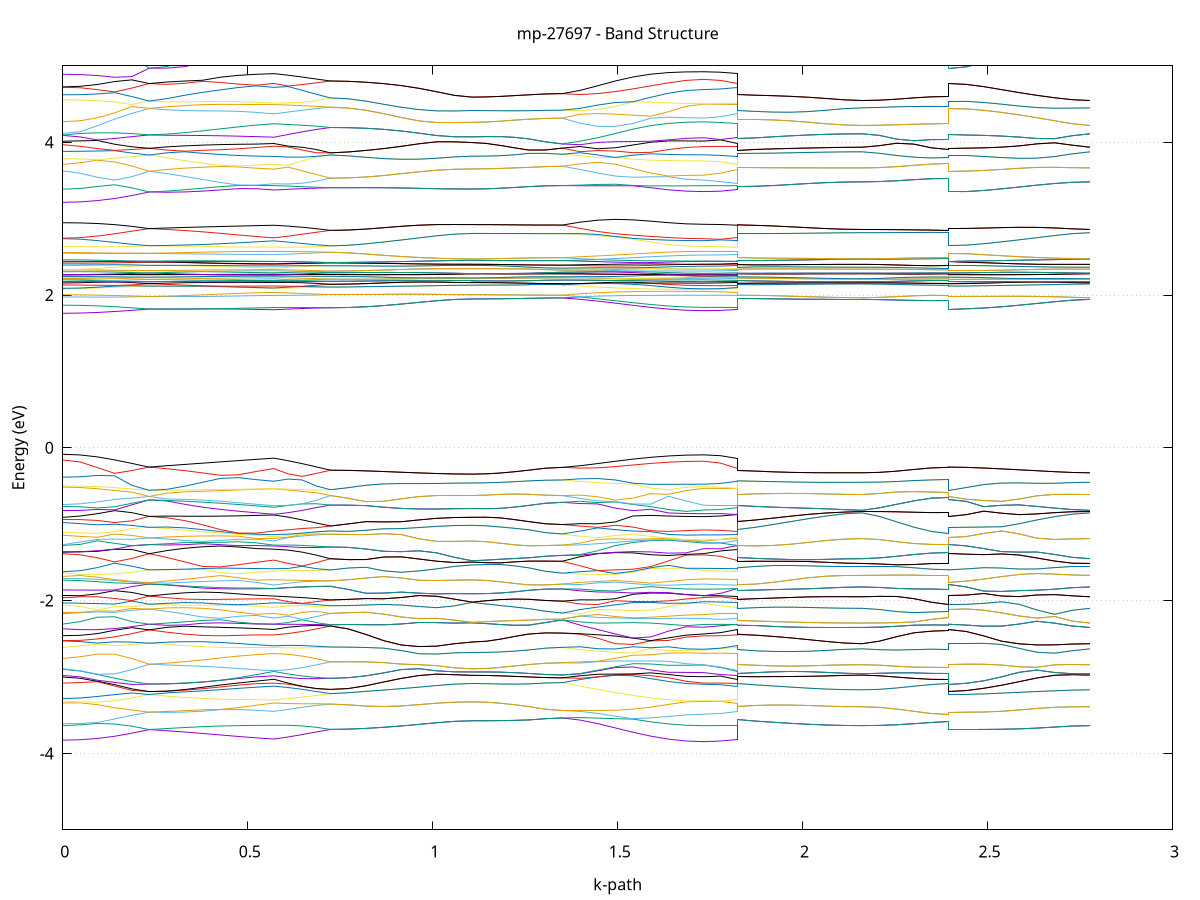 set title 'mp-27697 - Band Structure'
set xlabel 'k-path'
set ylabel 'Energy (eV)'
set grid y
set yrange [-5:5]
set terminal png size 800,600
set output 'mp-27697_bands_gnuplot.png'
plot '-' using 1:2 with lines notitle, '-' using 1:2 with lines notitle, '-' using 1:2 with lines notitle, '-' using 1:2 with lines notitle, '-' using 1:2 with lines notitle, '-' using 1:2 with lines notitle, '-' using 1:2 with lines notitle, '-' using 1:2 with lines notitle, '-' using 1:2 with lines notitle, '-' using 1:2 with lines notitle, '-' using 1:2 with lines notitle, '-' using 1:2 with lines notitle, '-' using 1:2 with lines notitle, '-' using 1:2 with lines notitle, '-' using 1:2 with lines notitle, '-' using 1:2 with lines notitle, '-' using 1:2 with lines notitle, '-' using 1:2 with lines notitle, '-' using 1:2 with lines notitle, '-' using 1:2 with lines notitle, '-' using 1:2 with lines notitle, '-' using 1:2 with lines notitle, '-' using 1:2 with lines notitle, '-' using 1:2 with lines notitle, '-' using 1:2 with lines notitle, '-' using 1:2 with lines notitle, '-' using 1:2 with lines notitle, '-' using 1:2 with lines notitle, '-' using 1:2 with lines notitle, '-' using 1:2 with lines notitle, '-' using 1:2 with lines notitle, '-' using 1:2 with lines notitle, '-' using 1:2 with lines notitle, '-' using 1:2 with lines notitle, '-' using 1:2 with lines notitle, '-' using 1:2 with lines notitle, '-' using 1:2 with lines notitle, '-' using 1:2 with lines notitle, '-' using 1:2 with lines notitle, '-' using 1:2 with lines notitle, '-' using 1:2 with lines notitle, '-' using 1:2 with lines notitle, '-' using 1:2 with lines notitle, '-' using 1:2 with lines notitle, '-' using 1:2 with lines notitle, '-' using 1:2 with lines notitle, '-' using 1:2 with lines notitle, '-' using 1:2 with lines notitle, '-' using 1:2 with lines notitle, '-' using 1:2 with lines notitle, '-' using 1:2 with lines notitle, '-' using 1:2 with lines notitle, '-' using 1:2 with lines notitle, '-' using 1:2 with lines notitle, '-' using 1:2 with lines notitle, '-' using 1:2 with lines notitle, '-' using 1:2 with lines notitle, '-' using 1:2 with lines notitle, '-' using 1:2 with lines notitle, '-' using 1:2 with lines notitle, '-' using 1:2 with lines notitle, '-' using 1:2 with lines notitle, '-' using 1:2 with lines notitle, '-' using 1:2 with lines notitle, '-' using 1:2 with lines notitle, '-' using 1:2 with lines notitle, '-' using 1:2 with lines notitle, '-' using 1:2 with lines notitle, '-' using 1:2 with lines notitle, '-' using 1:2 with lines notitle, '-' using 1:2 with lines notitle, '-' using 1:2 with lines notitle, '-' using 1:2 with lines notitle, '-' using 1:2 with lines notitle, '-' using 1:2 with lines notitle, '-' using 1:2 with lines notitle, '-' using 1:2 with lines notitle, '-' using 1:2 with lines notitle, '-' using 1:2 with lines notitle, '-' using 1:2 with lines notitle, '-' using 1:2 with lines notitle, '-' using 1:2 with lines notitle, '-' using 1:2 with lines notitle, '-' using 1:2 with lines notitle, '-' using 1:2 with lines notitle, '-' using 1:2 with lines notitle, '-' using 1:2 with lines notitle, '-' using 1:2 with lines notitle, '-' using 1:2 with lines notitle, '-' using 1:2 with lines notitle, '-' using 1:2 with lines notitle, '-' using 1:2 with lines notitle, '-' using 1:2 with lines notitle, '-' using 1:2 with lines notitle, '-' using 1:2 with lines notitle, '-' using 1:2 with lines notitle, '-' using 1:2 with lines notitle, '-' using 1:2 with lines notitle, '-' using 1:2 with lines notitle, '-' using 1:2 with lines notitle, '-' using 1:2 with lines notitle, '-' using 1:2 with lines notitle, '-' using 1:2 with lines notitle, '-' using 1:2 with lines notitle, '-' using 1:2 with lines notitle, '-' using 1:2 with lines notitle, '-' using 1:2 with lines notitle, '-' using 1:2 with lines notitle, '-' using 1:2 with lines notitle, '-' using 1:2 with lines notitle, '-' using 1:2 with lines notitle, '-' using 1:2 with lines notitle, '-' using 1:2 with lines notitle, '-' using 1:2 with lines notitle, '-' using 1:2 with lines notitle, '-' using 1:2 with lines notitle, '-' using 1:2 with lines notitle, '-' using 1:2 with lines notitle, '-' using 1:2 with lines notitle, '-' using 1:2 with lines notitle, '-' using 1:2 with lines notitle, '-' using 1:2 with lines notitle, '-' using 1:2 with lines notitle, '-' using 1:2 with lines notitle, '-' using 1:2 with lines notitle, '-' using 1:2 with lines notitle, '-' using 1:2 with lines notitle, '-' using 1:2 with lines notitle, '-' using 1:2 with lines notitle, '-' using 1:2 with lines notitle, '-' using 1:2 with lines notitle, '-' using 1:2 with lines notitle, '-' using 1:2 with lines notitle, '-' using 1:2 with lines notitle, '-' using 1:2 with lines notitle, '-' using 1:2 with lines notitle, '-' using 1:2 with lines notitle, '-' using 1:2 with lines notitle, '-' using 1:2 with lines notitle, '-' using 1:2 with lines notitle, '-' using 1:2 with lines notitle, '-' using 1:2 with lines notitle, '-' using 1:2 with lines notitle, '-' using 1:2 with lines notitle
0.000000 -39.434350
0.046711 -39.434350
0.093422 -39.434251
0.140134 -39.434251
0.186845 -39.434251
0.233556 -39.434151
0.233556 -39.434151
0.281728 -39.434251
0.329900 -39.434251
0.378072 -39.434251
0.426244 -39.434251
0.474416 -39.434251
0.522587 -39.434251
0.570759 -39.434251
0.570759 -39.434251
0.609053 -39.434251
0.647347 -39.434251
0.685641 -39.434251
0.723935 -39.434151
0.723935 -39.434151
0.771746 -39.434151
0.819557 -39.434050
0.867369 -39.433851
0.915180 -39.433650
0.962991 -39.433351
1.010802 -39.433050
1.058613 -39.432750
1.106424 -39.432451
1.106424 -39.432451
1.144718 -39.432451
1.183012 -39.432451
1.221306 -39.432451
1.259600 -39.432451
1.259600 -39.432451
1.304969 -39.432451
1.350339 -39.432451
1.350339 -39.432451
1.398150 -39.432851
1.445961 -39.433150
1.493772 -39.433451
1.541583 -39.433751
1.589394 -39.434050
1.637206 -39.434151
1.685017 -39.434251
1.732828 -39.434350
1.732828 -39.434350
1.778197 -39.434350
1.823567 -39.434251
1.823567 -39.432451
1.871739 -39.432451
1.919911 -39.432451
1.968082 -39.432451
2.016254 -39.432451
2.064426 -39.432451
2.112598 -39.432451
2.160770 -39.432451
2.160770 -39.432451
2.207481 -39.432451
2.254193 -39.432451
2.300904 -39.432451
2.347615 -39.432451
2.394326 -39.432451
2.394326 -39.434151
2.442137 -39.434151
2.489948 -39.434050
2.537759 -39.433851
2.585570 -39.433650
2.633382 -39.433351
2.681193 -39.433050
2.729004 -39.432750
2.776815 -39.432451
e
0.000000 -39.434050
0.046711 -39.434050
0.093422 -39.434050
0.140134 -39.434151
0.186845 -39.434151
0.233556 -39.434151
0.233556 -39.434151
0.281728 -39.434151
0.329900 -39.434151
0.378072 -39.434151
0.426244 -39.434151
0.474416 -39.434151
0.522587 -39.434050
0.570759 -39.434050
0.570759 -39.434050
0.609053 -39.434050
0.647347 -39.434151
0.685641 -39.434151
0.723935 -39.434151
0.723935 -39.434151
0.771746 -39.434151
0.819557 -39.434050
0.867369 -39.433851
0.915180 -39.433650
0.962991 -39.433351
1.010802 -39.433050
1.058613 -39.432750
1.106424 -39.432451
1.106424 -39.432451
1.144718 -39.432451
1.183012 -39.432451
1.221306 -39.432451
1.259600 -39.432451
1.259600 -39.432451
1.304969 -39.432451
1.350339 -39.432451
1.350339 -39.432451
1.398150 -39.432551
1.445961 -39.432951
1.493772 -39.433250
1.541583 -39.433451
1.589394 -39.433751
1.637206 -39.433950
1.685017 -39.434050
1.732828 -39.434050
1.732828 -39.434050
1.778197 -39.434050
1.823567 -39.434050
1.823567 -39.432451
1.871739 -39.432451
1.919911 -39.432451
1.968082 -39.432451
2.016254 -39.432451
2.064426 -39.432451
2.112598 -39.432451
2.160770 -39.432451
2.160770 -39.432451
2.207481 -39.432451
2.254193 -39.432451
2.300904 -39.432451
2.347615 -39.432451
2.394326 -39.432451
2.394326 -39.434151
2.442137 -39.434151
2.489948 -39.434050
2.537759 -39.433851
2.585570 -39.433650
2.633382 -39.433351
2.681193 -39.433050
2.729004 -39.432750
2.776815 -39.432451
e
0.000000 -39.430650
0.046711 -39.430650
0.093422 -39.430650
0.140134 -39.430550
0.186845 -39.430550
0.233556 -39.430451
0.233556 -39.430451
0.281728 -39.430550
0.329900 -39.430550
0.378072 -39.430550
0.426244 -39.430550
0.474416 -39.430550
0.522587 -39.430550
0.570759 -39.430650
0.570759 -39.430550
0.609053 -39.430550
0.647347 -39.430550
0.685641 -39.430550
0.723935 -39.430451
0.723935 -39.430451
0.771746 -39.430550
0.819557 -39.430650
0.867369 -39.430851
0.915180 -39.431050
0.962991 -39.431350
1.010802 -39.431651
1.058613 -39.431950
1.106424 -39.432250
1.106424 -39.432250
1.144718 -39.432250
1.183012 -39.432250
1.221306 -39.432250
1.259600 -39.432250
1.259600 -39.432250
1.304969 -39.432250
1.350339 -39.432250
1.350339 -39.432250
1.398150 -39.432151
1.445961 -39.431751
1.493772 -39.431450
1.541583 -39.431151
1.589394 -39.430950
1.637206 -39.430751
1.685017 -39.430650
1.732828 -39.430650
1.732828 -39.430650
1.778197 -39.430650
1.823567 -39.430550
1.823567 -39.432250
1.871739 -39.432250
1.919911 -39.432250
1.968082 -39.432250
2.016254 -39.432250
2.064426 -39.432250
2.112598 -39.432250
2.160770 -39.432250
2.160770 -39.432250
2.207481 -39.432250
2.254193 -39.432250
2.300904 -39.432250
2.347615 -39.432250
2.394326 -39.432250
2.394326 -39.430451
2.442137 -39.430550
2.489948 -39.430650
2.537759 -39.430851
2.585570 -39.431050
2.633382 -39.431350
2.681193 -39.431651
2.729004 -39.431950
2.776815 -39.432250
e
0.000000 -39.430351
0.046711 -39.430351
0.093422 -39.430351
0.140134 -39.430451
0.186845 -39.430451
0.233556 -39.430451
0.233556 -39.430451
0.281728 -39.430451
0.329900 -39.430451
0.378072 -39.430451
0.426244 -39.430451
0.474416 -39.430451
0.522587 -39.430451
0.570759 -39.430351
0.570759 -39.430351
0.609053 -39.430451
0.647347 -39.430451
0.685641 -39.430451
0.723935 -39.430451
0.723935 -39.430451
0.771746 -39.430550
0.819557 -39.430650
0.867369 -39.430851
0.915180 -39.431050
0.962991 -39.431350
1.010802 -39.431651
1.058613 -39.431950
1.106424 -39.432151
1.106424 -39.432250
1.144718 -39.432250
1.183012 -39.432250
1.221306 -39.432250
1.259600 -39.432250
1.259600 -39.432250
1.304969 -39.432250
1.350339 -39.432250
1.350339 -39.432250
1.398150 -39.431850
1.445961 -39.431551
1.493772 -39.431151
1.541583 -39.430950
1.589394 -39.430650
1.637206 -39.430550
1.685017 -39.430451
1.732828 -39.430351
1.732828 -39.430351
1.778197 -39.430351
1.823567 -39.430351
1.823567 -39.432250
1.871739 -39.432250
1.919911 -39.432250
1.968082 -39.432250
2.016254 -39.432250
2.064426 -39.432250
2.112598 -39.432250
2.160770 -39.432250
2.160770 -39.432250
2.207481 -39.432151
2.254193 -39.432250
2.300904 -39.432250
2.347615 -39.432151
2.394326 -39.432250
2.394326 -39.430451
2.442137 -39.430550
2.489948 -39.430650
2.537759 -39.430751
2.585570 -39.431050
2.633382 -39.431350
2.681193 -39.431651
2.729004 -39.431950
2.776815 -39.432250
e
0.000000 -17.664251
0.046711 -17.664150
0.093422 -17.663851
0.140134 -17.663350
0.186845 -17.662751
0.233556 -17.662050
0.233556 -17.662050
0.281728 -17.662250
0.329900 -17.662551
0.378072 -17.662850
0.426244 -17.663051
0.474416 -17.663251
0.522587 -17.663550
0.570759 -17.663650
0.570759 -17.663650
0.609053 -17.663350
0.647347 -17.662951
0.685641 -17.662450
0.723935 -17.661950
0.723935 -17.661950
0.771746 -17.660950
0.819557 -17.657950
0.867369 -17.653050
0.915180 -17.646051
0.962991 -17.637351
1.010802 -17.626950
1.058613 -17.615350
1.106424 -17.606551
1.106424 -17.606551
1.144718 -17.606751
1.183012 -17.607450
1.221306 -17.608151
1.259600 -17.608950
1.259600 -17.608950
1.304969 -17.609751
1.350339 -17.610050
1.350339 -17.610050
1.398150 -17.622151
1.445961 -17.633150
1.493772 -17.642651
1.541583 -17.650450
1.589394 -17.656551
1.637206 -17.660851
1.685017 -17.663350
1.732828 -17.664150
1.732828 -17.664150
1.778197 -17.664051
1.823567 -17.663650
1.823567 -17.608950
1.871739 -17.608550
1.919911 -17.608051
1.968082 -17.607551
2.016254 -17.607150
2.064426 -17.606851
2.112598 -17.606551
2.160770 -17.606451
2.160770 -17.606451
2.207481 -17.606950
2.254193 -17.607951
2.300904 -17.609051
2.347615 -17.609751
2.394326 -17.610050
2.394326 -17.662050
2.442137 -17.661051
2.489948 -17.658051
2.537759 -17.653050
2.585570 -17.646151
2.633382 -17.637351
2.681193 -17.626950
2.729004 -17.615350
2.776815 -17.606451
e
0.000000 -17.659850
0.046711 -17.659951
0.093422 -17.660251
0.140134 -17.660750
0.186845 -17.661350
0.233556 -17.662050
0.233556 -17.662050
0.281728 -17.661751
0.329900 -17.661451
0.378072 -17.661150
0.426244 -17.660950
0.474416 -17.660651
0.522587 -17.660450
0.570759 -17.660251
0.570759 -17.660251
0.609053 -17.660550
0.647347 -17.661051
0.685641 -17.661451
0.723935 -17.661950
0.723935 -17.661950
0.771746 -17.660950
0.819557 -17.657950
0.867369 -17.653050
0.915180 -17.646051
0.962991 -17.637351
1.010802 -17.626950
1.058613 -17.615350
1.106424 -17.606551
1.106424 -17.606551
1.144718 -17.606751
1.183012 -17.607450
1.221306 -17.608151
1.259600 -17.608950
1.259600 -17.608950
1.304969 -17.609751
1.350339 -17.610050
1.350339 -17.610050
1.398150 -17.605950
1.445961 -17.619650
1.493772 -17.631550
1.541583 -17.641551
1.589394 -17.649451
1.637206 -17.655150
1.685017 -17.658651
1.732828 -17.659850
1.732828 -17.659850
1.778197 -17.659951
1.823567 -17.660251
1.823567 -17.608950
1.871739 -17.608550
1.919911 -17.608051
1.968082 -17.607551
2.016254 -17.607150
2.064426 -17.606851
2.112598 -17.606551
2.160770 -17.606451
2.160770 -17.606451
2.207481 -17.606950
2.254193 -17.607951
2.300904 -17.609051
2.347615 -17.609751
2.394326 -17.610050
2.394326 -17.662050
2.442137 -17.661051
2.489948 -17.658051
2.537759 -17.653050
2.585570 -17.646151
2.633382 -17.637351
2.681193 -17.626950
2.729004 -17.615350
2.776815 -17.606451
e
0.000000 -17.598050
0.046711 -17.597850
0.093422 -17.596950
0.140134 -17.595650
0.186845 -17.593950
0.233556 -17.591850
0.233556 -17.591850
0.281728 -17.592851
0.329900 -17.593651
0.378072 -17.594551
0.426244 -17.595351
0.474416 -17.596051
0.522587 -17.596651
0.570759 -17.597251
0.570759 -17.597251
0.609053 -17.596251
0.647347 -17.595050
0.685641 -17.593651
0.723935 -17.592050
0.723935 -17.592050
0.771746 -17.591351
0.819557 -17.589250
0.867369 -17.585850
0.915180 -17.581451
0.962991 -17.576251
1.010802 -17.574851
1.058613 -17.586250
1.106424 -17.595650
1.106424 -17.595650
1.144718 -17.595351
1.183012 -17.594551
1.221306 -17.593550
1.259600 -17.592551
1.259600 -17.592551
1.304969 -17.591351
1.350339 -17.590950
1.350339 -17.590950
1.398150 -17.596950
1.445961 -17.583651
1.493772 -17.581651
1.541583 -17.587350
1.589394 -17.592050
1.637206 -17.595551
1.685017 -17.597751
1.732828 -17.598450
1.732828 -17.598450
1.778197 -17.598151
1.823567 -17.597251
1.823567 -17.592551
1.871739 -17.593051
1.919911 -17.593651
1.968082 -17.594251
2.016254 -17.594850
2.064426 -17.595250
2.112598 -17.595551
2.160770 -17.595650
2.160770 -17.595650
2.207481 -17.595050
2.254193 -17.593750
2.300904 -17.592351
2.347615 -17.591351
2.394326 -17.590950
2.394326 -17.591850
2.442137 -17.591150
2.489948 -17.589050
2.537759 -17.585650
2.585570 -17.581250
2.633382 -17.576151
2.681193 -17.574751
2.729004 -17.586250
2.776815 -17.595650
e
0.000000 -17.583851
0.046711 -17.584350
0.093422 -17.585650
0.140134 -17.587450
0.186845 -17.589650
0.233556 -17.591850
0.233556 -17.591850
0.281728 -17.590950
0.329900 -17.589951
0.378072 -17.589050
0.426244 -17.588150
0.474416 -17.587350
0.522587 -17.586551
0.570759 -17.585850
0.570759 -17.585850
0.609053 -17.587150
0.647347 -17.588750
0.685641 -17.590450
0.723935 -17.592050
0.723935 -17.592050
0.771746 -17.591351
0.819557 -17.589250
0.867369 -17.585850
0.915180 -17.581451
0.962991 -17.576251
1.010802 -17.574851
1.058613 -17.586250
1.106424 -17.595650
1.106424 -17.595650
1.144718 -17.595351
1.183012 -17.594551
1.221306 -17.593550
1.259600 -17.592551
1.259600 -17.592551
1.304969 -17.591351
1.350339 -17.590950
1.350339 -17.590950
1.398150 -17.575050
1.445961 -17.574950
1.493772 -17.570450
1.541583 -17.572750
1.589394 -17.577450
1.637206 -17.581050
1.685017 -17.583151
1.732828 -17.583951
1.732828 -17.583951
1.778197 -17.584451
1.823567 -17.585850
1.823567 -17.592551
1.871739 -17.593051
1.919911 -17.593651
1.968082 -17.594251
2.016254 -17.594850
2.064426 -17.595250
2.112598 -17.595551
2.160770 -17.595650
2.160770 -17.595650
2.207481 -17.595050
2.254193 -17.593750
2.300904 -17.592351
2.347615 -17.591351
2.394326 -17.590950
2.394326 -17.591850
2.442137 -17.591150
2.489948 -17.589050
2.537759 -17.585650
2.585570 -17.581250
2.633382 -17.576151
2.681193 -17.574751
2.729004 -17.586250
2.776815 -17.595650
e
0.000000 -17.530551
0.046711 -17.530351
0.093422 -17.530051
0.140134 -17.529550
0.186845 -17.528851
0.233556 -17.528151
0.233556 -17.528151
0.281728 -17.528450
0.329900 -17.528751
0.378072 -17.529151
0.426244 -17.529350
0.474416 -17.529651
0.522587 -17.529950
0.570759 -17.530150
0.570759 -17.530150
0.609053 -17.529750
0.647347 -17.529250
0.685641 -17.528751
0.723935 -17.528250
0.723935 -17.528250
0.771746 -17.529051
0.819557 -17.531851
0.867369 -17.537450
0.915180 -17.546250
0.962991 -17.557550
1.010802 -17.566150
1.058613 -17.562250
1.106424 -17.559151
1.106424 -17.559151
1.144718 -17.559151
1.183012 -17.559250
1.221306 -17.559451
1.259600 -17.559750
1.259600 -17.559750
1.304969 -17.559950
1.350339 -17.560051
1.350339 -17.560051
1.398150 -17.567751
1.445961 -17.560251
1.493772 -17.566951
1.541583 -17.558051
1.589394 -17.547151
1.637206 -17.538550
1.685017 -17.532750
1.732828 -17.530551
1.732828 -17.530551
1.778197 -17.530451
1.823567 -17.530150
1.823567 -17.559750
1.871739 -17.559551
1.919911 -17.559451
1.968082 -17.559250
2.016254 -17.559151
2.064426 -17.559050
2.112598 -17.558951
2.160770 -17.558951
2.160770 -17.558951
2.207481 -17.559050
2.254193 -17.559250
2.300904 -17.559551
2.347615 -17.559750
2.394326 -17.559850
2.394326 -17.528151
2.442137 -17.528951
2.489948 -17.531751
2.537759 -17.537351
2.585570 -17.546250
2.633382 -17.557451
2.681193 -17.565950
2.729004 -17.562050
2.776815 -17.558951
e
0.000000 -17.524950
0.046711 -17.525351
0.093422 -17.525951
0.140134 -17.526651
0.186845 -17.527351
0.233556 -17.528151
0.233556 -17.528151
0.281728 -17.527850
0.329900 -17.527551
0.378072 -17.527251
0.426244 -17.526950
0.474416 -17.526651
0.522587 -17.526350
0.570759 -17.526150
0.570759 -17.526150
0.609053 -17.526651
0.647347 -17.527150
0.685641 -17.527651
0.723935 -17.528250
0.723935 -17.528250
0.771746 -17.529051
0.819557 -17.531851
0.867369 -17.537450
0.915180 -17.546250
0.962991 -17.557550
1.010802 -17.566150
1.058613 -17.562250
1.106424 -17.559151
1.106424 -17.559151
1.144718 -17.559151
1.183012 -17.559250
1.221306 -17.559451
1.259600 -17.559750
1.259600 -17.559750
1.304969 -17.559950
1.350339 -17.560051
1.350339 -17.560051
1.398150 -17.553050
1.445961 -17.559050
1.493772 -17.545350
1.541583 -17.536551
1.589394 -17.531050
1.637206 -17.527451
1.685017 -17.525551
1.732828 -17.525050
1.732828 -17.525050
1.778197 -17.525551
1.823567 -17.526150
1.823567 -17.559750
1.871739 -17.559551
1.919911 -17.559451
1.968082 -17.559250
2.016254 -17.559151
2.064426 -17.559050
2.112598 -17.558951
2.160770 -17.558951
2.160770 -17.558951
2.207481 -17.559050
2.254193 -17.559250
2.300904 -17.559551
2.347615 -17.559750
2.394326 -17.559850
2.394326 -17.528151
2.442137 -17.528951
2.489948 -17.531751
2.537759 -17.537351
2.585570 -17.546250
2.633382 -17.557451
2.681193 -17.565950
2.729004 -17.562050
2.776815 -17.558951
e
0.000000 -17.523750
0.046711 -17.522951
0.093422 -17.521251
0.140134 -17.518850
0.186845 -17.516250
0.233556 -17.513551
0.233556 -17.513551
0.281728 -17.514651
0.329900 -17.515850
0.378072 -17.516951
0.426244 -17.518051
0.474416 -17.519151
0.522587 -17.520150
0.570759 -17.521051
0.570759 -17.521051
0.609053 -17.519351
0.647347 -17.517451
0.685641 -17.515550
0.723935 -17.513551
0.723935 -17.513551
0.771746 -17.514150
0.819557 -17.515850
0.867369 -17.518951
0.915180 -17.523651
0.962991 -17.529450
1.010802 -17.535950
1.058613 -17.542251
1.106424 -17.545651
1.106424 -17.545651
1.144718 -17.545651
1.183012 -17.545551
1.221306 -17.545551
1.259600 -17.545451
1.259600 -17.545451
1.304969 -17.545451
1.350339 -17.545451
1.350339 -17.545451
1.398150 -17.552250
1.445961 -17.544051
1.493772 -17.534151
1.541583 -17.521750
1.589394 -17.513950
1.637206 -17.519250
1.685017 -17.522650
1.732828 -17.523750
1.732828 -17.523750
1.778197 -17.522951
1.823567 -17.521051
1.823567 -17.545451
1.871739 -17.545551
1.919911 -17.545551
1.968082 -17.545551
2.016254 -17.545551
2.064426 -17.545651
2.112598 -17.545651
2.160770 -17.545651
2.160770 -17.545651
2.207481 -17.545551
2.254193 -17.545551
2.300904 -17.545451
2.347615 -17.545451
2.394326 -17.545350
2.394326 -17.513551
2.442137 -17.514150
2.489948 -17.515850
2.537759 -17.518951
2.585570 -17.523550
2.633382 -17.529450
2.681193 -17.535950
2.729004 -17.542251
2.776815 -17.545651
e
0.000000 -17.505951
0.046711 -17.506251
0.093422 -17.507250
0.140134 -17.508851
0.186845 -17.511050
0.233556 -17.513551
0.233556 -17.513551
0.281728 -17.512450
0.329900 -17.511451
0.378072 -17.510450
0.426244 -17.509550
0.474416 -17.508750
0.522587 -17.507950
0.570759 -17.507351
0.570759 -17.507351
0.609053 -17.508550
0.647347 -17.509951
0.685641 -17.511651
0.723935 -17.513551
0.723935 -17.513551
0.771746 -17.514150
0.819557 -17.515850
0.867369 -17.518951
0.915180 -17.523651
0.962991 -17.529450
1.010802 -17.535950
1.058613 -17.542251
1.106424 -17.545651
1.106424 -17.545651
1.144718 -17.545651
1.183012 -17.545551
1.221306 -17.545551
1.259600 -17.545451
1.259600 -17.545451
1.304969 -17.545451
1.350339 -17.545451
1.350339 -17.545451
1.398150 -17.537751
1.445961 -17.530251
1.493772 -17.522951
1.541583 -17.515151
1.589394 -17.513851
1.637206 -17.509351
1.685017 -17.506751
1.732828 -17.505851
1.732828 -17.505851
1.778197 -17.506251
1.823567 -17.507351
1.823567 -17.545451
1.871739 -17.545551
1.919911 -17.545551
1.968082 -17.545551
2.016254 -17.545551
2.064426 -17.545651
2.112598 -17.545651
2.160770 -17.545651
2.160770 -17.545651
2.207481 -17.545551
2.254193 -17.545551
2.300904 -17.545451
2.347615 -17.545451
2.394326 -17.545350
2.394326 -17.513551
2.442137 -17.514150
2.489948 -17.515850
2.537759 -17.518951
2.585570 -17.523550
2.633382 -17.529450
2.681193 -17.535950
2.729004 -17.542251
2.776815 -17.545651
e
0.000000 -17.474750
0.046711 -17.474550
0.093422 -17.474051
0.140134 -17.473351
0.186845 -17.472350
0.233556 -17.471251
0.233556 -17.471251
0.281728 -17.471750
0.329900 -17.472150
0.378072 -17.472551
0.426244 -17.472950
0.474416 -17.473351
0.522587 -17.473751
0.570759 -17.473951
0.570759 -17.473951
0.609053 -17.473450
0.647347 -17.472751
0.685641 -17.472051
0.723935 -17.471251
0.723935 -17.471251
0.771746 -17.473050
0.819557 -17.476850
0.867369 -17.479751
0.915180 -17.479951
0.962991 -17.477851
1.010802 -17.474750
1.058613 -17.472150
1.106424 -17.471051
1.106424 -17.471051
1.144718 -17.471151
1.183012 -17.471251
1.221306 -17.471550
1.259600 -17.471750
1.259600 -17.471750
1.304969 -17.472051
1.350339 -17.472150
1.350339 -17.472150
1.398150 -17.480950
1.445961 -17.489950
1.493772 -17.498850
1.541583 -17.506951
1.589394 -17.502851
1.637206 -17.489451
1.685017 -17.479050
1.732828 -17.474750
1.732828 -17.474750
1.778197 -17.474550
1.823567 -17.473951
1.823567 -17.471750
1.871739 -17.471651
1.919911 -17.471450
1.968082 -17.471350
2.016254 -17.471251
2.064426 -17.471151
2.112598 -17.471151
2.160770 -17.471051
2.160770 -17.471051
2.207481 -17.471251
2.254193 -17.471450
2.300904 -17.471851
2.347615 -17.472150
2.394326 -17.472251
2.394326 -17.471251
2.442137 -17.473050
2.489948 -17.476850
2.537759 -17.479751
2.585570 -17.479951
2.633382 -17.477851
2.681193 -17.474851
2.729004 -17.472150
2.776815 -17.471051
e
0.000000 -17.467751
0.046711 -17.467951
0.093422 -17.468450
0.140134 -17.469251
0.186845 -17.470250
0.233556 -17.471251
0.233556 -17.471251
0.281728 -17.470851
0.329900 -17.470351
0.378072 -17.469950
0.426244 -17.469551
0.474416 -17.469150
0.522587 -17.468851
0.570759 -17.468550
0.570759 -17.468550
0.609053 -17.469051
0.647347 -17.469750
0.685641 -17.470450
0.723935 -17.471251
0.723935 -17.471251
0.771746 -17.473050
0.819557 -17.476850
0.867369 -17.479751
0.915180 -17.479951
0.962991 -17.477851
1.010802 -17.474750
1.058613 -17.472150
1.106424 -17.471051
1.106424 -17.471051
1.144718 -17.471151
1.183012 -17.471251
1.221306 -17.471550
1.259600 -17.471750
1.259600 -17.471750
1.304969 -17.472051
1.350339 -17.472150
1.350339 -17.472150
1.398150 -17.464151
1.445961 -17.457051
1.493772 -17.451251
1.541583 -17.455551
1.589394 -17.460551
1.637206 -17.464450
1.685017 -17.466950
1.732828 -17.467851
1.732828 -17.467851
1.778197 -17.467951
1.823567 -17.468550
1.823567 -17.471750
1.871739 -17.471651
1.919911 -17.471450
1.968082 -17.471350
2.016254 -17.471251
2.064426 -17.471151
2.112598 -17.471151
2.160770 -17.471051
2.160770 -17.471051
2.207481 -17.471251
2.254193 -17.471450
2.300904 -17.471851
2.347615 -17.472150
2.394326 -17.472251
2.394326 -17.471251
2.442137 -17.473050
2.489948 -17.476850
2.537759 -17.479751
2.585570 -17.479951
2.633382 -17.477851
2.681193 -17.474851
2.729004 -17.472150
2.776815 -17.471051
e
0.000000 -17.439951
0.046711 -17.439951
0.093422 -17.439751
0.140134 -17.439550
0.186845 -17.439250
0.233556 -17.438951
0.233556 -17.438951
0.281728 -17.439151
0.329900 -17.439250
0.378072 -17.439350
0.426244 -17.439450
0.474416 -17.439550
0.522587 -17.439650
0.570759 -17.439751
0.570759 -17.439751
0.609053 -17.439650
0.647347 -17.439450
0.685641 -17.439250
0.723935 -17.438951
0.723935 -17.438951
0.771746 -17.437750
0.819557 -17.435051
0.867369 -17.432550
0.915180 -17.431050
0.962991 -17.430751
1.010802 -17.431351
1.058613 -17.432251
1.106424 -17.432651
1.106424 -17.432651
1.144718 -17.432651
1.183012 -17.432550
1.221306 -17.432451
1.259600 -17.432251
1.259600 -17.432251
1.304969 -17.432051
1.350339 -17.432051
1.350339 -17.432051
1.398150 -17.437451
1.445961 -17.443551
1.493772 -17.449751
1.541583 -17.446851
1.589394 -17.443850
1.637206 -17.442051
1.685017 -17.440850
1.732828 -17.439951
1.732828 -17.439951
1.778197 -17.439951
1.823567 -17.439751
1.823567 -17.432251
1.871739 -17.432350
1.919911 -17.432451
1.968082 -17.432550
2.016254 -17.432550
2.064426 -17.432651
2.112598 -17.432651
2.160770 -17.432651
2.160770 -17.432651
2.207481 -17.432651
2.254193 -17.432451
2.300904 -17.432251
2.347615 -17.432051
2.394326 -17.432051
2.394326 -17.438951
2.442137 -17.437750
2.489948 -17.435051
2.537759 -17.432550
2.585570 -17.431050
2.633382 -17.430751
2.681193 -17.431351
2.729004 -17.432251
2.776815 -17.432651
e
0.000000 -17.438050
0.046711 -17.438050
0.093422 -17.438251
0.140134 -17.438451
0.186845 -17.438651
0.233556 -17.438951
0.233556 -17.438951
0.281728 -17.438851
0.329900 -17.438750
0.378072 -17.438651
0.426244 -17.438550
0.474416 -17.438451
0.522587 -17.438350
0.570759 -17.438251
0.570759 -17.438251
0.609053 -17.438350
0.647347 -17.438550
0.685641 -17.438750
0.723935 -17.438951
0.723935 -17.438951
0.771746 -17.437750
0.819557 -17.435051
0.867369 -17.432550
0.915180 -17.431050
0.962991 -17.430751
1.010802 -17.431351
1.058613 -17.432251
1.106424 -17.432651
1.106424 -17.432651
1.144718 -17.432651
1.183012 -17.432550
1.221306 -17.432451
1.259600 -17.432251
1.259600 -17.432251
1.304969 -17.432051
1.350339 -17.432051
1.350339 -17.432051
1.398150 -17.427551
1.445961 -17.424450
1.493772 -17.423150
1.541583 -17.423651
1.589394 -17.426150
1.637206 -17.430350
1.685017 -17.435150
1.732828 -17.438050
1.732828 -17.438050
1.778197 -17.438150
1.823567 -17.438251
1.823567 -17.432251
1.871739 -17.432350
1.919911 -17.432451
1.968082 -17.432550
2.016254 -17.432550
2.064426 -17.432651
2.112598 -17.432651
2.160770 -17.432651
2.160770 -17.432651
2.207481 -17.432651
2.254193 -17.432451
2.300904 -17.432251
2.347615 -17.432051
2.394326 -17.432051
2.394326 -17.438951
2.442137 -17.437750
2.489948 -17.435051
2.537759 -17.432550
2.585570 -17.431050
2.633382 -17.430751
2.681193 -17.431351
2.729004 -17.432251
2.776815 -17.432651
e
0.000000 -12.383351
0.046711 -12.379150
0.093422 -12.366651
0.140134 -12.346450
0.186845 -12.319351
0.233556 -12.286651
0.233556 -12.286651
0.281728 -12.295551
0.329900 -12.302551
0.378072 -12.308150
0.426244 -12.312950
0.474416 -12.317651
0.522587 -12.322850
0.570759 -12.329050
0.570759 -12.329050
0.609053 -12.316151
0.647347 -12.300550
0.685641 -12.282450
0.723935 -12.262550
0.723935 -12.262550
0.771746 -12.256751
0.819557 -12.239750
0.867369 -12.212150
0.915180 -12.175251
0.962991 -12.131151
1.010802 -12.083151
1.058613 -12.038151
1.106424 -12.015851
1.106424 -12.015851
1.144718 -12.016651
1.183012 -12.018750
1.221306 -12.021850
1.259600 -12.025450
1.259600 -12.025450
1.304969 -12.029551
1.350339 -12.031050
1.350339 -12.031050
1.398150 -12.092951
1.445961 -12.152351
1.493772 -12.206850
1.541583 -12.254451
1.589394 -12.293451
1.637206 -12.322251
1.685017 -12.339951
1.732828 -12.345951
1.732828 -12.345951
1.778197 -12.341651
1.823567 -12.329050
1.823567 -12.025450
1.871739 -12.025251
1.919911 -12.027150
1.968082 -12.030551
2.016254 -12.034451
2.064426 -12.037951
2.112598 -12.040351
2.160770 -12.041251
2.160770 -12.041251
2.207481 -12.044251
2.254193 -12.051251
2.300904 -12.058851
2.347615 -12.064350
2.394326 -12.066351
2.394326 -12.286651
2.442137 -12.280950
2.489948 -12.263950
2.537759 -12.236550
2.585570 -12.199851
2.633382 -12.155950
2.681193 -12.108151
2.729004 -12.063351
2.776815 -12.041251
e
0.000000 -12.146351
0.046711 -12.155451
0.093422 -12.179951
0.140134 -12.213451
0.186845 -12.250450
0.233556 -12.286651
0.233556 -12.286651
0.281728 -12.275550
0.329900 -12.262151
0.378072 -12.246851
0.426244 -12.229950
0.474416 -12.212350
0.522587 -12.194951
0.570759 -12.178850
0.570759 -12.178850
0.609053 -12.198351
0.647347 -12.219551
0.685641 -12.241250
0.723935 -12.262550
0.723935 -12.262550
0.771746 -12.256751
0.819557 -12.239750
0.867369 -12.212150
0.915180 -12.175251
0.962991 -12.131151
1.010802 -12.083151
1.058613 -12.038151
1.106424 -12.015851
1.106424 -12.015851
1.144718 -12.016651
1.183012 -12.018750
1.221306 -12.021850
1.259600 -12.025450
1.259600 -12.025450
1.304969 -12.029551
1.350339 -12.031050
1.350339 -12.031050
1.398150 -11.969351
1.445961 -11.961350
1.493772 -12.012450
1.541583 -12.057951
1.589394 -12.095650
1.637206 -12.123750
1.685017 -12.141051
1.732828 -12.146951
1.732828 -12.146951
1.778197 -12.155551
1.823567 -12.178850
1.823567 -12.025450
1.871739 -12.025251
1.919911 -12.027150
1.968082 -12.030551
2.016254 -12.034451
2.064426 -12.037951
2.112598 -12.040351
2.160770 -12.041251
2.160770 -12.041251
2.207481 -12.044251
2.254193 -12.051251
2.300904 -12.058851
2.347615 -12.064350
2.394326 -12.066351
2.394326 -12.286651
2.442137 -12.280950
2.489948 -12.263950
2.537759 -12.236550
2.585570 -12.199851
2.633382 -12.155950
2.681193 -12.108151
2.729004 -12.063351
2.776815 -12.041251
e
0.000000 -11.803850
0.046711 -11.803650
0.093422 -11.803050
0.140134 -11.802050
0.186845 -11.800650
0.233556 -11.798851
0.233556 -11.798851
0.281728 -11.804051
0.329900 -11.809250
0.378072 -11.813951
0.426244 -11.818051
0.474416 -11.821051
0.522587 -11.822950
0.570759 -11.823751
0.570759 -11.823751
0.609053 -11.820951
0.647347 -11.817151
0.685641 -11.812250
0.723935 -11.806551
0.723935 -11.806551
0.771746 -11.805950
0.819557 -11.804350
0.867369 -11.801951
0.915180 -11.799150
0.962991 -11.799850
1.010802 -11.822150
1.058613 -11.858951
1.106424 -11.879150
1.106424 -11.879150
1.144718 -11.878251
1.183012 -11.875550
1.221306 -11.871750
1.259600 -11.867251
1.259600 -11.867251
1.304969 -11.859951
1.350339 -11.857150
1.350339 -11.857150
1.398150 -11.907951
1.445961 -11.910550
1.493772 -11.857651
1.541583 -11.815551
1.589394 -11.820251
1.637206 -11.823650
1.685017 -11.825651
1.732828 -11.826351
1.732828 -11.826351
1.778197 -11.825750
1.823567 -11.823751
1.823567 -11.867251
1.871739 -11.874151
1.919911 -11.881251
1.968082 -11.888051
2.016254 -11.893750
2.064426 -11.898250
2.112598 -11.900951
2.160770 -11.901950
2.160770 -11.901950
2.207481 -11.897051
2.254193 -11.884650
2.300904 -11.870150
2.347615 -11.858550
2.394326 -11.854150
2.394326 -11.798851
2.442137 -11.798250
2.489948 -11.796451
2.537759 -11.793950
2.585570 -11.792450
2.633382 -11.804550
2.681193 -11.840551
2.729004 -11.880951
2.776815 -11.901950
e
0.000000 -11.789751
0.046711 -11.790451
0.093422 -11.792250
0.140134 -11.794351
0.186845 -11.796651
0.233556 -11.798851
0.233556 -11.798851
0.281728 -11.793950
0.329900 -11.789651
0.378072 -11.786150
0.426244 -11.783451
0.474416 -11.781650
0.522587 -11.780651
0.570759 -11.780551
0.570759 -11.780551
0.609053 -11.786651
0.647347 -11.793351
0.685641 -11.800151
0.723935 -11.806551
0.723935 -11.806551
0.771746 -11.805950
0.819557 -11.804350
0.867369 -11.801951
0.915180 -11.799150
0.962991 -11.799850
1.010802 -11.822150
1.058613 -11.858951
1.106424 -11.879150
1.106424 -11.879150
1.144718 -11.878251
1.183012 -11.875550
1.221306 -11.871750
1.259600 -11.867251
1.259600 -11.867251
1.304969 -11.859951
1.350339 -11.857150
1.350339 -11.857150
1.398150 -11.816151
1.445961 -11.802050
1.493772 -11.809451
1.541583 -11.813650
1.589394 -11.781650
1.637206 -11.770651
1.685017 -11.772751
1.732828 -11.773451
1.732828 -11.773451
1.778197 -11.775450
1.823567 -11.780551
1.823567 -11.867251
1.871739 -11.874151
1.919911 -11.881251
1.968082 -11.888051
2.016254 -11.893750
2.064426 -11.898250
2.112598 -11.900951
2.160770 -11.901950
2.160770 -11.901950
2.207481 -11.897051
2.254193 -11.884650
2.300904 -11.870150
2.347615 -11.858550
2.394326 -11.854150
2.394326 -11.798851
2.442137 -11.798250
2.489948 -11.796451
2.537759 -11.793950
2.585570 -11.792450
2.633382 -11.804550
2.681193 -11.840551
2.729004 -11.880951
2.776815 -11.901950
e
0.000000 -11.763950
0.046711 -11.756851
0.093422 -11.740650
0.140134 -11.726451
0.186845 -11.719050
0.233556 -11.715751
0.233556 -11.715751
0.281728 -11.721051
0.329900 -11.727251
0.378072 -11.733951
0.426244 -11.740550
0.474416 -11.746251
0.522587 -11.750350
0.570759 -11.751950
0.570759 -11.751950
0.609053 -11.749351
0.647347 -11.745451
0.685641 -11.740350
0.723935 -11.734250
0.723935 -11.734250
0.771746 -11.735551
0.819557 -11.739550
0.867369 -11.746550
0.915180 -11.757651
0.962991 -11.773350
1.010802 -11.779151
1.058613 -11.774950
1.106424 -11.771551
1.106424 -11.771551
1.144718 -11.773350
1.183012 -11.776551
1.221306 -11.779250
1.259600 -11.780950
1.259600 -11.780950
1.304969 -11.781951
1.350339 -11.782350
1.350339 -11.782350
1.398150 -11.793150
1.445961 -11.790251
1.493772 -11.775251
1.541583 -11.764551
1.589394 -11.767250
1.637206 -11.763751
1.685017 -11.756350
1.732828 -11.754350
1.732828 -11.754350
1.778197 -11.753751
1.823567 -11.751950
1.823567 -11.780950
1.871739 -11.779651
1.919911 -11.776450
1.968082 -11.771951
2.016254 -11.766951
2.064426 -11.762251
2.112598 -11.758650
2.160770 -11.757350
2.160770 -11.757350
2.207481 -11.757451
2.254193 -11.757651
2.300904 -11.757850
2.347615 -11.758050
2.394326 -11.758150
2.394326 -11.715751
2.442137 -11.717750
2.489948 -11.724350
2.537759 -11.736451
2.585570 -11.754950
2.633382 -11.769450
2.681193 -11.767651
2.729004 -11.761351
2.776815 -11.757350
e
0.000000 -11.712851
0.046711 -11.712851
0.093422 -11.713050
0.140134 -11.713351
0.186845 -11.714151
0.233556 -11.715751
0.233556 -11.715751
0.281728 -11.711550
0.329900 -11.708450
0.378072 -11.706551
0.426244 -11.705851
0.474416 -11.706451
0.522587 -11.708350
0.570759 -11.712350
0.570759 -11.712350
0.609053 -11.714650
0.647347 -11.720851
0.685641 -11.727650
0.723935 -11.734250
0.723935 -11.734250
0.771746 -11.735551
0.819557 -11.739550
0.867369 -11.746550
0.915180 -11.757651
0.962991 -11.773350
1.010802 -11.779151
1.058613 -11.774950
1.106424 -11.771551
1.106424 -11.771551
1.144718 -11.773350
1.183012 -11.776551
1.221306 -11.779250
1.259600 -11.780950
1.259600 -11.780950
1.304969 -11.781951
1.350339 -11.782350
1.350339 -11.782350
1.398150 -11.768151
1.445961 -11.750051
1.493772 -11.756051
1.541583 -11.762450
1.589394 -11.755551
1.637206 -11.747551
1.685017 -11.742551
1.732828 -11.741150
1.732828 -11.741150
1.778197 -11.732850
1.823567 -11.712350
1.823567 -11.780950
1.871739 -11.779651
1.919911 -11.776450
1.968082 -11.771951
2.016254 -11.766951
2.064426 -11.762251
2.112598 -11.758650
2.160770 -11.757350
2.160770 -11.757350
2.207481 -11.757451
2.254193 -11.757651
2.300904 -11.757850
2.347615 -11.758050
2.394326 -11.758150
2.394326 -11.715751
2.442137 -11.717750
2.489948 -11.724350
2.537759 -11.736451
2.585570 -11.754950
2.633382 -11.769450
2.681193 -11.767651
2.729004 -11.761351
2.776815 -11.757350
e
0.000000 -11.694351
0.046711 -11.692151
0.093422 -11.684050
0.140134 -11.665950
0.186845 -11.641151
0.233556 -11.622651
0.233556 -11.622651
0.281728 -11.632150
0.329900 -11.643050
0.378072 -11.655451
0.426244 -11.669051
0.474416 -11.683250
0.522587 -11.696950
0.570759 -11.707850
0.570759 -11.707850
0.609053 -11.691951
0.647347 -11.672050
0.685641 -11.652251
0.723935 -11.633951
0.723935 -11.633951
0.771746 -11.637650
0.819557 -11.649150
0.867369 -11.668251
0.915180 -11.693551
0.962991 -11.719250
1.010802 -11.738451
1.058613 -11.750751
1.106424 -11.756350
1.106424 -11.756350
1.144718 -11.753550
1.183012 -11.747651
1.221306 -11.740851
1.259600 -11.734250
1.259600 -11.734250
1.304969 -11.728450
1.350339 -11.725950
1.350339 -11.725950
1.398150 -11.738050
1.445961 -11.747950
1.493772 -11.733151
1.541583 -11.721350
1.589394 -11.714851
1.637206 -11.710750
1.685017 -11.706950
1.732828 -11.705251
1.732828 -11.705251
1.778197 -11.706350
1.823567 -11.707850
1.823567 -11.734250
1.871739 -11.733851
1.919911 -11.733650
1.968082 -11.733851
2.016254 -11.734651
2.064426 -11.735750
2.112598 -11.736951
2.160770 -11.737450
2.160770 -11.737450
2.207481 -11.737251
2.254193 -11.736650
2.300904 -11.735850
2.347615 -11.735050
2.394326 -11.734651
2.394326 -11.622651
2.442137 -11.629850
2.489948 -11.645451
2.537759 -11.665251
2.585570 -11.686051
2.633382 -11.704650
2.681193 -11.719850
2.729004 -11.731751
2.776815 -11.737450
e
0.000000 -11.644151
0.046711 -11.642451
0.093422 -11.637351
0.140134 -11.629150
0.186845 -11.616751
0.233556 -11.622651
0.233556 -11.622651
0.281728 -11.614550
0.329900 -11.611951
0.378072 -11.619851
0.426244 -11.626850
0.474416 -11.632751
0.522587 -11.637750
0.570759 -11.641751
0.570759 -11.641751
0.609053 -11.631751
0.647347 -11.619950
0.685641 -11.618151
0.723935 -11.633951
0.723935 -11.633951
0.771746 -11.637650
0.819557 -11.649150
0.867369 -11.668251
0.915180 -11.693551
0.962991 -11.719250
1.010802 -11.738451
1.058613 -11.750751
1.106424 -11.756350
1.106424 -11.756350
1.144718 -11.753550
1.183012 -11.747651
1.221306 -11.740851
1.259600 -11.734250
1.259600 -11.734250
1.304969 -11.728350
1.350339 -11.725950
1.350339 -11.725950
1.398150 -11.711951
1.445961 -11.699051
1.493772 -11.691151
1.541583 -11.685851
1.589394 -11.678150
1.637206 -11.667851
1.685017 -11.658351
1.732828 -11.654350
1.732828 -11.654350
1.778197 -11.651051
1.823567 -11.641751
1.823567 -11.734250
1.871739 -11.733851
1.919911 -11.733650
1.968082 -11.733851
2.016254 -11.734651
2.064426 -11.735750
2.112598 -11.736951
2.160770 -11.737450
2.160770 -11.737450
2.207481 -11.737251
2.254193 -11.736650
2.300904 -11.735850
2.347615 -11.735050
2.394326 -11.734651
2.394326 -11.622651
2.442137 -11.629850
2.489948 -11.645451
2.537759 -11.665251
2.585570 -11.686051
2.633382 -11.704650
2.681193 -11.719850
2.729004 -11.731751
2.776815 -11.737450
e
0.000000 -11.597950
0.046711 -11.598750
0.093422 -11.601050
0.140134 -11.605450
0.186845 -11.612251
0.233556 -11.594950
0.233556 -11.594950
0.281728 -11.603551
0.329900 -11.607651
0.378072 -11.601850
0.426244 -11.597150
0.474416 -11.593450
0.522587 -11.590651
0.570759 -11.588750
0.570759 -11.588750
0.609053 -11.595550
0.647347 -11.605351
0.685641 -11.606851
0.723935 -11.592851
0.723935 -11.592851
0.771746 -11.591750
0.819557 -11.588351
0.867369 -11.582951
0.915180 -11.576051
0.962991 -11.568051
1.010802 -11.559551
1.058613 -11.551450
1.106424 -11.546050
1.106424 -11.546050
1.144718 -11.551450
1.183012 -11.559651
1.221306 -11.568250
1.259600 -11.576750
1.259600 -11.576750
1.304969 -11.587250
1.350339 -11.591551
1.350339 -11.591551
1.398150 -11.593951
1.445961 -11.586650
1.493772 -11.571350
1.541583 -11.562750
1.589394 -11.562850
1.637206 -11.570650
1.685017 -11.578551
1.732828 -11.582050
1.732828 -11.582050
1.778197 -11.583651
1.823567 -11.588750
1.823567 -11.576750
1.871739 -11.570350
1.919911 -11.563050
1.968082 -11.555350
2.016254 -11.547750
2.064426 -11.540850
2.112598 -11.535450
2.160770 -11.533250
2.160770 -11.533250
2.207481 -11.538151
2.254193 -11.549451
2.300904 -11.562850
2.347615 -11.573851
2.394326 -11.578050
2.394326 -11.594950
2.442137 -11.590051
2.489948 -11.580851
2.537759 -11.571250
2.585570 -11.561751
2.633382 -11.552350
2.681193 -11.543451
2.729004 -11.536350
2.776815 -11.533250
e
0.000000 -11.535450
0.046711 -11.534251
0.093422 -11.530850
0.140134 -11.544750
0.186845 -11.568250
0.233556 -11.594950
0.233556 -11.594950
0.281728 -11.586550
0.329900 -11.578250
0.378072 -11.570251
0.426244 -11.562351
0.474416 -11.554550
0.522587 -11.548151
0.570759 -11.550550
0.570759 -11.550550
0.609053 -11.551151
0.647347 -11.564250
0.685641 -11.578451
0.723935 -11.592851
0.723935 -11.592851
0.771746 -11.591750
0.819557 -11.588351
0.867369 -11.582951
0.915180 -11.576051
0.962991 -11.568051
1.010802 -11.559551
1.058613 -11.551450
1.106424 -11.546050
1.106424 -11.546050
1.144718 -11.551450
1.183012 -11.559651
1.221306 -11.568250
1.259600 -11.576750
1.259600 -11.576750
1.304969 -11.587250
1.350339 -11.591551
1.350339 -11.591551
1.398150 -11.583951
1.445961 -11.575050
1.493772 -11.567450
1.541583 -11.561151
1.589394 -11.560650
1.637206 -11.559950
1.685017 -11.559850
1.732828 -11.559850
1.732828 -11.559850
1.778197 -11.557450
1.823567 -11.550550
1.823567 -11.576750
1.871739 -11.570350
1.919911 -11.563050
1.968082 -11.555350
2.016254 -11.547750
2.064426 -11.540850
2.112598 -11.535450
2.160770 -11.533250
2.160770 -11.533250
2.207481 -11.538151
2.254193 -11.549451
2.300904 -11.562850
2.347615 -11.573851
2.394326 -11.578050
2.394326 -11.594950
2.442137 -11.590051
2.489948 -11.580851
2.537759 -11.571250
2.585570 -11.561751
2.633382 -11.552350
2.681193 -11.543451
2.729004 -11.536350
2.776815 -11.533250
e
0.000000 -11.519751
0.046711 -11.520551
0.093422 -11.527651
0.140134 -11.525550
0.186845 -11.519151
0.233556 -11.513950
0.233556 -11.513950
0.281728 -11.518951
0.329900 -11.525151
0.378072 -11.531851
0.426244 -11.538350
0.474416 -11.543950
0.522587 -11.547050
0.570759 -11.539950
0.570759 -11.539950
0.609053 -11.542551
0.647347 -11.533150
0.685641 -11.523651
0.723935 -11.515550
0.723935 -11.515550
0.771746 -11.515251
0.819557 -11.514750
0.867369 -11.515550
0.915180 -11.518850
0.962991 -11.524050
1.010802 -11.529751
1.058613 -11.535751
1.106424 -11.540351
1.106424 -11.540351
1.144718 -11.536250
1.183012 -11.531951
1.221306 -11.530250
1.259600 -11.530850
1.259600 -11.530850
1.304969 -11.533751
1.350339 -11.535051
1.350339 -11.535051
1.398150 -11.537351
1.445961 -11.538251
1.493772 -11.537351
1.541583 -11.534550
1.589394 -11.530750
1.637206 -11.527451
1.685017 -11.525251
1.732828 -11.524551
1.732828 -11.524551
1.778197 -11.528550
1.823567 -11.539950
1.823567 -11.530850
1.871739 -11.528550
1.919911 -11.525951
1.968082 -11.523551
2.016254 -11.522051
2.064426 -11.521650
2.112598 -11.522251
2.160770 -11.522851
2.160770 -11.522851
2.207481 -11.522051
2.254193 -11.522350
2.300904 -11.523950
2.347615 -11.525351
2.394326 -11.525951
2.394326 -11.513950
2.442137 -11.513950
2.489948 -11.514250
2.537759 -11.515151
2.585570 -11.516651
2.633382 -11.518351
2.681193 -11.520050
2.729004 -11.521750
2.776815 -11.522851
e
0.000000 -11.509251
0.046711 -11.511950
0.093422 -11.515151
0.140134 -11.514451
0.186845 -11.512951
0.233556 -11.513950
0.233556 -11.513950
0.281728 -11.510651
0.329900 -11.509051
0.378072 -11.508451
0.426244 -11.508551
0.474416 -11.509051
0.522587 -11.509951
0.570759 -11.511150
0.570759 -11.511150
0.609053 -11.510051
0.647347 -11.509450
0.685641 -11.510651
0.723935 -11.515550
0.723935 -11.515550
0.771746 -11.515251
0.819557 -11.514750
0.867369 -11.515550
0.915180 -11.518850
0.962991 -11.524050
1.010802 -11.529751
1.058613 -11.535751
1.106424 -11.540351
1.106424 -11.540351
1.144718 -11.536250
1.183012 -11.531951
1.221306 -11.530250
1.259600 -11.530850
1.259600 -11.530850
1.304969 -11.533751
1.350339 -11.535051
1.350339 -11.535051
1.398150 -11.531151
1.445961 -11.524650
1.493772 -11.515951
1.541583 -11.520551
1.589394 -11.520050
1.637206 -11.516751
1.685017 -11.513950
1.732828 -11.512951
1.732828 -11.512951
1.778197 -11.512450
1.823567 -11.511150
1.823567 -11.530850
1.871739 -11.528550
1.919911 -11.525951
1.968082 -11.523551
2.016254 -11.522051
2.064426 -11.521650
2.112598 -11.522251
2.160770 -11.522851
2.160770 -11.522851
2.207481 -11.522051
2.254193 -11.522350
2.300904 -11.523950
2.347615 -11.525351
2.394326 -11.525951
2.394326 -11.513950
2.442137 -11.513950
2.489948 -11.514250
2.537759 -11.515151
2.585570 -11.516651
2.633382 -11.518351
2.681193 -11.520050
2.729004 -11.521750
2.776815 -11.522851
e
0.000000 -11.467750
0.046711 -11.469551
0.093422 -11.474350
0.140134 -11.481151
0.186845 -11.487751
0.233556 -11.489951
0.233556 -11.489951
0.281728 -11.490251
0.329900 -11.488651
0.378072 -11.485551
0.426244 -11.481250
0.474416 -11.476150
0.522587 -11.470750
0.570759 -11.465950
0.570759 -11.465950
0.609053 -11.471450
0.647347 -11.477351
0.685641 -11.481950
0.723935 -11.483051
0.723935 -11.483051
0.771746 -11.484450
0.819557 -11.487751
0.867369 -11.490751
0.915180 -11.490851
0.962991 -11.487951
1.010802 -11.482950
1.058613 -11.476551
1.106424 -11.471651
1.106424 -11.471651
1.144718 -11.476750
1.183012 -11.483851
1.221306 -11.489050
1.259600 -11.491451
1.259600 -11.491451
1.304969 -11.491850
1.350339 -11.491751
1.350339 -11.491651
1.398150 -11.499251
1.445961 -11.507451
1.493772 -11.511850
1.541583 -11.490450
1.589394 -11.463050
1.637206 -11.458651
1.685017 -11.458851
1.732828 -11.458751
1.732828 -11.458751
1.778197 -11.460650
1.823567 -11.465950
1.823567 -11.491451
1.871739 -11.491051
1.919911 -11.490051
1.968082 -11.488350
2.016254 -11.485850
2.064426 -11.482451
2.112598 -11.478851
2.160770 -11.476850
2.160770 -11.476850
2.207481 -11.482750
2.254193 -11.487851
2.300904 -11.489251
2.347615 -11.489151
2.394326 -11.488950
2.394326 -11.489951
2.442137 -11.490650
2.489948 -11.492251
2.537759 -11.493351
2.585570 -11.492750
2.633382 -11.490550
2.681193 -11.486750
2.729004 -11.481250
2.776815 -11.476850
e
0.000000 -11.455350
0.046711 -11.459250
0.093422 -11.467750
0.140134 -11.477251
0.186845 -11.485451
0.233556 -11.489951
0.233556 -11.489951
0.281728 -11.487651
0.329900 -11.483750
0.378072 -11.479451
0.426244 -11.475150
0.474416 -11.471350
0.522587 -11.468250
0.570759 -11.465450
0.570759 -11.465450
0.609053 -11.471051
0.647347 -11.476451
0.685641 -11.480751
0.723935 -11.483051
0.723935 -11.483051
0.771746 -11.484450
0.819557 -11.487751
0.867369 -11.490751
0.915180 -11.490851
0.962991 -11.487951
1.010802 -11.482950
1.058613 -11.476551
1.106424 -11.471651
1.106424 -11.471651
1.144718 -11.476750
1.183012 -11.483851
1.221306 -11.489050
1.259600 -11.491451
1.259600 -11.491451
1.304969 -11.491850
1.350339 -11.491651
1.350339 -11.491651
1.398150 -11.485050
1.445961 -11.478851
1.493772 -11.473050
1.541583 -11.467351
1.589394 -11.462051
1.637206 -11.457650
1.685017 -11.454650
1.732828 -11.453551
1.732828 -11.453551
1.778197 -11.457251
1.823567 -11.465450
1.823567 -11.491451
1.871739 -11.491051
1.919911 -11.490051
1.968082 -11.488350
2.016254 -11.485850
2.064426 -11.482451
2.112598 -11.478851
2.160770 -11.476850
2.160770 -11.476850
2.207481 -11.482750
2.254193 -11.487851
2.300904 -11.489251
2.347615 -11.489151
2.394326 -11.488950
2.394326 -11.489951
2.442137 -11.490650
2.489948 -11.492251
2.537759 -11.493351
2.585570 -11.492750
2.633382 -11.490550
2.681193 -11.486750
2.729004 -11.481250
2.776815 -11.476850
e
0.000000 -11.420651
0.046711 -11.417150
0.093422 -11.409850
0.140134 -11.401950
0.186845 -11.394851
0.233556 -11.389050
0.233556 -11.389050
0.281728 -11.390151
0.329900 -11.391651
0.378072 -11.393451
0.426244 -11.395850
0.474416 -11.398751
0.522587 -11.402251
0.570759 -11.406151
0.570759 -11.406151
0.609053 -11.401250
0.647347 -11.396451
0.685641 -11.392150
0.723935 -11.388450
0.723935 -11.388450
0.771746 -11.390750
0.819557 -11.397251
0.867369 -11.406951
0.915180 -11.418551
0.962991 -11.431150
1.010802 -11.443551
1.058613 -11.454851
1.106424 -11.461550
1.106424 -11.461550
1.144718 -11.456250
1.183012 -11.448351
1.221306 -11.441151
1.259600 -11.435251
1.259600 -11.435251
1.304969 -11.429450
1.350339 -11.427551
1.350339 -11.427551
1.398150 -11.436450
1.445961 -11.444251
1.493772 -11.450451
1.541583 -11.454851
1.589394 -11.457451
1.637206 -11.438550
1.685017 -11.422251
1.732828 -11.416550
1.732828 -11.416550
1.778197 -11.413251
1.823567 -11.406151
1.823567 -11.435251
1.871739 -11.438851
1.919911 -11.443051
1.968082 -11.447850
2.016254 -11.453050
2.064426 -11.458350
2.112598 -11.463150
2.160770 -11.465651
2.160770 -11.465651
2.207481 -11.457650
2.254193 -11.446651
2.300904 -11.437850
2.347615 -11.432351
2.394326 -11.430451
2.394326 -11.389050
2.442137 -11.391250
2.489948 -11.397751
2.537759 -11.407651
2.585570 -11.419750
2.633382 -11.433051
2.681193 -11.446451
2.729004 -11.458651
2.776815 -11.465651
e
0.000000 -11.378751
0.046711 -11.379050
0.093422 -11.379950
0.140134 -11.381650
0.186845 -11.384650
0.233556 -11.389050
0.233556 -11.389050
0.281728 -11.387851
0.329900 -11.386750
0.378072 -11.385450
0.426244 -11.383951
0.474416 -11.382451
0.522587 -11.381051
0.570759 -11.379751
0.570759 -11.379751
0.609053 -11.381151
0.647347 -11.382950
0.685641 -11.385350
0.723935 -11.388450
0.723935 -11.388450
0.771746 -11.390750
0.819557 -11.397251
0.867369 -11.406951
0.915180 -11.418551
0.962991 -11.431150
1.010802 -11.443551
1.058613 -11.454851
1.106424 -11.461550
1.106424 -11.461550
1.144718 -11.456250
1.183012 -11.448351
1.221306 -11.441151
1.259600 -11.435251
1.259600 -11.435251
1.304969 -11.429450
1.350339 -11.427451
1.350339 -11.427551
1.398150 -11.417950
1.445961 -11.408451
1.493772 -11.399650
1.541583 -11.392050
1.589394 -11.386050
1.637206 -11.381650
1.685017 -11.378951
1.732828 -11.378051
1.732828 -11.378051
1.778197 -11.378450
1.823567 -11.379751
1.823567 -11.435251
1.871739 -11.438851
1.919911 -11.443051
1.968082 -11.447850
2.016254 -11.453050
2.064426 -11.458350
2.112598 -11.463150
2.160770 -11.465651
2.160770 -11.465651
2.207481 -11.457650
2.254193 -11.446651
2.300904 -11.437850
2.347615 -11.432351
2.394326 -11.430451
2.394326 -11.389050
2.442137 -11.391250
2.489948 -11.397751
2.537759 -11.407651
2.585570 -11.419750
2.633382 -11.433051
2.681193 -11.446451
2.729004 -11.458651
2.776815 -11.465651
e
0.000000 -3.826850
0.046711 -3.821550
0.093422 -3.804851
0.140134 -3.775950
0.186845 -3.735550
0.233556 -3.688251
0.233556 -3.688251
0.281728 -3.703450
0.329900 -3.720451
0.378072 -3.739151
0.426244 -3.758851
0.474416 -3.778351
0.522587 -3.796350
0.570759 -3.811851
0.570759 -3.811851
0.609053 -3.785350
0.647347 -3.753551
0.685641 -3.719151
0.723935 -3.686051
0.723935 -3.686051
0.771746 -3.682551
0.819557 -3.672851
0.867369 -3.658551
0.915180 -3.640950
0.962991 -3.620551
1.010802 -3.598851
1.058613 -3.580650
1.106424 -3.573251
1.106424 -3.573251
1.144718 -3.572751
1.183012 -3.571251
1.221306 -3.567951
1.259600 -3.562350
1.259600 -3.562350
1.304969 -3.545751
1.350339 -3.536251
1.350339 -3.536251
1.398150 -3.563651
1.445961 -3.610351
1.493772 -3.666651
1.541583 -3.723451
1.589394 -3.773950
1.637206 -3.813251
1.685017 -3.838051
1.732828 -3.846551
1.732828 -3.846551
1.778197 -3.837751
1.823567 -3.811851
1.823567 -3.562350
1.871739 -3.577151
1.919911 -3.592251
1.968082 -3.606650
2.016254 -3.619051
2.064426 -3.628451
2.112598 -3.634450
2.160770 -3.636451
2.160770 -3.636451
2.207481 -3.633650
2.254193 -3.625151
2.300904 -3.611550
2.347615 -3.595550
2.394326 -3.586951
2.394326 -3.688251
2.442137 -3.687750
2.489948 -3.686451
2.537759 -3.684051
2.585570 -3.678851
2.633382 -3.669050
2.681193 -3.655251
2.729004 -3.642050
2.776815 -3.636451
e
0.000000 -3.637351
0.046711 -3.626151
0.093422 -3.607750
0.140134 -3.615750
0.186845 -3.643751
0.233556 -3.688251
0.233556 -3.688251
0.281728 -3.674151
0.329900 -3.661251
0.378072 -3.650151
0.426244 -3.641851
0.474416 -3.636651
0.522587 -3.633650
0.570759 -3.631951
0.570759 -3.631951
0.609053 -3.632451
0.647347 -3.640351
0.685641 -3.658551
0.723935 -3.686051
0.723935 -3.686051
0.771746 -3.682551
0.819557 -3.672851
0.867369 -3.658551
0.915180 -3.640950
0.962991 -3.620551
1.010802 -3.598851
1.058613 -3.580650
1.106424 -3.573251
1.106424 -3.573251
1.144718 -3.572751
1.183012 -3.571251
1.221306 -3.567951
1.259600 -3.562350
1.259600 -3.562350
1.304969 -3.545751
1.350339 -3.536251
1.350339 -3.536251
1.398150 -3.530750
1.445961 -3.538150
1.493772 -3.545751
1.541583 -3.551651
1.589394 -3.586750
1.637206 -3.614250
1.685017 -3.631551
1.732828 -3.637450
1.732828 -3.637450
1.778197 -3.635251
1.823567 -3.631951
1.823567 -3.562350
1.871739 -3.577151
1.919911 -3.592251
1.968082 -3.606650
2.016254 -3.619051
2.064426 -3.628451
2.112598 -3.634450
2.160770 -3.636451
2.160770 -3.636451
2.207481 -3.633650
2.254193 -3.625151
2.300904 -3.611550
2.347615 -3.595550
2.394326 -3.586951
2.394326 -3.688251
2.442137 -3.687750
2.489948 -3.686451
2.537759 -3.684051
2.585570 -3.678851
2.633382 -3.669050
2.681193 -3.655251
2.729004 -3.642050
2.776815 -3.636451
e
0.000000 -3.610750
0.046711 -3.609250
0.093422 -3.594851
0.140134 -3.549951
0.186845 -3.500851
0.233556 -3.459751
0.233556 -3.459751
0.281728 -3.462851
0.329900 -3.459150
0.378072 -3.447451
0.426244 -3.427351
0.474416 -3.426451
0.522587 -3.435551
0.570759 -3.449950
0.570759 -3.449950
0.609053 -3.424551
0.647347 -3.396950
0.685641 -3.371251
0.723935 -3.354451
0.723935 -3.354451
0.771746 -3.364550
0.819557 -3.380451
0.867369 -3.386350
0.915180 -3.378750
0.962991 -3.361550
1.010802 -3.342651
1.058613 -3.329751
1.106424 -3.325651
1.106424 -3.325651
1.144718 -3.330151
1.183012 -3.343151
1.221306 -3.362951
1.259600 -3.386850
1.259600 -3.386850
1.304969 -3.421951
1.350339 -3.438550
1.350339 -3.438550
1.398150 -3.449950
1.445961 -3.476051
1.493772 -3.512651
1.541583 -3.545650
1.589394 -3.535151
1.637206 -3.516250
1.685017 -3.496351
1.732828 -3.487451
1.732828 -3.487451
1.778197 -3.477750
1.823567 -3.449950
1.823567 -3.386850
1.871739 -3.372851
1.919911 -3.366550
1.968082 -3.367551
2.016254 -3.373451
2.064426 -3.381151
2.112598 -3.387351
2.160770 -3.389651
2.160770 -3.389651
2.207481 -3.397750
2.254193 -3.419651
2.300904 -3.449350
2.347615 -3.477951
2.394326 -3.491251
2.394326 -3.459751
2.442137 -3.460351
2.489948 -3.458551
2.537759 -3.448850
2.585570 -3.431551
2.633382 -3.411751
2.681193 -3.396851
2.729004 -3.390550
2.776815 -3.389651
e
0.000000 -3.339951
0.046711 -3.338251
0.093422 -3.362350
0.140134 -3.401651
0.186845 -3.431250
0.233556 -3.459751
0.233556 -3.459751
0.281728 -3.451351
0.329900 -3.440151
0.378072 -3.429750
0.426244 -3.424351
0.474416 -3.400251
0.522587 -3.369950
0.570759 -3.340751
0.570759 -3.340751
0.609053 -3.347951
0.647347 -3.350550
0.685641 -3.349951
0.723935 -3.354451
0.723935 -3.354451
0.771746 -3.364550
0.819557 -3.380451
0.867369 -3.386350
0.915180 -3.378750
0.962991 -3.361550
1.010802 -3.342651
1.058613 -3.329751
1.106424 -3.325651
1.106424 -3.325651
1.144718 -3.330151
1.183012 -3.343051
1.221306 -3.362951
1.259600 -3.386850
1.259600 -3.386850
1.304969 -3.421951
1.350339 -3.438550
1.350339 -3.438550
1.398150 -3.437750
1.445961 -3.439051
1.493772 -3.434951
1.541583 -3.420551
1.589394 -3.394451
1.637206 -3.359551
1.685017 -3.325551
1.732828 -3.319650
1.732828 -3.319650
1.778197 -3.318751
1.823567 -3.340751
1.823567 -3.386850
1.871739 -3.372851
1.919911 -3.366550
1.968082 -3.367551
2.016254 -3.373451
2.064426 -3.381151
2.112598 -3.387351
2.160770 -3.389651
2.160770 -3.389651
2.207481 -3.397750
2.254193 -3.419651
2.300904 -3.449350
2.347615 -3.477951
2.394326 -3.491251
2.394326 -3.459751
2.442137 -3.460351
2.489948 -3.458551
2.537759 -3.448850
2.585570 -3.431551
2.633382 -3.411751
2.681193 -3.396851
2.729004 -3.390550
2.776815 -3.389651
e
0.000000 -3.312750
0.046711 -3.326951
0.093422 -3.329651
0.140134 -3.309551
0.186845 -3.275850
0.233556 -3.229251
0.233556 -3.229251
0.281728 -3.250650
0.329900 -3.268451
0.378072 -3.281550
0.426244 -3.289950
0.474416 -3.294450
0.522587 -3.297351
0.570759 -3.300451
0.570759 -3.300451
0.609053 -3.283251
0.647347 -3.262850
0.685641 -3.241051
0.723935 -3.217951
0.723935 -3.217951
0.771746 -3.205851
0.819557 -3.187551
0.867369 -3.170851
0.915180 -3.152651
0.962991 -3.132651
1.010802 -3.111950
1.058613 -3.093551
1.106424 -3.085151
1.106424 -3.085151
1.144718 -3.087550
1.183012 -3.091651
1.221306 -3.093050
1.259600 -3.090251
1.259600 -3.090251
1.304969 -3.078851
1.350339 -3.073351
1.350339 -3.073351
1.398150 -3.117951
1.445961 -3.162950
1.493772 -3.204550
1.541583 -3.241650
1.589394 -3.273351
1.637206 -3.298151
1.685017 -3.314051
1.732828 -3.310051
1.732828 -3.310051
1.778197 -3.314851
1.823567 -3.300451
1.823567 -3.090251
1.871739 -3.102651
1.919911 -3.117151
1.968082 -3.132351
2.016254 -3.146451
2.064426 -3.157851
2.112598 -3.165151
2.160770 -3.167751
2.160770 -3.167751
2.207481 -3.161351
2.254193 -3.143851
2.300904 -3.120351
2.347615 -3.098550
2.394326 -3.088951
2.394326 -3.229251
2.442137 -3.227851
2.489948 -3.221151
2.537759 -3.211050
2.585570 -3.200551
2.633382 -3.190351
2.681193 -3.180451
2.729004 -3.171651
2.776815 -3.167751
e
0.000000 -3.282351
0.046711 -3.274551
0.093422 -3.255051
0.140134 -3.230751
0.186845 -3.209150
0.233556 -3.229251
0.233556 -3.229251
0.281728 -3.208251
0.329900 -3.194650
0.378072 -3.181451
0.426244 -3.165650
0.474416 -3.148850
0.522587 -3.133451
0.570759 -3.120151
0.570759 -3.120151
0.609053 -3.138051
0.647347 -3.161251
0.685641 -3.190351
0.723935 -3.217951
0.723935 -3.217951
0.771746 -3.205851
0.819557 -3.187551
0.867369 -3.170851
0.915180 -3.152651
0.962991 -3.132651
1.010802 -3.111950
1.058613 -3.093551
1.106424 -3.085151
1.106424 -3.085151
1.144718 -3.087550
1.183012 -3.091651
1.221306 -3.093050
1.259600 -3.090251
1.259600 -3.090251
1.304969 -3.078851
1.350339 -3.073351
1.350339 -3.073351
1.398150 -3.033851
1.445961 -2.999850
1.493772 -2.977451
1.541583 -2.984151
1.589394 -3.021351
1.637206 -3.058350
1.685017 -3.085851
1.732828 -3.094851
1.732828 -3.094851
1.778197 -3.101351
1.823567 -3.120151
1.823567 -3.090251
1.871739 -3.102651
1.919911 -3.117151
1.968082 -3.132351
2.016254 -3.146451
2.064426 -3.157851
2.112598 -3.165151
2.160770 -3.167751
2.160770 -3.167751
2.207481 -3.161351
2.254193 -3.143851
2.300904 -3.120351
2.347615 -3.098550
2.394326 -3.088951
2.394326 -3.229251
2.442137 -3.227851
2.489948 -3.221151
2.537759 -3.211050
2.585570 -3.200551
2.633382 -3.190351
2.681193 -3.180451
2.729004 -3.171651
2.776815 -3.167751
e
0.000000 -3.080351
0.046711 -3.072250
0.093422 -3.060551
0.140134 -3.118050
0.186845 -3.175351
0.233556 -3.191051
0.233556 -3.191051
0.281728 -3.186250
0.329900 -3.172351
0.378072 -3.153651
0.426244 -3.130451
0.474416 -3.106251
0.522587 -3.087351
0.570759 -3.080151
0.570759 -3.080151
0.609053 -3.093351
0.647347 -3.123651
0.685641 -3.152451
0.723935 -3.162650
0.723935 -3.162650
0.771746 -3.151051
0.819557 -3.114550
0.867369 -3.065551
0.915180 -3.018251
0.962991 -2.980951
1.010802 -2.962351
1.058613 -2.969851
1.106424 -2.978550
1.106424 -2.978550
1.144718 -2.980050
1.183012 -2.984751
1.221306 -2.991751
1.259600 -2.998951
1.259600 -2.998951
1.304969 -3.007451
1.350339 -3.011151
1.350339 -3.011151
1.398150 -3.016551
1.445961 -2.997250
1.493772 -2.970751
1.541583 -2.968250
1.589394 -2.982551
1.637206 -3.009151
1.685017 -3.056051
1.732828 -3.080251
1.732828 -3.080251
1.778197 -3.079351
1.823567 -3.080151
1.823567 -2.998951
1.871739 -2.996050
1.919911 -2.994651
1.968082 -2.993551
2.016254 -2.991051
2.064426 -2.986251
2.112598 -2.979451
2.160770 -2.974750
2.160770 -2.974750
2.207481 -2.984151
2.254193 -3.001251
2.300904 -3.017950
2.347615 -3.030750
2.394326 -3.036151
2.394326 -3.191051
2.442137 -3.177850
2.489948 -3.147750
2.537759 -3.108251
2.585570 -3.060951
2.633382 -3.012951
2.681193 -2.977750
2.729004 -2.969851
2.776815 -2.974750
e
0.000000 -3.000451
0.046711 -3.016851
0.093422 -3.055751
0.140134 -3.099251
0.186845 -3.155551
0.233556 -3.191051
0.233556 -3.191051
0.281728 -3.185150
0.329900 -3.164351
0.378072 -3.134750
0.426244 -3.105050
0.474416 -3.078750
0.522587 -3.054550
0.570759 -3.029551
0.570759 -3.029551
0.609053 -3.079550
0.647347 -3.122151
0.685641 -3.150950
0.723935 -3.162650
0.723935 -3.162650
0.771746 -3.151051
0.819557 -3.114550
0.867369 -3.065551
0.915180 -3.018251
0.962991 -2.980951
1.010802 -2.962351
1.058613 -2.969851
1.106424 -2.978550
1.106424 -2.978550
1.144718 -2.980050
1.183012 -2.984751
1.221306 -2.991751
1.259600 -2.998951
1.259600 -2.998951
1.304969 -3.007451
1.350339 -3.011151
1.350339 -3.011151
1.398150 -2.984451
1.445961 -2.963850
1.493772 -2.962051
1.541583 -2.959551
1.589394 -2.945851
1.637206 -2.967650
1.685017 -2.991150
1.732828 -2.996151
1.732828 -2.996151
1.778197 -2.988351
1.823567 -3.029551
1.823567 -2.998951
1.871739 -2.996050
1.919911 -2.994651
1.968082 -2.993551
2.016254 -2.991051
2.064426 -2.986251
2.112598 -2.979451
2.160770 -2.974750
2.160770 -2.974750
2.207481 -2.984151
2.254193 -3.001251
2.300904 -3.017950
2.347615 -3.030750
2.394326 -3.036151
2.394326 -3.191051
2.442137 -3.177850
2.489948 -3.147750
2.537759 -3.108251
2.585570 -3.060951
2.633382 -3.012951
2.681193 -2.977750
2.729004 -2.969851
2.776815 -2.974750
e
0.000000 -2.980651
0.046711 -2.997950
0.093422 -3.042051
0.140134 -3.070151
0.186845 -3.097450
0.233556 -3.092351
0.233556 -3.092351
0.281728 -3.090651
0.329900 -3.081850
0.378072 -3.065951
0.426244 -3.044551
0.474416 -3.020450
0.522587 -2.997950
0.570759 -2.984351
0.570759 -2.984351
0.609053 -3.007150
0.647347 -3.020651
0.685641 -3.022451
0.723935 -3.017151
0.723935 -3.017151
0.771746 -3.009050
0.819557 -2.984951
0.867369 -2.946451
0.915180 -2.902751
0.962991 -2.891351
1.010802 -2.918951
1.058613 -2.932450
1.106424 -2.933950
1.106424 -2.933950
1.144718 -2.933750
1.183012 -2.936351
1.221306 -2.943551
1.259600 -2.953451
1.259600 -2.953451
1.304969 -2.967650
1.350339 -2.973151
1.350339 -2.973151
1.398150 -2.959351
1.445961 -2.919250
1.493772 -2.876851
1.541583 -2.868351
1.589394 -2.907650
1.637206 -2.938150
1.685017 -2.939850
1.732828 -2.942451
1.732828 -2.942451
1.778197 -2.968151
1.823567 -2.984351
1.823567 -2.953451
1.871739 -2.943151
1.919911 -2.932851
1.968082 -2.927351
2.016254 -2.930550
2.064426 -2.939850
2.112598 -2.950651
2.160770 -2.956951
2.160770 -2.956951
2.207481 -2.951551
2.254193 -2.945350
2.300904 -2.945851
2.347615 -2.952751
2.394326 -2.956751
2.394326 -3.092351
2.442137 -3.082051
2.489948 -3.049951
2.537759 -2.998451
2.585570 -2.938251
2.633382 -2.909451
2.681193 -2.941051
2.729004 -2.956751
2.776815 -2.956951
e
0.000000 -2.899551
0.046711 -2.921651
0.093422 -2.966451
0.140134 -3.015351
0.186845 -3.059851
0.233556 -3.092351
0.233556 -3.092351
0.281728 -3.088051
0.329900 -3.078851
0.378072 -3.064450
0.426244 -3.042651
0.474416 -3.010350
0.522587 -2.969651
0.570759 -2.927351
0.570759 -2.927351
0.609053 -2.960151
0.647347 -2.986651
0.685641 -3.005551
0.723935 -3.017151
0.723935 -3.017151
0.771746 -3.009050
0.819557 -2.984951
0.867369 -2.946451
0.915180 -2.902751
0.962991 -2.891351
1.010802 -2.918951
1.058613 -2.932450
1.106424 -2.933950
1.106424 -2.933950
1.144718 -2.933750
1.183012 -2.936351
1.221306 -2.943551
1.259600 -2.953451
1.259600 -2.953451
1.304969 -2.967650
1.350339 -2.973151
1.350339 -2.973151
1.398150 -2.954751
1.445961 -2.910851
1.493772 -2.867151
1.541583 -2.825750
1.589394 -2.829351
1.637206 -2.846650
1.685017 -2.846351
1.732828 -2.842551
1.732828 -2.842551
1.778197 -2.875751
1.823567 -2.927351
1.823567 -2.953451
1.871739 -2.943151
1.919911 -2.932851
1.968082 -2.927351
2.016254 -2.930550
2.064426 -2.939850
2.112598 -2.950651
2.160770 -2.956951
2.160770 -2.956951
2.207481 -2.951551
2.254193 -2.945350
2.300904 -2.945851
2.347615 -2.952751
2.394326 -2.956751
2.394326 -3.092351
2.442137 -3.082051
2.489948 -3.049951
2.537759 -2.998451
2.585570 -2.938251
2.633382 -2.909451
2.681193 -2.941051
2.729004 -2.956751
2.776815 -2.956951
e
0.000000 -2.892151
0.046711 -2.917751
0.093422 -2.963051
0.140134 -2.958951
0.186845 -2.904051
0.233556 -2.832550
0.233556 -2.832550
0.281728 -2.842551
0.329900 -2.850850
0.378072 -2.860251
0.426244 -2.872851
0.474416 -2.888651
0.522587 -2.905451
0.570759 -2.917051
0.570759 -2.917051
0.609053 -2.905350
0.647347 -2.877051
0.685641 -2.841451
0.723935 -2.801551
0.723935 -2.801551
0.771746 -2.800950
0.819557 -2.802151
0.867369 -2.811351
0.915180 -2.830650
0.962991 -2.839251
1.010802 -2.851151
1.058613 -2.879951
1.106424 -2.893251
1.106424 -2.893251
1.144718 -2.888651
1.183012 -2.874551
1.221306 -2.855151
1.259600 -2.836851
1.259600 -2.836851
1.304969 -2.819751
1.350339 -2.813951
1.350339 -2.813951
1.398150 -2.816851
1.445961 -2.800150
1.493772 -2.790450
1.541583 -2.791251
1.589394 -2.789951
1.637206 -2.795051
1.685017 -2.825951
1.732828 -2.841350
1.732828 -2.841350
1.778197 -2.870051
1.823567 -2.917051
1.823567 -2.836851
1.871739 -2.845751
1.919911 -2.854251
1.968082 -2.857551
2.016254 -2.853550
2.064426 -2.846551
2.112598 -2.841251
2.160770 -2.839351
2.160770 -2.839351
2.207481 -2.845150
2.254193 -2.859551
2.300904 -2.871050
2.347615 -2.873451
2.394326 -2.872950
2.394326 -2.832550
2.442137 -2.832051
2.489948 -2.833251
2.537759 -2.843151
2.585570 -2.866351
2.633382 -2.872651
2.681193 -2.840550
2.729004 -2.836950
2.776815 -2.839351
e
0.000000 -2.757150
0.046711 -2.735251
0.093422 -2.700151
0.140134 -2.701850
0.186845 -2.758551
0.233556 -2.832550
0.233556 -2.832550
0.281728 -2.818551
0.329900 -2.799551
0.378072 -2.776150
0.426244 -2.750551
0.474416 -2.726351
0.522587 -2.707151
0.570759 -2.693151
0.570759 -2.693151
0.609053 -2.703151
0.647347 -2.726151
0.685641 -2.761151
0.723935 -2.801551
0.723935 -2.801551
0.771746 -2.800950
0.819557 -2.802151
0.867369 -2.811351
0.915180 -2.830650
0.962991 -2.839251
1.010802 -2.851151
1.058613 -2.879951
1.106424 -2.893251
1.106424 -2.893251
1.144718 -2.888651
1.183012 -2.874551
1.221306 -2.855151
1.259600 -2.836851
1.259600 -2.836851
1.304969 -2.819751
1.350339 -2.813951
1.350339 -2.813951
1.398150 -2.801951
1.445961 -2.793651
1.493772 -2.755151
1.541583 -2.715151
1.589394 -2.709751
1.637206 -2.687651
1.685017 -2.682851
1.732828 -2.690151
1.732828 -2.690151
1.778197 -2.688251
1.823567 -2.693151
1.823567 -2.836851
1.871739 -2.845751
1.919911 -2.854251
1.968082 -2.857551
2.016254 -2.853550
2.064426 -2.846551
2.112598 -2.841251
2.160770 -2.839351
2.160770 -2.839351
2.207481 -2.845150
2.254193 -2.859551
2.300904 -2.871050
2.347615 -2.873451
2.394326 -2.872950
2.394326 -2.832550
2.442137 -2.832051
2.489948 -2.833251
2.537759 -2.843151
2.585570 -2.866351
2.633382 -2.872651
2.681193 -2.840550
2.729004 -2.836950
2.776815 -2.839351
e
0.000000 -2.613651
0.046711 -2.592051
0.093422 -2.568751
0.140134 -2.589151
0.186845 -2.576151
0.233556 -2.557351
0.233556 -2.557351
0.281728 -2.573450
0.329900 -2.589651
0.378072 -2.603051
0.426244 -2.611451
0.474416 -2.614151
0.522587 -2.613450
0.570759 -2.614851
0.570759 -2.614851
0.609053 -2.617751
0.647347 -2.619651
0.685641 -2.615750
0.723935 -2.607350
0.723935 -2.607350
0.771746 -2.609151
0.819557 -2.613651
0.867369 -2.622750
0.915180 -2.653151
0.962991 -2.695951
1.010802 -2.699151
1.058613 -2.684251
1.106424 -2.678751
1.106424 -2.678751
1.144718 -2.677450
1.183012 -2.672051
1.221306 -2.661250
1.259600 -2.646151
1.259600 -2.646151
1.304969 -2.622551
1.350339 -2.611851
1.350339 -2.611851
1.398150 -2.642451
1.445961 -2.660751
1.493772 -2.676151
1.541583 -2.687550
1.589394 -2.628751
1.637206 -2.655350
1.685017 -2.652151
1.732828 -2.646351
1.732828 -2.646351
1.778197 -2.626050
1.823567 -2.614851
1.823567 -2.646151
1.871739 -2.657151
1.919911 -2.664851
1.968082 -2.667051
2.016254 -2.662451
2.064426 -2.651751
2.112598 -2.638451
2.160770 -2.631350
2.160770 -2.631350
2.207481 -2.642751
2.254193 -2.647150
2.300904 -2.641751
2.347615 -2.636051
2.394326 -2.633951
2.394326 -2.557351
2.442137 -2.557351
2.489948 -2.559350
2.537759 -2.573751
2.585570 -2.625650
2.633382 -2.676051
2.681193 -2.688051
2.729004 -2.656150
2.776815 -2.631350
e
0.000000 -2.527751
0.046711 -2.536351
0.093422 -2.555751
0.140134 -2.539051
0.186845 -2.543151
0.233556 -2.557351
0.233556 -2.557351
0.281728 -2.544551
0.329900 -2.537751
0.378072 -2.538451
0.426244 -2.547251
0.474416 -2.561551
0.522587 -2.577250
0.570759 -2.592151
0.570759 -2.592151
0.609053 -2.585650
0.647347 -2.588751
0.685641 -2.597351
0.723935 -2.607350
0.723935 -2.607350
0.771746 -2.609151
0.819557 -2.613651
0.867369 -2.622750
0.915180 -2.653151
0.962991 -2.695951
1.010802 -2.699151
1.058613 -2.684251
1.106424 -2.678751
1.106424 -2.678751
1.144718 -2.677450
1.183012 -2.672051
1.221306 -2.661250
1.259600 -2.646151
1.259600 -2.646151
1.304969 -2.622551
1.350339 -2.611851
1.350339 -2.611851
1.398150 -2.604451
1.445961 -2.630051
1.493772 -2.633551
1.541583 -2.604351
1.589394 -2.617250
1.637206 -2.604351
1.685017 -2.631451
1.732828 -2.636951
1.732828 -2.636951
1.778197 -2.623051
1.823567 -2.592151
1.823567 -2.646151
1.871739 -2.657151
1.919911 -2.664851
1.968082 -2.667051
2.016254 -2.662451
2.064426 -2.651751
2.112598 -2.638451
2.160770 -2.631350
2.160770 -2.631350
2.207481 -2.642751
2.254193 -2.647150
2.300904 -2.641751
2.347615 -2.636051
2.394326 -2.633951
2.394326 -2.557351
2.442137 -2.557351
2.489948 -2.559350
2.537759 -2.573751
2.585570 -2.625650
2.633382 -2.676051
2.681193 -2.688051
2.729004 -2.656150
2.776815 -2.631350
e
0.000000 -2.523351
0.046711 -2.520650
0.093422 -2.502451
0.140134 -2.474251
0.186845 -2.431850
0.233556 -2.382850
0.233556 -2.382850
0.281728 -2.413550
0.329900 -2.439051
0.378072 -2.455751
0.426244 -2.460451
0.474416 -2.455450
0.522587 -2.448751
0.570759 -2.448951
0.570759 -2.448951
0.609053 -2.431250
0.647347 -2.404451
0.685641 -2.370650
0.723935 -2.332651
0.723935 -2.332651
0.771746 -2.370351
0.819557 -2.443551
0.867369 -2.523751
0.915180 -2.581151
0.962991 -2.601551
1.010802 -2.596251
1.058613 -2.564551
1.106424 -2.542150
1.106424 -2.542150
1.144718 -2.531951
1.183012 -2.504751
1.221306 -2.469151
1.259600 -2.437750
1.259600 -2.437750
1.304969 -2.422951
1.350339 -2.425251
1.350339 -2.425150
1.398150 -2.438351
1.445961 -2.492450
1.493772 -2.563951
1.541583 -2.573951
1.589394 -2.527851
1.637206 -2.521351
1.685017 -2.478251
1.732828 -2.461051
1.732828 -2.461051
1.778197 -2.459650
1.823567 -2.448951
1.823567 -2.437750
1.871739 -2.452250
1.919911 -2.468451
1.968082 -2.488151
2.016254 -2.511151
2.064426 -2.534750
2.112598 -2.555150
2.160770 -2.564351
2.160770 -2.564351
2.207481 -2.531150
2.254193 -2.472151
2.300904 -2.421750
2.347615 -2.400151
2.394326 -2.397251
2.394326 -2.382850
2.442137 -2.403951
2.489948 -2.462150
2.537759 -2.530750
2.585570 -2.565651
2.633382 -2.580051
2.681193 -2.579351
2.729004 -2.568751
2.776815 -2.564351
e
0.000000 -2.458951
0.046711 -2.454351
0.093422 -2.432450
0.140134 -2.387951
0.186845 -2.354351
0.233556 -2.382850
0.233556 -2.382850
0.281728 -2.349851
0.329900 -2.334951
0.378072 -2.343151
0.426244 -2.349651
0.474416 -2.356550
0.522587 -2.365550
0.570759 -2.377750
0.570759 -2.377750
0.609053 -2.348351
0.647347 -2.332550
0.685641 -2.323250
0.723935 -2.332651
0.723935 -2.332651
0.771746 -2.370351
0.819557 -2.443551
0.867369 -2.523751
0.915180 -2.581151
0.962991 -2.601551
1.010802 -2.596251
1.058613 -2.564551
1.106424 -2.542150
1.106424 -2.542150
1.144718 -2.531951
1.183012 -2.504751
1.221306 -2.469151
1.259600 -2.437750
1.259600 -2.437750
1.304969 -2.422951
1.350339 -2.425150
1.350339 -2.425150
1.398150 -2.433251
1.445961 -2.447351
1.493772 -2.463951
1.541583 -2.490551
1.589394 -2.523850
1.637206 -2.487751
1.685017 -2.452650
1.732828 -2.436151
1.732828 -2.436151
1.778197 -2.419351
1.823567 -2.377750
1.823567 -2.437750
1.871739 -2.452250
1.919911 -2.468451
1.968082 -2.488151
2.016254 -2.511151
2.064426 -2.534750
2.112598 -2.555150
2.160770 -2.564351
2.160770 -2.564351
2.207481 -2.531150
2.254193 -2.472151
2.300904 -2.421750
2.347615 -2.400151
2.394326 -2.397251
2.394326 -2.382850
2.442137 -2.403951
2.489948 -2.462150
2.537759 -2.530750
2.585570 -2.565651
2.633382 -2.580051
2.681193 -2.579351
2.729004 -2.568751
2.776815 -2.564351
e
0.000000 -2.368851
0.046711 -2.379951
0.093422 -2.381150
0.140134 -2.365150
0.186845 -2.341451
0.233556 -2.309350
0.233556 -2.309350
0.281728 -2.323651
0.329900 -2.318051
0.378072 -2.295851
0.426244 -2.291151
0.474416 -2.297651
0.522587 -2.306551
0.570759 -2.310151
0.570759 -2.310151
0.609053 -2.309651
0.647347 -2.311451
0.685641 -2.314051
0.723935 -2.316151
0.723935 -2.316151
0.771746 -2.312651
0.819557 -2.315651
0.867369 -2.316651
0.915180 -2.305751
0.962991 -2.286551
1.010802 -2.288051
1.058613 -2.294650
1.106424 -2.290450
1.106424 -2.290450
1.144718 -2.300550
1.183012 -2.313251
1.221306 -2.322751
1.259600 -2.320950
1.259600 -2.320950
1.304969 -2.287351
1.350339 -2.252150
1.350339 -2.252150
1.398150 -2.320350
1.445961 -2.378351
1.493772 -2.436751
1.541583 -2.489950
1.589394 -2.475951
1.637206 -2.399751
1.685017 -2.342551
1.732828 -2.348151
1.732828 -2.348151
1.778197 -2.328950
1.823567 -2.310151
1.823567 -2.320950
1.871739 -2.326151
1.919911 -2.337550
1.968082 -2.346650
2.016254 -2.350850
2.064426 -2.351751
2.112598 -2.351650
2.160770 -2.351551
2.160770 -2.351551
2.207481 -2.347651
2.254193 -2.336151
2.300904 -2.321751
2.347615 -2.319050
2.394326 -2.319851
2.394326 -2.309350
2.442137 -2.320251
2.489948 -2.335151
2.537759 -2.333951
2.585570 -2.307050
2.633382 -2.269951
2.681193 -2.295050
2.729004 -2.332550
2.776815 -2.351551
e
0.000000 -2.307851
0.046711 -2.275351
0.093422 -2.217051
0.140134 -2.211750
0.186845 -2.274650
0.233556 -2.309350
0.233556 -2.309350
0.281728 -2.293851
0.329900 -2.278450
0.378072 -2.259451
0.426244 -2.250851
0.474416 -2.281551
0.522587 -2.301751
0.570759 -2.306250
0.570759 -2.306250
0.609053 -2.287351
0.647347 -2.250951
0.685641 -2.288851
0.723935 -2.316151
0.723935 -2.316151
0.771746 -2.312651
0.819557 -2.315651
0.867369 -2.316651
0.915180 -2.305751
0.962991 -2.286551
1.010802 -2.288051
1.058613 -2.294650
1.106424 -2.290450
1.106424 -2.290450
1.144718 -2.300550
1.183012 -2.313251
1.221306 -2.322751
1.259600 -2.320950
1.259600 -2.320950
1.304969 -2.287351
1.350339 -2.252150
1.350339 -2.252150
1.398150 -2.278650
1.445961 -2.294551
1.493772 -2.292150
1.541583 -2.288451
1.589394 -2.293451
1.637206 -2.309951
1.685017 -2.327951
1.732828 -2.311851
1.732828 -2.311851
1.778197 -2.310850
1.823567 -2.306250
1.823567 -2.320950
1.871739 -2.326151
1.919911 -2.337550
1.968082 -2.346650
2.016254 -2.350850
2.064426 -2.351751
2.112598 -2.351650
2.160770 -2.351551
2.160770 -2.351551
2.207481 -2.347651
2.254193 -2.336151
2.300904 -2.321751
2.347615 -2.319050
2.394326 -2.319851
2.394326 -2.309350
2.442137 -2.320251
2.489948 -2.335151
2.537759 -2.333951
2.585570 -2.307050
2.633382 -2.269951
2.681193 -2.295050
2.729004 -2.332550
2.776815 -2.351551
e
0.000000 -2.171051
0.046711 -2.158251
0.093422 -2.147251
0.140134 -2.154151
0.186845 -2.126950
0.233556 -2.111051
0.233556 -2.111051
0.281728 -2.140051
0.329900 -2.176351
0.378072 -2.214651
0.426244 -2.232350
0.474416 -2.204651
0.522587 -2.193951
0.570759 -2.228550
0.570759 -2.228550
0.609053 -2.203550
0.647347 -2.245951
0.685641 -2.208851
0.723935 -2.167950
0.723935 -2.167950
0.771746 -2.157650
0.819557 -2.152551
0.867369 -2.176451
0.915180 -2.213951
0.962991 -2.236751
1.010802 -2.231851
1.058613 -2.255151
1.106424 -2.284651
1.106424 -2.284651
1.144718 -2.276051
1.183012 -2.267451
1.221306 -2.260851
1.259600 -2.255551
1.259600 -2.255551
1.304969 -2.244851
1.350339 -2.243351
1.350339 -2.243351
1.398150 -2.202651
1.445961 -2.219750
1.493772 -2.225751
1.541583 -2.234351
1.589394 -2.236451
1.637206 -2.232150
1.685017 -2.231950
1.732828 -2.232550
1.732828 -2.232550
1.778197 -2.246450
1.823567 -2.228451
1.823567 -2.255551
1.871739 -2.266650
1.919911 -2.274151
1.968082 -2.280851
2.016254 -2.286551
2.064426 -2.290650
2.112598 -2.292851
2.160770 -2.293451
2.160770 -2.293451
2.207481 -2.292150
2.254193 -2.288851
2.300904 -2.279551
2.347615 -2.246050
2.394326 -2.221351
2.394326 -2.111051
2.442137 -2.109151
2.489948 -2.125351
2.537759 -2.160451
2.585570 -2.200851
2.633382 -2.229451
2.681193 -2.207550
2.729004 -2.268750
2.776815 -2.293451
e
0.000000 -2.156251
0.046711 -2.153850
0.093422 -2.136351
0.140134 -2.138051
0.186845 -2.103150
0.233556 -2.111051
0.233556 -2.111051
0.281728 -2.095251
0.329900 -2.092751
0.378072 -2.100650
0.426244 -2.120151
0.474416 -2.151451
0.522587 -2.177850
0.570759 -2.167851
0.570759 -2.167851
0.609053 -2.191550
0.647347 -2.154050
0.685641 -2.139251
0.723935 -2.167950
0.723935 -2.167950
0.771746 -2.157650
0.819557 -2.152551
0.867369 -2.176451
0.915180 -2.213951
0.962991 -2.236751
1.010802 -2.231851
1.058613 -2.255151
1.106424 -2.284651
1.106424 -2.284651
1.144718 -2.276051
1.183012 -2.267451
1.221306 -2.260851
1.259600 -2.255551
1.259600 -2.255551
1.304969 -2.244851
1.350339 -2.243351
1.350339 -2.243351
1.398150 -2.201551
1.445961 -2.182151
1.493772 -2.208051
1.541583 -2.225151
1.589394 -2.217650
1.637206 -2.203950
1.685017 -2.189551
1.732828 -2.183750
1.732828 -2.183750
1.778197 -2.168451
1.823567 -2.167851
1.823567 -2.255551
1.871739 -2.266650
1.919911 -2.274151
1.968082 -2.280851
2.016254 -2.286551
2.064426 -2.290650
2.112598 -2.292851
2.160770 -2.293451
2.160770 -2.293451
2.207481 -2.292150
2.254193 -2.288851
2.300904 -2.279551
2.347615 -2.246050
2.394326 -2.221351
2.394326 -2.111051
2.442137 -2.109151
2.489948 -2.125351
2.537759 -2.160451
2.585570 -2.200851
2.633382 -2.229451
2.681193 -2.207550
2.729004 -2.268750
2.776815 -2.293451
e
0.000000 -2.055551
0.046711 -2.076450
0.093422 -2.122451
0.140134 -2.077050
0.186845 -2.081551
0.233556 -2.047451
0.233556 -2.047451
0.281728 -2.055651
0.329900 -2.059951
0.378072 -2.061050
0.426244 -2.059150
0.474416 -2.060051
0.522587 -2.072951
0.570759 -2.088051
0.570759 -2.088051
0.609053 -2.071451
0.647347 -2.062651
0.685641 -2.081151
0.723935 -2.067551
0.723935 -2.067551
0.771746 -2.065250
0.819557 -2.057451
0.867369 -2.050350
0.915180 -2.058150
0.962991 -2.076951
1.010802 -2.092551
1.058613 -2.068751
1.106424 -2.023850
1.106424 -2.023850
1.144718 -2.043751
1.183012 -2.064351
1.221306 -2.083951
1.259600 -2.104451
1.259600 -2.104451
1.304969 -2.138851
1.350339 -2.163750
1.350339 -2.163750
1.398150 -2.175451
1.445961 -2.116251
1.493772 -2.122151
1.541583 -2.133151
1.589394 -2.122851
1.637206 -2.080551
1.685017 -2.039351
1.732828 -2.035051
1.732828 -2.035051
1.778197 -2.068450
1.823567 -2.088051
1.823567 -2.104451
1.871739 -2.092650
1.919911 -2.086151
1.968082 -2.085751
2.016254 -2.089951
2.064426 -2.095451
2.112598 -2.099550
2.160770 -2.100951
2.160770 -2.100951
2.207481 -2.116051
2.254193 -2.143851
2.300904 -2.157151
2.347615 -2.149450
2.394326 -2.140850
2.394326 -2.047451
2.442137 -2.049151
2.489948 -2.035451
2.537759 -2.015551
2.585570 -2.048050
2.633382 -2.123150
2.681193 -2.179651
2.729004 -2.126950
2.776815 -2.100951
e
0.000000 -2.030350
0.046711 -2.033950
0.093422 -2.038950
0.140134 -2.045951
0.186845 -2.005651
0.233556 -2.047451
0.233556 -2.047451
0.281728 -2.035051
0.329900 -2.025551
0.378072 -2.030950
0.426244 -2.045951
0.474416 -2.053651
0.522587 -2.043851
0.570759 -2.029351
0.570759 -2.029351
0.609053 -2.033950
0.647347 -2.040351
0.685641 -2.051051
0.723935 -2.067551
0.723935 -2.067551
0.771746 -2.065250
0.819557 -2.057451
0.867369 -2.050350
0.915180 -2.058150
0.962991 -2.076951
1.010802 -2.092551
1.058613 -2.068751
1.106424 -2.023850
1.106424 -2.023850
1.144718 -2.043751
1.183012 -2.064351
1.221306 -2.083951
1.259600 -2.104451
1.259600 -2.104451
1.304969 -2.138851
1.350339 -2.163750
1.350339 -2.163750
1.398150 -2.117551
1.445961 -2.084951
1.493772 -2.055451
1.541583 -2.026350
1.589394 -2.023850
1.637206 -2.036050
1.685017 -2.032650
1.732828 -2.014651
1.732828 -2.014651
1.778197 -2.018451
1.823567 -2.029351
1.823567 -2.104451
1.871739 -2.092650
1.919911 -2.086151
1.968082 -2.085751
2.016254 -2.089951
2.064426 -2.095451
2.112598 -2.099550
2.160770 -2.100951
2.160770 -2.100951
2.207481 -2.116051
2.254193 -2.143851
2.300904 -2.157151
2.347615 -2.149450
2.394326 -2.140850
2.394326 -2.047451
2.442137 -2.049151
2.489948 -2.035451
2.537759 -2.015551
2.585570 -2.048050
2.633382 -2.123150
2.681193 -2.179651
2.729004 -2.126950
2.776815 -2.100951
e
0.000000 -1.963251
0.046711 -1.950151
0.093422 -1.949151
0.140134 -1.972251
0.186845 -1.999850
0.233556 -1.939651
0.233556 -1.939651
0.281728 -1.962151
0.329900 -1.979851
0.378072 -1.985651
0.426244 -1.983351
0.474416 -1.979951
0.522587 -1.977151
0.570759 -1.976051
0.570759 -1.976051
0.609053 -2.013351
0.647347 -2.035951
0.685641 -2.013851
0.723935 -1.991650
0.723935 -1.991650
0.771746 -1.984051
0.819557 -1.973151
0.867369 -1.976251
0.915180 -1.959450
0.962991 -1.933551
1.010802 -1.943551
1.058613 -1.980851
1.106424 -2.020351
1.106424 -2.020351
1.144718 -2.001651
1.183012 -1.986351
1.221306 -1.979851
1.259600 -1.982851
1.259600 -1.982851
1.304969 -1.998351
1.350339 -2.006951
1.350339 -2.006951
1.398150 -2.043751
1.445961 -2.051951
1.493772 -2.001151
1.541583 -2.011751
1.589394 -2.013451
1.637206 -2.003451
1.685017 -1.979650
1.732828 -1.959251
1.732828 -1.959251
1.778197 -1.950551
1.823567 -1.976051
1.823567 -1.982851
1.871739 -1.974751
1.919911 -1.967251
1.968082 -1.958951
2.016254 -1.951651
2.064426 -1.948651
2.112598 -1.949151
2.160770 -1.949851
2.160770 -1.949851
2.207481 -1.944551
2.254193 -1.946051
2.300904 -1.974551
2.347615 -2.020850
2.394326 -2.049050
2.394326 -1.939651
2.442137 -1.927551
2.489948 -1.906751
2.537759 -1.939551
2.585570 -1.947751
2.633382 -1.926451
2.681193 -1.921551
2.729004 -1.937451
2.776815 -1.949851
e
0.000000 -1.932151
0.046711 -1.936151
0.093422 -1.911050
0.140134 -1.869651
0.186845 -1.893150
0.233556 -1.939651
0.233556 -1.939651
0.281728 -1.916951
0.329900 -1.897851
0.378072 -1.888151
0.426244 -1.894850
0.474416 -1.912351
0.522587 -1.929350
0.570759 -1.940251
0.570759 -1.940251
0.609053 -1.949751
0.647347 -1.960651
0.685641 -1.974051
0.723935 -1.991650
0.723935 -1.991650
0.771746 -1.984051
0.819557 -1.973151
0.867369 -1.976251
0.915180 -1.959450
0.962991 -1.933551
1.010802 -1.943551
1.058613 -1.980851
1.106424 -2.020351
1.106424 -2.020351
1.144718 -2.001651
1.183012 -1.986351
1.221306 -1.979851
1.259600 -1.982851
1.259600 -1.982851
1.304969 -1.998351
1.350339 -2.006951
1.350339 -2.006951
1.398150 -1.989951
1.445961 -1.991351
1.493772 -1.975650
1.541583 -1.917050
1.589394 -1.900651
1.637206 -1.902451
1.685017 -1.920751
1.732828 -1.935851
1.732828 -1.935851
1.778197 -1.936251
1.823567 -1.940251
1.823567 -1.982851
1.871739 -1.974751
1.919911 -1.967251
1.968082 -1.958951
2.016254 -1.951651
2.064426 -1.948651
2.112598 -1.949151
2.160770 -1.949851
2.160770 -1.949851
2.207481 -1.944551
2.254193 -1.946051
2.300904 -1.974551
2.347615 -2.020850
2.394326 -2.049050
2.394326 -1.939651
2.442137 -1.927551
2.489948 -1.906751
2.537759 -1.939551
2.585570 -1.947751
2.633382 -1.926451
2.681193 -1.921551
2.729004 -1.937451
2.776815 -1.949851
e
0.000000 -1.861051
0.046711 -1.861451
0.093422 -1.862951
0.140134 -1.861351
0.186845 -1.816851
0.233556 -1.783151
0.233556 -1.783151
0.281728 -1.795051
0.329900 -1.815551
0.378072 -1.835951
0.426244 -1.845551
0.474416 -1.847151
0.522587 -1.846450
0.570759 -1.842850
0.570759 -1.842850
0.609053 -1.830851
0.647347 -1.822051
0.685641 -1.816350
0.723935 -1.812751
0.723935 -1.812751
0.771746 -1.853851
0.819557 -1.904051
0.867369 -1.901751
0.915180 -1.888651
0.962991 -1.902651
1.010802 -1.911851
1.058613 -1.908251
1.106424 -1.910251
1.106424 -1.910251
1.144718 -1.908051
1.183012 -1.900451
1.221306 -1.885451
1.259600 -1.865051
1.259600 -1.865051
1.304969 -1.849551
1.350339 -1.847751
1.350339 -1.847751
1.398150 -1.871851
1.445961 -1.887251
1.493772 -1.889251
1.541583 -1.901150
1.589394 -1.891151
1.637206 -1.895951
1.685017 -1.920651
1.732828 -1.935351
1.732828 -1.935351
1.778197 -1.905150
1.823567 -1.842850
1.823567 -1.864950
1.871739 -1.862251
1.919911 -1.856151
1.968082 -1.850650
2.016254 -1.844651
2.064426 -1.835451
2.112598 -1.825651
2.160770 -1.821351
2.160770 -1.821351
2.207481 -1.827951
2.254193 -1.840451
2.300904 -1.846850
2.347615 -1.848951
2.394326 -1.849951
2.394326 -1.783151
2.442137 -1.820451
2.489948 -1.875451
2.537759 -1.879751
2.585570 -1.869451
2.633382 -1.863651
2.681193 -1.850650
2.729004 -1.830951
2.776815 -1.821351
e
0.000000 -1.732151
0.046711 -1.737850
0.093422 -1.752151
0.140134 -1.768051
0.186845 -1.774451
0.233556 -1.783151
0.233556 -1.783151
0.281728 -1.791251
0.329900 -1.807951
0.378072 -1.820251
0.426244 -1.829851
0.474416 -1.834551
0.522587 -1.834751
0.570759 -1.842251
0.570759 -1.842251
0.609053 -1.828550
0.647347 -1.820151
0.685641 -1.813651
0.723935 -1.812751
0.723935 -1.812751
0.771746 -1.853851
0.819557 -1.904051
0.867369 -1.901751
0.915180 -1.888651
0.962991 -1.902651
1.010802 -1.911851
1.058613 -1.908251
1.106424 -1.910251
1.106424 -1.910251
1.144718 -1.908051
1.183012 -1.900451
1.221306 -1.885451
1.259600 -1.865051
1.259600 -1.865051
1.304969 -1.849551
1.350339 -1.847751
1.350339 -1.847751
1.398150 -1.848351
1.445961 -1.867551
1.493772 -1.873451
1.541583 -1.837851
1.589394 -1.817351
1.637206 -1.835651
1.685017 -1.847251
1.732828 -1.850751
1.732828 -1.850751
1.778197 -1.848451
1.823567 -1.842251
1.823567 -1.864950
1.871739 -1.862251
1.919911 -1.856151
1.968082 -1.850650
2.016254 -1.844651
2.064426 -1.835451
2.112598 -1.825651
2.160770 -1.821351
2.160770 -1.821351
2.207481 -1.827951
2.254193 -1.840451
2.300904 -1.846850
2.347615 -1.848951
2.394326 -1.849951
2.394326 -1.783151
2.442137 -1.820451
2.489948 -1.875451
2.537759 -1.879751
2.585570 -1.869451
2.633382 -1.863651
2.681193 -1.850650
2.729004 -1.830951
2.776815 -1.821351
e
0.000000 -1.710251
0.046711 -1.712551
0.093422 -1.720751
0.140134 -1.736151
0.186845 -1.757251
0.233556 -1.765951
0.233556 -1.765951
0.281728 -1.770951
0.329900 -1.760150
0.378072 -1.749850
0.426244 -1.741551
0.474416 -1.736051
0.522587 -1.761551
0.570759 -1.796451
0.570759 -1.796451
0.609053 -1.771950
0.647347 -1.753451
0.685641 -1.745151
0.723935 -1.741251
0.723935 -1.741251
0.771746 -1.726651
0.819557 -1.704451
0.867369 -1.685450
0.915180 -1.703851
0.962991 -1.734051
1.010802 -1.737451
1.058613 -1.731950
1.106424 -1.728951
1.106424 -1.728951
1.144718 -1.735851
1.183012 -1.753451
1.221306 -1.775251
1.259600 -1.793651
1.259600 -1.793651
1.304969 -1.794651
1.350339 -1.783851
1.350339 -1.783851
1.398150 -1.789551
1.445961 -1.767551
1.493772 -1.758050
1.541583 -1.777051
1.589394 -1.794751
1.637206 -1.799451
1.685017 -1.789751
1.732828 -1.783251
1.732828 -1.783251
1.778197 -1.793451
1.823567 -1.796451
1.823567 -1.793651
1.871739 -1.783950
1.919911 -1.760951
1.968082 -1.730151
2.016254 -1.700651
2.064426 -1.680251
2.112598 -1.671551
2.160770 -1.669851
2.160770 -1.669851
2.207481 -1.668151
2.254193 -1.665451
2.300904 -1.666451
2.347615 -1.671651
2.394326 -1.675251
2.394326 -1.765951
2.442137 -1.744651
2.489948 -1.717751
2.537759 -1.686351
2.585570 -1.657351
2.633382 -1.646051
2.681193 -1.652851
2.729004 -1.663951
2.776815 -1.669851
e
0.000000 -1.683550
0.046711 -1.671251
0.093422 -1.693751
0.140134 -1.725051
0.186845 -1.748251
0.233556 -1.765951
0.233556 -1.765951
0.281728 -1.743051
0.329900 -1.720551
0.378072 -1.697051
0.426244 -1.672351
0.474416 -1.700451
0.522587 -1.731950
0.570759 -1.726651
0.570759 -1.726651
0.609053 -1.731351
0.647347 -1.735251
0.685641 -1.738351
0.723935 -1.741251
0.723935 -1.741251
0.771746 -1.726651
0.819557 -1.704451
0.867369 -1.685450
0.915180 -1.703851
0.962991 -1.734051
1.010802 -1.737451
1.058613 -1.731950
1.106424 -1.728951
1.106424 -1.728951
1.144718 -1.735851
1.183012 -1.753451
1.221306 -1.775251
1.259600 -1.793651
1.259600 -1.793651
1.304969 -1.794651
1.350339 -1.783851
1.350339 -1.783851
1.398150 -1.760551
1.445961 -1.749850
1.493772 -1.737650
1.541583 -1.753151
1.589394 -1.771851
1.637206 -1.749951
1.685017 -1.727251
1.732828 -1.716351
1.732828 -1.716351
1.778197 -1.719051
1.823567 -1.726651
1.823567 -1.793651
1.871739 -1.783950
1.919911 -1.760951
1.968082 -1.730151
2.016254 -1.700651
2.064426 -1.680251
2.112598 -1.671551
2.160770 -1.669851
2.160770 -1.669851
2.207481 -1.668151
2.254193 -1.665451
2.300904 -1.666451
2.347615 -1.671651
2.394326 -1.675251
2.394326 -1.765951
2.442137 -1.744651
2.489948 -1.717751
2.537759 -1.686351
2.585570 -1.657351
2.633382 -1.646051
2.681193 -1.652851
2.729004 -1.663951
2.776815 -1.669851
e
0.000000 -1.633851
0.046711 -1.656151
0.093422 -1.657551
0.140134 -1.649250
0.186845 -1.631651
0.233556 -1.597751
0.233556 -1.597751
0.281728 -1.598651
0.329900 -1.593351
0.378072 -1.589451
0.426244 -1.634051
0.474416 -1.648351
0.522587 -1.628351
0.570759 -1.615751
0.570759 -1.615751
0.609053 -1.606950
0.647347 -1.605751
0.685641 -1.605551
0.723935 -1.599150
0.723935 -1.599150
0.771746 -1.573551
0.819557 -1.563851
0.867369 -1.609951
0.915180 -1.629351
0.962991 -1.610851
1.010802 -1.584450
1.058613 -1.552650
1.106424 -1.532751
1.106424 -1.532751
1.144718 -1.528551
1.183012 -1.527851
1.221306 -1.545151
1.259600 -1.570750
1.259600 -1.570750
1.304969 -1.615951
1.350339 -1.640451
1.350339 -1.640451
1.398150 -1.652351
1.445961 -1.657151
1.493772 -1.656551
1.541583 -1.629851
1.589394 -1.580551
1.637206 -1.576650
1.685017 -1.577351
1.732828 -1.606251
1.732828 -1.606251
1.778197 -1.612551
1.823567 -1.615751
1.823567 -1.570750
1.871739 -1.552851
1.919911 -1.541451
1.968082 -1.540050
2.016254 -1.545351
2.064426 -1.551351
2.112598 -1.553451
2.160770 -1.552951
2.160770 -1.552951
2.207481 -1.553151
2.254193 -1.555251
2.300904 -1.570251
2.347615 -1.588650
2.394326 -1.595751
2.394326 -1.597751
2.442137 -1.585051
2.489948 -1.569151
2.537759 -1.573351
2.585570 -1.587051
2.633382 -1.585751
2.681193 -1.567951
2.729004 -1.553551
2.776815 -1.552951
e
0.000000 -1.622551
0.046711 -1.608551
0.093422 -1.568051
0.140134 -1.510350
0.186845 -1.549351
0.233556 -1.597751
0.233556 -1.597751
0.281728 -1.593251
0.329900 -1.588351
0.378072 -1.580151
0.426244 -1.574151
0.474416 -1.576951
0.522587 -1.580051
0.570759 -1.583251
0.570759 -1.583251
0.609053 -1.579051
0.647347 -1.551651
0.685641 -1.581751
0.723935 -1.599150
0.723935 -1.599150
0.771746 -1.573551
0.819557 -1.563851
0.867369 -1.609951
0.915180 -1.629351
0.962991 -1.610851
1.010802 -1.584450
1.058613 -1.552650
1.106424 -1.532751
1.106424 -1.532751
1.144718 -1.528551
1.183012 -1.527851
1.221306 -1.545151
1.259600 -1.570750
1.259600 -1.570750
1.304969 -1.615951
1.350339 -1.640451
1.350339 -1.640451
1.398150 -1.621851
1.445961 -1.608151
1.493772 -1.644451
1.541583 -1.615351
1.589394 -1.569751
1.637206 -1.537950
1.685017 -1.576751
1.732828 -1.577551
1.732828 -1.577551
1.778197 -1.579651
1.823567 -1.583251
1.823567 -1.570750
1.871739 -1.552851
1.919911 -1.541451
1.968082 -1.540050
2.016254 -1.545351
2.064426 -1.551351
2.112598 -1.553451
2.160770 -1.552951
2.160770 -1.552951
2.207481 -1.553151
2.254193 -1.555251
2.300904 -1.570251
2.347615 -1.588650
2.394326 -1.595751
2.394326 -1.597751
2.442137 -1.585051
2.489948 -1.569151
2.537759 -1.573351
2.585570 -1.587051
2.633382 -1.585751
2.681193 -1.567951
2.729004 -1.553551
2.776815 -1.552951
e
0.000000 -1.385751
0.046711 -1.400251
0.093422 -1.439351
0.140134 -1.493151
0.186845 -1.448151
0.233556 -1.385751
0.233556 -1.385751
0.281728 -1.435650
0.329900 -1.493151
0.378072 -1.552250
0.426244 -1.558651
0.474416 -1.530150
0.522587 -1.498751
0.570759 -1.469651
0.570759 -1.469651
0.609053 -1.512151
0.647347 -1.547951
0.685641 -1.501551
0.723935 -1.451850
0.723935 -1.451850
0.771746 -1.463450
0.819557 -1.462551
0.867369 -1.429651
0.915180 -1.427151
0.962991 -1.455751
1.010802 -1.483951
1.058613 -1.501651
1.106424 -1.495351
1.106424 -1.495351
1.144718 -1.503451
1.183012 -1.506350
1.221306 -1.492951
1.259600 -1.482851
1.259600 -1.482851
1.304969 -1.482951
1.350339 -1.484951
1.350339 -1.484951
1.398150 -1.543551
1.445961 -1.605751
1.493772 -1.598351
1.541583 -1.588551
1.589394 -1.554451
1.637206 -1.480851
1.685017 -1.404251
1.732828 -1.401550
1.732828 -1.401550
1.778197 -1.419851
1.823567 -1.469651
1.823567 -1.482851
1.871739 -1.484351
1.919911 -1.485750
1.968082 -1.485351
2.016254 -1.488851
2.064426 -1.498851
2.112598 -1.509051
2.160770 -1.513551
2.160770 -1.513551
2.207481 -1.520151
2.254193 -1.531251
2.300904 -1.527851
2.347615 -1.515251
2.394326 -1.509051
2.394326 -1.385751
2.442137 -1.391951
2.489948 -1.398251
2.537759 -1.389451
2.585570 -1.403351
2.633382 -1.442151
2.681193 -1.481750
2.729004 -1.510051
2.776815 -1.513551
e
0.000000 -1.366151
0.046711 -1.361051
0.093422 -1.355050
0.140134 -1.327751
0.186845 -1.330650
0.233556 -1.385751
0.233556 -1.385751
0.281728 -1.345151
0.329900 -1.314850
0.378072 -1.295051
0.426244 -1.285351
0.474416 -1.298351
0.522587 -1.318351
0.570759 -1.326751
0.570759 -1.326751
0.609053 -1.338850
0.647347 -1.365351
0.685641 -1.404950
0.723935 -1.451850
0.723935 -1.451850
0.771746 -1.463450
0.819557 -1.462551
0.867369 -1.429651
0.915180 -1.427151
0.962991 -1.455751
1.010802 -1.483951
1.058613 -1.501651
1.106424 -1.495351
1.106424 -1.495351
1.144718 -1.503451
1.183012 -1.506350
1.221306 -1.492951
1.259600 -1.482851
1.259600 -1.482851
1.304969 -1.482951
1.350339 -1.484951
1.350339 -1.484951
1.398150 -1.425451
1.445961 -1.386451
1.493772 -1.371651
1.541583 -1.375151
1.589394 -1.398951
1.637206 -1.409651
1.685017 -1.394951
1.732828 -1.385451
1.732828 -1.385451
1.778197 -1.349651
1.823567 -1.326751
1.823567 -1.482851
1.871739 -1.484351
1.919911 -1.485750
1.968082 -1.485351
2.016254 -1.488851
2.064426 -1.498851
2.112598 -1.509051
2.160770 -1.513551
2.160770 -1.513551
2.207481 -1.520151
2.254193 -1.531251
2.300904 -1.527851
2.347615 -1.515251
2.394326 -1.509051
2.394326 -1.385751
2.442137 -1.391951
2.489948 -1.398251
2.537759 -1.389451
2.585570 -1.403351
2.633382 -1.442151
2.681193 -1.481750
2.729004 -1.510051
2.776815 -1.513551
e
0.000000 -1.360451
0.046711 -1.360351
0.093422 -1.347151
0.140134 -1.326351
0.186845 -1.281651
0.233556 -1.267051
0.233556 -1.267051
0.281728 -1.272051
0.329900 -1.267751
0.378072 -1.254451
0.426244 -1.267950
0.474416 -1.280550
0.522587 -1.279751
0.570759 -1.284651
0.570759 -1.284651
0.609053 -1.294851
0.647347 -1.305251
0.685641 -1.304851
0.723935 -1.298151
0.723935 -1.298151
0.771746 -1.303251
0.819557 -1.324350
0.867369 -1.354351
0.915180 -1.359050
0.962991 -1.348351
1.010802 -1.374650
1.058613 -1.433150
1.106424 -1.478251
1.106424 -1.478251
1.144718 -1.469851
1.183012 -1.458251
1.221306 -1.449051
1.259600 -1.439450
1.259600 -1.439450
1.304969 -1.419050
1.350339 -1.408451
1.350339 -1.408451
1.398150 -1.404151
1.445961 -1.382850
1.493772 -1.367250
1.541583 -1.358051
1.589394 -1.362751
1.637206 -1.378751
1.685017 -1.374850
1.732828 -1.320550
1.732828 -1.320550
1.778197 -1.321651
1.823567 -1.284651
1.823567 -1.439450
1.871739 -1.447450
1.919911 -1.455151
1.968082 -1.462651
2.016254 -1.464951
2.064426 -1.459650
2.112598 -1.453550
2.160770 -1.451051
2.160770 -1.451051
2.207481 -1.441051
2.254193 -1.419851
2.300904 -1.396950
2.347615 -1.378251
2.394326 -1.370650
2.394326 -1.267051
2.442137 -1.283251
2.489948 -1.318951
2.537759 -1.358151
2.585570 -1.365451
2.633382 -1.364151
2.681193 -1.395551
2.729004 -1.433750
2.776815 -1.451051
e
0.000000 -1.277051
0.046711 -1.264551
0.093422 -1.216951
0.140134 -1.250050
0.186845 -1.281151
0.233556 -1.267051
0.233556 -1.267051
0.281728 -1.255551
0.329900 -1.240951
0.378072 -1.238851
0.426244 -1.237551
0.474416 -1.229051
0.522587 -1.243750
0.570759 -1.273850
0.570759 -1.273850
0.609053 -1.272150
0.647347 -1.276851
0.685641 -1.287651
0.723935 -1.298151
0.723935 -1.298151
0.771746 -1.303251
0.819557 -1.324350
0.867369 -1.354351
0.915180 -1.359050
0.962991 -1.348351
1.010802 -1.374650
1.058613 -1.433150
1.106424 -1.478251
1.106424 -1.478251
1.144718 -1.469851
1.183012 -1.458251
1.221306 -1.449051
1.259600 -1.439450
1.259600 -1.439450
1.304969 -1.419050
1.350339 -1.408451
1.350339 -1.408451
1.398150 -1.397451
1.445961 -1.347751
1.493772 -1.279950
1.541583 -1.239251
1.589394 -1.214151
1.637206 -1.209951
1.685017 -1.227151
1.732828 -1.245850
1.732828 -1.245850
1.778197 -1.246351
1.823567 -1.273850
1.823567 -1.439450
1.871739 -1.447450
1.919911 -1.455151
1.968082 -1.462651
2.016254 -1.464951
2.064426 -1.459650
2.112598 -1.453550
2.160770 -1.451051
2.160770 -1.451051
2.207481 -1.441051
2.254193 -1.419851
2.300904 -1.396950
2.347615 -1.378251
2.394326 -1.370650
2.394326 -1.267051
2.442137 -1.283251
2.489948 -1.318951
2.537759 -1.358151
2.585570 -1.365451
2.633382 -1.364151
2.681193 -1.395551
2.729004 -1.433750
2.776815 -1.451051
e
0.000000 -1.268451
0.046711 -1.232851
0.093422 -1.198751
0.140134 -1.195151
0.186845 -1.197951
0.233556 -1.179150
0.233556 -1.179150
0.281728 -1.193951
0.329900 -1.213151
0.378072 -1.225450
0.426244 -1.211651
0.474416 -1.198551
0.522587 -1.196051
0.570759 -1.218050
0.570759 -1.218050
0.609053 -1.175350
0.647347 -1.154051
0.685641 -1.140651
0.723935 -1.130651
0.723935 -1.130651
0.771746 -1.134051
0.819557 -1.136051
0.867369 -1.124650
0.915180 -1.135551
0.962991 -1.191251
1.010802 -1.224551
1.058613 -1.224051
1.106424 -1.220751
1.106424 -1.220751
1.144718 -1.228651
1.183012 -1.248451
1.221306 -1.269850
1.259600 -1.282450
1.259600 -1.282450
1.304969 -1.279151
1.350339 -1.273751
1.350339 -1.273751
1.398150 -1.270651
1.445961 -1.255051
1.493772 -1.237451
1.541583 -1.219451
1.589394 -1.206251
1.637206 -1.202851
1.685017 -1.206851
1.732828 -1.233850
1.732828 -1.233850
1.778197 -1.245451
1.823567 -1.218050
1.823567 -1.282450
1.871739 -1.284150
1.919911 -1.277951
1.968082 -1.261651
2.016254 -1.237850
2.064426 -1.213251
2.112598 -1.194951
2.160770 -1.188151
2.160770 -1.188151
2.207481 -1.201051
2.254193 -1.228751
2.300904 -1.252451
2.347615 -1.264350
2.394326 -1.267051
2.394326 -1.179150
2.442137 -1.161351
2.489948 -1.120551
2.537759 -1.088051
2.585570 -1.127151
2.633382 -1.182451
2.681193 -1.199451
2.729004 -1.192851
2.776815 -1.188151
e
0.000000 -1.143951
0.046711 -1.158950
0.093422 -1.171051
0.140134 -1.129751
0.186845 -1.146850
0.233556 -1.179150
0.233556 -1.179150
0.281728 -1.167251
0.329900 -1.158251
0.378072 -1.153651
0.426244 -1.153151
0.474416 -1.156851
0.522587 -1.187851
0.570759 -1.185250
0.570759 -1.185250
0.609053 -1.169650
0.647347 -1.134251
0.685641 -1.126251
0.723935 -1.130651
0.723935 -1.130651
0.771746 -1.134051
0.819557 -1.136051
0.867369 -1.124650
0.915180 -1.135551
0.962991 -1.191251
1.010802 -1.224551
1.058613 -1.224051
1.106424 -1.220751
1.106424 -1.220751
1.144718 -1.228651
1.183012 -1.248451
1.221306 -1.269850
1.259600 -1.282450
1.259600 -1.282450
1.304969 -1.279151
1.350339 -1.273751
1.350339 -1.273751
1.398150 -1.248051
1.445961 -1.197850
1.493772 -1.192051
1.541583 -1.197351
1.589394 -1.191451
1.637206 -1.183051
1.685017 -1.206651
1.732828 -1.221251
1.732828 -1.221251
1.778197 -1.199550
1.823567 -1.185250
1.823567 -1.282450
1.871739 -1.284150
1.919911 -1.277951
1.968082 -1.261651
2.016254 -1.237850
2.064426 -1.213251
2.112598 -1.194951
2.160770 -1.188151
2.160770 -1.188151
2.207481 -1.201051
2.254193 -1.228751
2.300904 -1.252451
2.347615 -1.264350
2.394326 -1.267051
2.394326 -1.179150
2.442137 -1.161351
2.489948 -1.120551
2.537759 -1.088051
2.585570 -1.127151
2.633382 -1.182451
2.681193 -1.199451
2.729004 -1.192851
2.776815 -1.188151
e
0.000000 -1.107951
0.046711 -1.112151
0.093422 -1.119951
0.140134 -1.097251
0.186845 -1.055851
0.233556 -1.040551
0.233556 -1.040551
0.281728 -1.056051
0.329900 -1.077051
0.378072 -1.097651
0.426244 -1.114650
0.474416 -1.134251
0.522587 -1.144151
0.570759 -1.163751
0.570759 -1.163751
0.609053 -1.145851
0.647347 -1.130951
0.685641 -1.100550
0.723935 -1.088350
0.723935 -1.088350
0.771746 -1.094051
0.819557 -1.078951
0.867369 -1.059851
0.915180 -1.057451
0.962991 -1.043451
1.010802 -1.028050
1.058613 -1.017850
1.106424 -1.014251
1.106424 -1.014251
1.144718 -1.021351
1.183012 -1.036351
1.221306 -1.053251
1.259600 -1.072551
1.259600 -1.072551
1.304969 -1.110251
1.350339 -1.128051
1.350339 -1.128051
1.398150 -1.156551
1.445961 -1.177851
1.493772 -1.146151
1.541583 -1.134451
1.589394 -1.158151
1.637206 -1.182251
1.685017 -1.201450
1.732828 -1.204651
1.732828 -1.204651
1.778197 -1.199350
1.823567 -1.163751
1.823567 -1.072551
1.871739 -1.040751
1.919911 -1.004051
1.968082 -0.965351
2.016254 -0.927250
2.064426 -0.892151
2.112598 -0.863751
2.160770 -0.851751
2.160770 -0.851751
2.207481 -0.897751
2.254193 -0.968351
2.300904 -1.038851
2.347615 -1.093951
2.394326 -1.115951
2.394326 -1.040551
2.442137 -1.039451
2.489948 -1.036751
2.537759 -1.033251
2.585570 -0.993650
2.633382 -0.944351
2.681193 -0.901151
2.729004 -0.868051
2.776815 -0.851751
e
0.000000 -0.978051
0.046711 -0.992251
0.093422 -1.007850
0.140134 -0.999650
0.186845 -1.014851
0.233556 -1.040451
0.233556 -1.040451
0.281728 -1.036551
0.329900 -1.047951
0.378072 -1.070851
0.426244 -1.095551
0.474416 -1.119651
0.522587 -1.130951
0.570759 -1.136651
0.570759 -1.136651
0.609053 -1.129251
0.647347 -1.116650
0.685641 -1.099251
0.723935 -1.088350
0.723935 -1.088350
0.771746 -1.094051
0.819557 -1.078951
0.867369 -1.059851
0.915180 -1.057451
0.962991 -1.043451
1.010802 -1.028050
1.058613 -1.017850
1.106424 -1.014251
1.106424 -1.014251
1.144718 -1.021351
1.183012 -1.036351
1.221306 -1.053251
1.259600 -1.072551
1.259600 -1.072551
1.304969 -1.110251
1.350339 -1.128051
1.350339 -1.128051
1.398150 -1.090351
1.445961 -1.047851
1.493772 -1.070951
1.541583 -1.089051
1.589394 -1.097051
1.637206 -1.132951
1.685017 -1.142651
1.732828 -1.140051
1.732828 -1.140051
1.778197 -1.139651
1.823567 -1.136651
1.823567 -1.072551
1.871739 -1.040751
1.919911 -1.004051
1.968082 -0.965351
2.016254 -0.927250
2.064426 -0.892151
2.112598 -0.863751
2.160770 -0.851751
2.160770 -0.851751
2.207481 -0.897751
2.254193 -0.968351
2.300904 -1.038851
2.347615 -1.093951
2.394326 -1.115951
2.394326 -1.040451
2.442137 -1.039451
2.489948 -1.036751
2.537759 -1.033251
2.585570 -0.993650
2.633382 -0.944351
2.681193 -0.901151
2.729004 -0.868051
2.776815 -0.851751
e
0.000000 -0.938851
0.046711 -0.939451
0.093422 -0.950251
0.140134 -0.978351
0.186845 -0.955751
0.233556 -0.897451
0.233556 -0.897451
0.281728 -0.915751
0.329900 -0.952951
0.378072 -1.007251
0.426244 -1.070651
0.474416 -1.116051
0.522587 -1.116551
0.570759 -1.089051
0.570759 -1.089051
0.609053 -1.072851
0.647347 -1.055851
0.685641 -1.045551
0.723935 -1.023051
0.723935 -1.023051
0.771746 -0.995951
0.819557 -0.966351
0.867369 -0.969751
0.915180 -0.967251
0.962991 -0.943651
1.010802 -0.922851
1.058613 -0.912251
1.106424 -0.909651
1.106424 -0.909651
1.144718 -0.908751
1.183012 -0.916951
1.221306 -0.939651
1.259600 -0.965651
1.259600 -0.965651
1.304969 -0.994151
1.350339 -1.003951
1.350339 -1.003951
1.398150 -1.024151
1.445961 -1.041551
1.493772 -1.013850
1.541583 -1.037051
1.589394 -1.085251
1.637206 -1.094450
1.685017 -1.083851
1.732828 -1.074851
1.732828 -1.074851
1.778197 -1.080450
1.823567 -1.089051
1.823567 -0.965651
1.871739 -0.944951
1.919911 -0.920351
1.968082 -0.894551
2.016254 -0.870851
2.064426 -0.852851
2.112598 -0.841351
2.160770 -0.833851
2.160770 -0.833851
2.207481 -0.834051
2.254193 -0.837451
2.300904 -0.842951
2.347615 -0.847851
2.394326 -0.849751
2.394326 -0.897451
2.442137 -0.874951
2.489948 -0.829051
2.537759 -0.855451
2.585570 -0.874551
2.633382 -0.864851
2.681193 -0.848751
2.729004 -0.836651
2.776815 -0.833851
e
0.000000 -0.910950
0.046711 -0.892551
0.093422 -0.862051
0.140134 -0.822451
0.186845 -0.848751
0.233556 -0.897451
0.233556 -0.897451
0.281728 -0.893551
0.329900 -0.895251
0.378072 -0.895851
0.426244 -0.894051
0.474416 -0.890451
0.522587 -0.885251
0.570759 -0.878750
0.570759 -0.878750
0.609053 -0.907251
0.647347 -0.943350
0.685641 -0.983951
0.723935 -1.023051
0.723935 -1.023051
0.771746 -0.995951
0.819557 -0.966351
0.867369 -0.969751
0.915180 -0.967251
0.962991 -0.943651
1.010802 -0.922851
1.058613 -0.912251
1.106424 -0.909651
1.106424 -0.909651
1.144718 -0.908751
1.183012 -0.916951
1.221306 -0.939651
1.259600 -0.965651
1.259600 -0.965651
1.304969 -0.994151
1.350339 -1.003951
1.350339 -1.003951
1.398150 -0.992651
1.445961 -0.994251
1.493772 -0.970051
1.541583 -0.891751
1.589394 -0.884750
1.637206 -0.892651
1.685017 -0.898351
1.732828 -0.900751
1.732828 -0.900751
1.778197 -0.892451
1.823567 -0.878750
1.823567 -0.965651
1.871739 -0.944951
1.919911 -0.920351
1.968082 -0.894551
2.016254 -0.870851
2.064426 -0.852851
2.112598 -0.841351
2.160770 -0.833851
2.160770 -0.833851
2.207481 -0.834051
2.254193 -0.837451
2.300904 -0.842951
2.347615 -0.847851
2.394326 -0.849751
2.394326 -0.897451
2.442137 -0.874951
2.489948 -0.829051
2.537759 -0.855451
2.585570 -0.874551
2.633382 -0.864851
2.681193 -0.848751
2.729004 -0.836651
2.776815 -0.833851
e
0.000000 -0.821151
0.046711 -0.819651
0.093422 -0.806051
0.140134 -0.812451
0.186845 -0.745951
0.233556 -0.681751
0.233556 -0.681751
0.281728 -0.695451
0.329900 -0.739351
0.378072 -0.776751
0.426244 -0.805951
0.474416 -0.829451
0.522587 -0.849951
0.570759 -0.869651
0.570759 -0.869651
0.609053 -0.849051
0.647347 -0.818751
0.685641 -0.781551
0.723935 -0.749351
0.723935 -0.749351
0.771746 -0.750351
0.819557 -0.756451
0.867369 -0.777251
0.915180 -0.793151
0.962991 -0.800651
1.010802 -0.801051
1.058613 -0.797051
1.106424 -0.794551
1.106424 -0.794551
1.144718 -0.796451
1.183012 -0.792251
1.221306 -0.775751
1.259600 -0.753951
1.259600 -0.753951
1.304969 -0.725550
1.350339 -0.713751
1.350339 -0.713751
1.398150 -0.729351
1.445961 -0.734151
1.493772 -0.789051
1.541583 -0.822551
1.589394 -0.804150
1.637206 -0.852051
1.685017 -0.860351
1.732828 -0.862251
1.732828 -0.862251
1.778197 -0.860951
1.823567 -0.869651
1.823567 -0.753951
1.871739 -0.766751
1.919911 -0.776451
1.968082 -0.784151
2.016254 -0.791051
2.064426 -0.798751
2.112598 -0.808951
2.160770 -0.818151
2.160770 -0.818151
2.207481 -0.785051
2.254193 -0.739451
2.300904 -0.694451
2.347615 -0.658851
2.394326 -0.643951
2.394326 -0.681751
2.442137 -0.701151
2.489948 -0.769950
2.537759 -0.752651
2.585570 -0.746751
2.633382 -0.767151
2.681193 -0.788851
2.729004 -0.808051
2.776815 -0.818151
e
0.000000 -0.766651
0.046711 -0.771751
0.093422 -0.787051
0.140134 -0.771051
0.186845 -0.725550
0.233556 -0.681751
0.233556 -0.681751
0.281728 -0.688751
0.329900 -0.699051
0.378072 -0.711151
0.426244 -0.725450
0.474416 -0.741750
0.522587 -0.759651
0.570759 -0.777451
0.570759 -0.777451
0.609053 -0.754151
0.647347 -0.734551
0.685641 -0.732151
0.723935 -0.749351
0.723935 -0.749351
0.771746 -0.750351
0.819557 -0.756451
0.867369 -0.777251
0.915180 -0.793151
0.962991 -0.800651
1.010802 -0.801051
1.058613 -0.797051
1.106424 -0.794551
1.106424 -0.794551
1.144718 -0.796451
1.183012 -0.792251
1.221306 -0.775751
1.259600 -0.753951
1.259600 -0.753951
1.304969 -0.725550
1.350339 -0.713751
1.350339 -0.713751
1.398150 -0.699051
1.445961 -0.717351
1.493772 -0.708651
1.541583 -0.741251
1.589394 -0.770451
1.637206 -0.807351
1.685017 -0.832051
1.732828 -0.814651
1.732828 -0.814651
1.778197 -0.807851
1.823567 -0.777451
1.823567 -0.753951
1.871739 -0.766751
1.919911 -0.776451
1.968082 -0.784151
2.016254 -0.791051
2.064426 -0.798751
2.112598 -0.808951
2.160770 -0.818151
2.160770 -0.818151
2.207481 -0.785051
2.254193 -0.739451
2.300904 -0.694451
2.347615 -0.658851
2.394326 -0.643951
2.394326 -0.681751
2.442137 -0.701151
2.489948 -0.769950
2.537759 -0.752651
2.585570 -0.746751
2.633382 -0.767151
2.681193 -0.788851
2.729004 -0.808051
2.776815 -0.818151
e
0.000000 -0.742351
0.046711 -0.733251
0.093422 -0.707751
0.140134 -0.675751
0.186845 -0.658751
0.233556 -0.636051
0.233556 -0.636051
0.281728 -0.670151
0.329900 -0.674851
0.378072 -0.683651
0.426244 -0.698551
0.474416 -0.717951
0.522587 -0.738751
0.570759 -0.757351
0.570759 -0.757351
0.609053 -0.752551
0.647347 -0.732051
0.685641 -0.685551
0.723935 -0.624850
0.723935 -0.624850
0.771746 -0.660451
0.819557 -0.704551
0.867369 -0.699651
0.915180 -0.667150
0.962991 -0.638051
1.010802 -0.624551
1.058613 -0.623351
1.106424 -0.624451
1.106424 -0.624451
1.144718 -0.618851
1.183012 -0.609151
1.221306 -0.604851
1.259600 -0.607851
1.259600 -0.607851
1.304969 -0.619251
1.350339 -0.625651
1.350339 -0.625651
1.398150 -0.661651
1.445961 -0.695851
1.493772 -0.705051
1.541583 -0.734951
1.589394 -0.737051
1.637206 -0.633951
1.685017 -0.694751
1.732828 -0.752151
1.732828 -0.752151
1.778197 -0.755651
1.823567 -0.757351
1.823567 -0.607851
1.871739 -0.602550
1.919911 -0.598450
1.968082 -0.596951
2.016254 -0.598851
2.064426 -0.603751
2.112598 -0.608851
2.160770 -0.611051
2.160770 -0.611051
2.207481 -0.597751
2.254193 -0.578450
2.300904 -0.573251
2.347615 -0.578551
2.394326 -0.583051
2.394326 -0.636051
2.442137 -0.672451
2.489948 -0.689951
2.537759 -0.700451
2.585570 -0.669651
2.633382 -0.628351
2.681193 -0.609351
2.729004 -0.608751
2.776815 -0.611051
e
0.000000 -0.514051
0.046711 -0.519451
0.093422 -0.535151
0.140134 -0.558951
0.186845 -0.579851
0.233556 -0.636051
0.233556 -0.636051
0.281728 -0.593651
0.329900 -0.576450
0.378072 -0.568350
0.426244 -0.560351
0.474416 -0.551451
0.522587 -0.542251
0.570759 -0.535251
0.570759 -0.535251
0.609053 -0.551551
0.647347 -0.570551
0.685641 -0.588450
0.723935 -0.624850
0.723935 -0.624850
0.771746 -0.660451
0.819557 -0.704551
0.867369 -0.699651
0.915180 -0.667150
0.962991 -0.638051
1.010802 -0.624551
1.058613 -0.623351
1.106424 -0.624451
1.106424 -0.624451
1.144718 -0.618851
1.183012 -0.609151
1.221306 -0.604851
1.259600 -0.607851
1.259600 -0.607851
1.304969 -0.619251
1.350339 -0.625651
1.350339 -0.625651
1.398150 -0.619051
1.445961 -0.640151
1.493772 -0.683150
1.541583 -0.657851
1.589394 -0.600051
1.637206 -0.608351
1.685017 -0.559951
1.732828 -0.530851
1.732828 -0.530851
1.778197 -0.531251
1.823567 -0.535251
1.823567 -0.607851
1.871739 -0.602550
1.919911 -0.598450
1.968082 -0.596951
2.016254 -0.598851
2.064426 -0.603751
2.112598 -0.608851
2.160770 -0.611051
2.160770 -0.611051
2.207481 -0.597751
2.254193 -0.578450
2.300904 -0.573251
2.347615 -0.578551
2.394326 -0.583051
2.394326 -0.636051
2.442137 -0.672451
2.489948 -0.689951
2.537759 -0.700451
2.585570 -0.669651
2.633382 -0.628351
2.681193 -0.609351
2.729004 -0.608751
2.776815 -0.611051
e
0.000000 -0.498351
0.046711 -0.500851
0.093422 -0.508351
0.140134 -0.521151
0.186845 -0.538951
0.233556 -0.555951
0.233556 -0.555951
0.281728 -0.555051
0.329900 -0.551451
0.378072 -0.547951
0.426244 -0.545151
0.474416 -0.542551
0.522587 -0.539451
0.570759 -0.533451
0.570759 -0.533451
0.609053 -0.540251
0.647347 -0.546951
0.685641 -0.553051
0.723935 -0.548250
0.723935 -0.548250
0.771746 -0.521751
0.819557 -0.489750
0.867369 -0.472251
0.915180 -0.467651
0.962991 -0.468151
1.010802 -0.466351
1.058613 -0.462151
1.106424 -0.460051
1.106424 -0.460051
1.144718 -0.458251
1.183012 -0.452351
1.221306 -0.442851
1.259600 -0.433051
1.259600 -0.433051
1.304969 -0.423851
1.350339 -0.421050
1.350339 -0.421050
1.398150 -0.439350
1.445961 -0.455251
1.493772 -0.466951
1.541583 -0.474251
1.589394 -0.527551
1.637206 -0.548851
1.685017 -0.516851
1.732828 -0.508451
1.732828 -0.508451
1.778197 -0.514951
1.823567 -0.533451
1.823567 -0.433051
1.871739 -0.437451
1.919911 -0.442251
1.968082 -0.447051
2.016254 -0.450551
2.064426 -0.451751
2.112598 -0.451250
2.160770 -0.450851
2.160770 -0.450851
2.207481 -0.448951
2.254193 -0.440851
2.300904 -0.428551
2.347615 -0.420351
2.394326 -0.417851
2.394326 -0.555951
2.442137 -0.520351
2.489948 -0.480751
2.537759 -0.461151
2.585570 -0.459350
2.633382 -0.464751
2.681193 -0.463751
2.729004 -0.455450
2.776815 -0.450851
e
0.000000 -0.384551
0.046711 -0.378750
0.093422 -0.361751
0.140134 -0.366251
0.186845 -0.491351
0.233556 -0.555951
0.233556 -0.555951
0.281728 -0.543251
0.329900 -0.501951
0.378072 -0.450851
0.426244 -0.400651
0.474416 -0.389651
0.522587 -0.416451
0.570759 -0.437250
0.570759 -0.437250
0.609053 -0.408551
0.647347 -0.420551
0.685641 -0.499951
0.723935 -0.548250
0.723935 -0.548250
0.771746 -0.521751
0.819557 -0.489750
0.867369 -0.472251
0.915180 -0.467651
0.962991 -0.468151
1.010802 -0.466351
1.058613 -0.462151
1.106424 -0.460051
1.106424 -0.460051
1.144718 -0.458251
1.183012 -0.452351
1.221306 -0.442851
1.259600 -0.433051
1.259600 -0.433051
1.304969 -0.423851
1.350339 -0.421050
1.350339 -0.421050
1.398150 -0.405551
1.445961 -0.402351
1.493772 -0.420351
1.541583 -0.462951
1.589394 -0.477450
1.637206 -0.477650
1.685017 -0.476451
1.732828 -0.475951
1.732828 -0.475951
1.778197 -0.466251
1.823567 -0.437250
1.823567 -0.433051
1.871739 -0.437451
1.919911 -0.442251
1.968082 -0.447051
2.016254 -0.450551
2.064426 -0.451751
2.112598 -0.451250
2.160770 -0.450851
2.160770 -0.450851
2.207481 -0.448951
2.254193 -0.440851
2.300904 -0.428551
2.347615 -0.420351
2.394326 -0.417851
2.394326 -0.555951
2.442137 -0.520351
2.489948 -0.480751
2.537759 -0.461151
2.585570 -0.459350
2.633382 -0.464751
2.681193 -0.463751
2.729004 -0.455450
2.776815 -0.450851
e
0.000000 -0.159050
0.046711 -0.184951
0.093422 -0.258151
0.140134 -0.334151
0.186845 -0.297051
0.233556 -0.252451
0.233556 -0.252451
0.281728 -0.273850
0.329900 -0.299251
0.378072 -0.328251
0.426244 -0.359351
0.474416 -0.353451
0.522587 -0.310250
0.570759 -0.271351
0.570759 -0.271351
0.609053 -0.340951
0.647347 -0.373851
0.685641 -0.334751
0.723935 -0.292751
0.723935 -0.292751
0.771746 -0.295251
0.819557 -0.301651
0.867369 -0.310250
0.915180 -0.319451
0.962991 -0.328350
1.010802 -0.336350
1.058613 -0.342051
1.106424 -0.344151
1.106424 -0.344151
1.144718 -0.340550
1.183012 -0.329851
1.221306 -0.313051
1.259600 -0.292651
1.259600 -0.292651
1.304969 -0.266451
1.350339 -0.256051
1.350339 -0.256051
1.398150 -0.265850
1.445961 -0.261750
1.493772 -0.245750
1.541583 -0.224351
1.589394 -0.203951
1.637206 -0.188051
1.685017 -0.178251
1.732828 -0.174951
1.732828 -0.174951
1.778197 -0.200251
1.823567 -0.271351
1.823567 -0.292651
1.871739 -0.304351
1.919911 -0.314250
1.968082 -0.321151
2.016254 -0.324851
2.064426 -0.326450
2.112598 -0.326751
2.160770 -0.326851
2.160770 -0.326851
2.207481 -0.321251
2.254193 -0.305451
2.300904 -0.283351
2.347615 -0.263451
2.394326 -0.255451
2.394326 -0.252451
2.442137 -0.255750
2.489948 -0.264251
2.537759 -0.275651
2.585570 -0.287551
2.633382 -0.299851
2.681193 -0.312350
2.729004 -0.322651
2.776815 -0.326851
e
0.000000 -0.084151
0.046711 -0.093050
0.093422 -0.118651
0.140134 -0.157551
0.186845 -0.204251
0.233556 -0.252451
0.233556 -0.252451
0.281728 -0.234151
0.329900 -0.217251
0.378072 -0.200751
0.426244 -0.184051
0.474416 -0.167451
0.522587 -0.151050
0.570759 -0.135350
0.570759 -0.135350
0.609053 -0.168351
0.647347 -0.207350
0.685641 -0.249650
0.723935 -0.292751
0.723935 -0.292751
0.771746 -0.295251
0.819557 -0.301651
0.867369 -0.310250
0.915180 -0.319451
0.962991 -0.328350
1.010802 -0.336350
1.058613 -0.342051
1.106424 -0.344151
1.106424 -0.344151
1.144718 -0.340550
1.183012 -0.329851
1.221306 -0.313051
1.259600 -0.292651
1.259600 -0.292651
1.304969 -0.266451
1.350339 -0.256051
1.350339 -0.256051
1.398150 -0.234551
1.445961 -0.206251
1.493772 -0.176151
1.541583 -0.148051
1.589394 -0.124351
1.637206 -0.106550
1.685017 -0.095651
1.732828 -0.091951
1.732828 -0.091951
1.778197 -0.103150
1.823567 -0.135350
1.823567 -0.292651
1.871739 -0.304351
1.919911 -0.314250
1.968082 -0.321151
2.016254 -0.324851
2.064426 -0.326450
2.112598 -0.326751
2.160770 -0.326851
2.160770 -0.326851
2.207481 -0.321251
2.254193 -0.305451
2.300904 -0.283351
2.347615 -0.263451
2.394326 -0.255451
2.394326 -0.252451
2.442137 -0.255750
2.489948 -0.264251
2.537759 -0.275651
2.585570 -0.287551
2.633382 -0.299851
2.681193 -0.312350
2.729004 -0.322651
2.776815 -0.326851
e
0.000000 1.761049
0.046711 1.763949
0.093422 1.772050
0.140134 1.784349
0.186845 1.799749
0.233556 1.816549
0.233556 1.816549
0.281728 1.815949
0.329900 1.816549
0.378072 1.818550
0.426244 1.818249
0.474416 1.816149
0.522587 1.812650
0.570759 1.808149
0.570759 1.808149
0.609053 1.815949
0.647347 1.823349
0.685641 1.829349
0.723935 1.833549
0.723935 1.833549
0.771746 1.836850
0.819557 1.846550
0.867369 1.862050
0.915180 1.882049
0.962991 1.904349
1.010802 1.925750
1.058613 1.942349
1.106424 1.949050
1.106424 1.949050
1.144718 1.949649
1.183012 1.951250
1.221306 1.953749
1.259600 1.956749
1.259600 1.956749
1.304969 1.960949
1.350339 1.962649
1.350339 1.962649
1.398150 1.944349
1.445961 1.921049
1.493772 1.894049
1.541583 1.865550
1.589394 1.838550
1.637206 1.816050
1.685017 1.800849
1.732828 1.795449
1.732828 1.795449
1.778197 1.798949
1.823567 1.808149
1.823567 1.956749
1.871739 1.953749
1.919911 1.950449
1.968082 1.947450
2.016254 1.945150
2.064426 1.943849
2.112598 1.943449
2.160770 1.943449
2.160770 1.943449
2.207481 1.940149
2.254193 1.934749
2.300904 1.930249
2.347615 1.927549
2.394326 1.926649
2.394326 1.816549
2.442137 1.820050
2.489948 1.830150
2.537759 1.846350
2.585570 1.866849
2.633382 1.889749
2.681193 1.912649
2.729004 1.932749
2.776815 1.943449
e
0.000000 1.867249
0.046711 1.865049
0.093422 1.858449
0.140134 1.847449
0.186845 1.833049
0.233556 1.816549
0.233556 1.816549
0.281728 1.817750
0.329900 1.818750
0.378072 1.819049
0.426244 1.821849
0.474416 1.826249
0.522587 1.831249
0.570759 1.836450
0.570759 1.836450
0.609053 1.836650
0.647347 1.836749
0.685641 1.835949
0.723935 1.833549
0.723935 1.833549
0.771746 1.836850
0.819557 1.846550
0.867369 1.862050
0.915180 1.882049
0.962991 1.904349
1.010802 1.925750
1.058613 1.942349
1.106424 1.949050
1.106424 1.949050
1.144718 1.949649
1.183012 1.951250
1.221306 1.953749
1.259600 1.956749
1.259600 1.956749
1.304969 1.960949
1.350339 1.962649
1.350339 1.962649
1.398150 1.975750
1.445961 1.950749
1.493772 1.925149
1.541583 1.899850
1.589394 1.876349
1.637206 1.856649
1.685017 1.843549
1.732828 1.838849
1.732828 1.838849
1.778197 1.838350
1.823567 1.836450
1.823567 1.956749
1.871739 1.953749
1.919911 1.950449
1.968082 1.947450
2.016254 1.945150
2.064426 1.943849
2.112598 1.943449
2.160770 1.943449
2.160770 1.943449
2.207481 1.940149
2.254193 1.934749
2.300904 1.930249
2.347615 1.927549
2.394326 1.926649
2.394326 1.816549
2.442137 1.820050
2.489948 1.830150
2.537759 1.846350
2.585570 1.866849
2.633382 1.889749
2.681193 1.912649
2.729004 1.932749
2.776815 1.943449
e
0.000000 1.975149
0.046711 1.974349
0.093422 1.973149
0.140134 1.973450
0.186845 1.976249
0.233556 1.981249
0.233556 1.981249
0.281728 1.978849
0.329900 1.978849
0.378072 1.980749
0.426244 1.983949
0.474416 1.987850
0.522587 1.991849
0.570759 1.995550
0.570759 1.995550
0.609053 1.996049
0.647347 1.997750
0.685641 2.001150
0.723935 2.006049
0.723935 2.006049
0.771746 2.006550
0.819557 2.007650
0.867369 2.009250
0.915180 2.010450
0.962991 2.010649
1.010802 2.009149
1.058613 2.006150
1.106424 2.004449
1.106424 2.004449
1.144718 2.004049
1.183012 2.002949
1.221306 2.001449
1.259600 1.999650
1.259600 1.999650
1.304969 1.998749
1.350339 1.998349
1.350339 1.998449
1.398150 1.976349
1.445961 1.985550
1.493772 1.991250
1.541583 1.994350
1.589394 1.995850
1.637206 1.996749
1.685017 1.997450
1.732828 1.997750
1.732828 1.997750
1.778197 1.997149
1.823567 1.995550
1.823567 1.999650
1.871739 1.996549
1.919911 1.991549
1.968082 1.985150
2.016254 1.978149
2.064426 1.971550
2.112598 1.966649
2.160770 1.964749
2.160770 1.964749
2.207481 1.969749
2.254193 1.979550
2.300904 1.989649
2.347615 1.997050
2.394326 1.999849
2.394326 1.981249
2.442137 1.981549
2.489948 1.982349
2.537759 1.983149
2.585570 1.983350
2.633382 1.982049
2.681193 1.978149
2.729004 1.970849
2.776815 1.964749
e
0.000000 2.003550
0.046711 2.002449
0.093422 1.999049
0.140134 1.993849
0.186845 1.987550
0.233556 1.981249
0.233556 1.981249
0.281728 1.986350
0.329900 1.993650
0.378072 2.002649
0.426244 2.012250
0.474416 2.021450
0.522587 2.029050
0.570759 2.034249
0.570759 2.034249
0.609053 2.027349
0.647347 2.019749
0.685641 2.012449
0.723935 2.006049
0.723935 2.006049
0.771746 2.006550
0.819557 2.007650
0.867369 2.009250
0.915180 2.010450
0.962991 2.010649
1.010802 2.009149
1.058613 2.006150
1.106424 2.004449
1.106424 2.004449
1.144718 2.004049
1.183012 2.002949
1.221306 2.001449
1.259600 1.999650
1.259600 1.999650
1.304969 1.998749
1.350339 1.998449
1.350339 1.998449
1.398150 2.016949
1.445961 2.030550
1.493772 2.039350
1.541583 2.044650
1.589394 2.047650
1.637206 2.049049
1.685017 2.048550
1.732828 2.047449
1.732828 2.047449
1.778197 2.042949
1.823567 2.034249
1.823567 1.999650
1.871739 1.996549
1.919911 1.991549
1.968082 1.985150
2.016254 1.978149
2.064426 1.971550
2.112598 1.966649
2.160770 1.964749
2.160770 1.964749
2.207481 1.969749
2.254193 1.979550
2.300904 1.989649
2.347615 1.997050
2.394326 1.999849
2.394326 1.981249
2.442137 1.981549
2.489948 1.982349
2.537759 1.983149
2.585570 1.983350
2.633382 1.982049
2.681193 1.978149
2.729004 1.970849
2.776815 1.964749
e
0.000000 2.082850
0.046711 2.085749
0.093422 2.092350
0.140134 2.100849
0.186845 2.109649
0.233556 2.116949
0.233556 2.116949
0.281728 2.115849
0.329900 2.113549
0.378072 2.109949
0.426244 2.105049
0.474416 2.099550
0.522587 2.093850
0.570759 2.087549
0.570759 2.087549
0.609053 2.091449
0.647347 2.095849
0.685641 2.100350
0.723935 2.104649
0.723935 2.104649
0.771746 2.106249
0.819557 2.109549
0.867369 2.112550
0.915180 2.115349
0.962991 2.118749
1.010802 2.123049
1.058613 2.127549
1.106424 2.129749
1.106424 2.129749
1.144718 2.130050
1.183012 2.130850
1.221306 2.131950
1.259600 2.132949
1.259600 2.132949
1.304969 2.132949
1.350339 2.132949
1.350339 2.132949
1.398150 2.118349
1.445961 2.104950
1.493772 2.093649
1.541583 2.085050
1.589394 2.079049
1.637206 2.075349
1.685017 2.073349
1.732828 2.072749
1.732828 2.072749
1.778197 2.078449
1.823567 2.087549
1.823567 2.132949
1.871739 2.134950
1.919911 2.137350
1.968082 2.139950
2.016254 2.142149
2.064426 2.143949
2.112598 2.145149
2.160770 2.145650
2.160770 2.145650
2.207481 2.143350
2.254193 2.138450
2.300904 2.133249
2.347615 2.129350
2.394326 2.127849
2.394326 2.116949
2.442137 2.118449
2.489948 2.121949
2.537759 2.125850
2.585570 2.129549
2.633382 2.133450
2.681193 2.137849
2.729004 2.142749
2.776815 2.145650
e
0.000000 2.088050
0.046711 2.091749
0.093422 2.102349
0.140134 2.116849
0.186845 2.122149
0.233556 2.116949
0.233556 2.116949
0.281728 2.117150
0.329900 2.116849
0.378072 2.116350
0.426244 2.112150
0.474416 2.104649
0.522587 2.097849
0.570759 2.092650
0.570759 2.092650
0.609053 2.103449
0.647347 2.112349
0.685641 2.108650
0.723935 2.104649
0.723935 2.104649
0.771746 2.106249
0.819557 2.109549
0.867369 2.112550
0.915180 2.115349
0.962991 2.118749
1.010802 2.123049
1.058613 2.127549
1.106424 2.129749
1.106424 2.129749
1.144718 2.130050
1.183012 2.130850
1.221306 2.131950
1.259600 2.132949
1.259600 2.132949
1.304969 2.132949
1.350339 2.132949
1.350339 2.132949
1.398150 2.147250
1.445961 2.150550
1.493772 2.150149
1.541583 2.141450
1.589394 2.124250
1.637206 2.102749
1.685017 2.086550
1.732828 2.081250
1.732828 2.081250
1.778197 2.083449
1.823567 2.092650
1.823567 2.132949
1.871739 2.134950
1.919911 2.137350
1.968082 2.139950
2.016254 2.142149
2.064426 2.143949
2.112598 2.145149
2.160770 2.145650
2.160770 2.145650
2.207481 2.143350
2.254193 2.138450
2.300904 2.133249
2.347615 2.129350
2.394326 2.127849
2.394326 2.116949
2.442137 2.118449
2.489948 2.121949
2.537759 2.125850
2.585570 2.129549
2.633382 2.133450
2.681193 2.137849
2.729004 2.142749
2.776815 2.145650
e
0.000000 2.131649
0.046711 2.130549
0.093422 2.128150
0.140134 2.125549
0.186845 2.132549
0.233556 2.148449
0.233556 2.148449
0.281728 2.139150
0.329900 2.129650
0.378072 2.120450
0.426244 2.116250
0.474416 2.116549
0.522587 2.117450
0.570759 2.118849
0.570759 2.118849
0.609053 2.115749
0.647347 2.115550
0.685641 2.128450
0.723935 2.141249
0.723935 2.141249
0.771746 2.143450
0.819557 2.149949
0.867369 2.159050
0.915180 2.166950
0.962991 2.171150
1.010802 2.170050
1.058613 2.165649
1.106424 2.163150
1.106424 2.163150
1.144718 2.162750
1.183012 2.161049
1.221306 2.157850
1.259600 2.154149
1.259600 2.154149
1.304969 2.150349
1.350339 2.149050
1.350339 2.149050
1.398150 2.149150
1.445961 2.151450
1.493772 2.152749
1.541583 2.154949
1.589394 2.153849
1.637206 2.138649
1.685017 2.127750
1.732828 2.123749
1.732828 2.123749
1.778197 2.122350
1.823567 2.118849
1.823567 2.154149
1.871739 2.155250
1.919911 2.156549
1.968082 2.157949
2.016254 2.159549
2.064426 2.160349
2.112598 2.160049
2.160770 2.159649
2.160770 2.159649
2.207481 2.160049
2.254193 2.158650
2.300904 2.155550
2.347615 2.152850
2.394326 2.151849
2.394326 2.148449
2.442137 2.150449
2.489948 2.155749
2.537759 2.162850
2.585570 2.168349
2.633382 2.170850
2.681193 2.168950
2.729004 2.163250
2.776815 2.159649
e
0.000000 2.158049
0.046711 2.161149
0.093422 2.168049
0.140134 2.171349
0.186845 2.163250
0.233556 2.148449
0.233556 2.148449
0.281728 2.156249
0.329900 2.161149
0.378072 2.163749
0.426244 2.165150
0.474416 2.165649
0.522587 2.165249
0.570759 2.163950
0.570759 2.163950
0.609053 2.164849
0.647347 2.161149
0.685641 2.152850
0.723935 2.141249
0.723935 2.141249
0.771746 2.143450
0.819557 2.149949
0.867369 2.159050
0.915180 2.166950
0.962991 2.171150
1.010802 2.170050
1.058613 2.165649
1.106424 2.163150
1.106424 2.163150
1.144718 2.162750
1.183012 2.161049
1.221306 2.157850
1.259600 2.154149
1.259600 2.154149
1.304969 2.150349
1.350339 2.149050
1.350339 2.149050
1.398150 2.150250
1.445961 2.159949
1.493772 2.168049
1.541583 2.167450
1.589394 2.156549
1.637206 2.157150
1.685017 2.156750
1.732828 2.156449
1.732828 2.156449
1.778197 2.159050
1.823567 2.163950
1.823567 2.154149
1.871739 2.155250
1.919911 2.156549
1.968082 2.157949
2.016254 2.159549
2.064426 2.160349
2.112598 2.160049
2.160770 2.159649
2.160770 2.159649
2.207481 2.160049
2.254193 2.158650
2.300904 2.155550
2.347615 2.152850
2.394326 2.151849
2.394326 2.148449
2.442137 2.150449
2.489948 2.155749
2.537759 2.162850
2.585570 2.168349
2.633382 2.170850
2.681193 2.168950
2.729004 2.163250
2.776815 2.159649
e
0.000000 2.175350
0.046711 2.174950
0.093422 2.174149
0.140134 2.173249
0.186845 2.173050
0.233556 2.173850
0.233556 2.173850
0.281728 2.172949
0.329900 2.172949
0.378072 2.173249
0.426244 2.173649
0.474416 2.174049
0.522587 2.174349
0.570759 2.174550
0.570759 2.174550
0.609053 2.175050
0.647347 2.175949
0.685641 2.177449
0.723935 2.179950
0.723935 2.179950
0.771746 2.180849
0.819557 2.183450
0.867369 2.186750
0.915180 2.188350
0.962991 2.187250
1.010802 2.186050
1.058613 2.185849
1.106424 2.185849
1.106424 2.185849
1.144718 2.185049
1.183012 2.184249
1.221306 2.185350
1.259600 2.188149
1.259600 2.188149
1.304969 2.193549
1.350339 2.195950
1.350339 2.195950
1.398150 2.194850
1.445961 2.192850
1.493772 2.190250
1.541583 2.187349
1.589394 2.183450
1.637206 2.178850
1.685017 2.175649
1.732828 2.174650
1.732828 2.174650
1.778197 2.174550
1.823567 2.174550
1.823567 2.188149
1.871739 2.184850
1.919911 2.181450
1.968082 2.178249
2.016254 2.175750
2.064426 2.174849
2.112598 2.175549
2.160770 2.176150
2.160770 2.176150
2.207481 2.176449
2.254193 2.179349
2.300904 2.184850
2.347615 2.189850
2.394326 2.191750
2.394326 2.173850
2.442137 2.173949
2.489948 2.174149
2.537759 2.174749
2.585570 2.175649
2.633382 2.175649
2.681193 2.175149
2.729004 2.175750
2.776815 2.176150
e
0.000000 2.200649
0.046711 2.195049
0.093422 2.188750
0.140134 2.183149
0.186845 2.176649
0.233556 2.173850
0.233556 2.173850
0.281728 2.176749
0.329900 2.182650
0.378072 2.190650
0.426244 2.192249
0.474416 2.190650
0.522587 2.190349
0.570759 2.191450
0.570759 2.191450
0.609053 2.192049
0.647347 2.190749
0.685641 2.184150
0.723935 2.179950
0.723935 2.179950
0.771746 2.180849
0.819557 2.183450
0.867369 2.186750
0.915180 2.188350
0.962991 2.187250
1.010802 2.186050
1.058613 2.185849
1.106424 2.185849
1.106424 2.185849
1.144718 2.185049
1.183012 2.184249
1.221306 2.185350
1.259600 2.188149
1.259600 2.188149
1.304969 2.193549
1.350339 2.195950
1.350339 2.195950
1.398150 2.195349
1.445961 2.193149
1.493772 2.191050
1.541583 2.190950
1.589394 2.197050
1.637206 2.198250
1.685017 2.198549
1.732828 2.198749
1.732828 2.198749
1.778197 2.195650
1.823567 2.191450
1.823567 2.188149
1.871739 2.184850
1.919911 2.181450
1.968082 2.178249
2.016254 2.175750
2.064426 2.174849
2.112598 2.175549
2.160770 2.176150
2.160770 2.176150
2.207481 2.176449
2.254193 2.179349
2.300904 2.184850
2.347615 2.189850
2.394326 2.191750
2.394326 2.173850
2.442137 2.173949
2.489948 2.174149
2.537759 2.174749
2.585570 2.175649
2.633382 2.175649
2.681193 2.175149
2.729004 2.175750
2.776815 2.176150
e
0.000000 2.202949
0.046711 2.204249
0.093422 2.197749
0.140134 2.191850
0.186845 2.197150
0.233556 2.205150
0.233556 2.205150
0.281728 2.201449
0.329900 2.197950
0.378072 2.194850
0.426244 2.198749
0.474416 2.205550
0.522587 2.210149
0.570759 2.212649
0.570759 2.212649
0.609053 2.201949
0.647347 2.197249
0.685641 2.202450
0.723935 2.208349
0.723935 2.208349
0.771746 2.208150
0.819557 2.207850
0.867369 2.208249
0.915180 2.211150
0.962991 2.214449
1.010802 2.214849
1.058613 2.216150
1.106424 2.217650
1.106424 2.217650
1.144718 2.218850
1.183012 2.220449
1.221306 2.221450
1.259600 2.222349
1.259600 2.222349
1.304969 2.224550
1.350339 2.226050
1.350339 2.226050
1.398150 2.224049
1.445961 2.220949
1.493772 2.212750
1.541583 2.204649
1.589394 2.199549
1.637206 2.207450
1.685017 2.216349
1.732828 2.219049
1.732828 2.219049
1.778197 2.220549
1.823567 2.212649
1.823567 2.222349
1.871739 2.220249
1.919911 2.217750
1.968082 2.215249
2.016254 2.212949
2.064426 2.211150
2.112598 2.210149
2.160770 2.209949
2.160770 2.209949
2.207481 2.208150
2.254193 2.207850
2.300904 2.209149
2.347615 2.211550
2.394326 2.213050
2.394326 2.205150
2.442137 2.205550
2.489948 2.206849
2.537759 2.208950
2.585570 2.210649
2.633382 2.207050
2.681193 2.205550
2.729004 2.207350
2.776815 2.209949
e
0.000000 2.215949
0.046711 2.217149
0.093422 2.221850
0.140134 2.220050
0.186845 2.212750
0.233556 2.205150
0.233556 2.205150
0.281728 2.208950
0.329900 2.212949
0.378072 2.217049
0.426244 2.221150
0.474416 2.225149
0.522587 2.228849
0.570759 2.232249
0.570759 2.232249
0.609053 2.226150
0.647347 2.220149
0.685641 2.214250
0.723935 2.208349
0.723935 2.208349
0.771746 2.208150
0.819557 2.207850
0.867369 2.208249
0.915180 2.211150
0.962991 2.214449
1.010802 2.214849
1.058613 2.216150
1.106424 2.217650
1.106424 2.217650
1.144718 2.218850
1.183012 2.220449
1.221306 2.221450
1.259600 2.222349
1.259600 2.222349
1.304969 2.224550
1.350339 2.226050
1.350339 2.226050
1.398150 2.227049
1.445961 2.222250
1.493772 2.218549
1.541583 2.214950
1.589394 2.216449
1.637206 2.221050
1.685017 2.228249
1.732828 2.237450
1.732828 2.237450
1.778197 2.231850
1.823567 2.232249
1.823567 2.222349
1.871739 2.220249
1.919911 2.217750
1.968082 2.215249
2.016254 2.212949
2.064426 2.211150
2.112598 2.210149
2.160770 2.209949
2.160770 2.209949
2.207481 2.208150
2.254193 2.207850
2.300904 2.209149
2.347615 2.211550
2.394326 2.213050
2.394326 2.205150
2.442137 2.205550
2.489948 2.206849
2.537759 2.208950
2.585570 2.210649
2.633382 2.207050
2.681193 2.205550
2.729004 2.207350
2.776815 2.209949
e
0.000000 2.236949
0.046711 2.233350
0.093422 2.227049
0.140134 2.226949
0.186845 2.230949
0.233556 2.233949
0.233556 2.233949
0.281728 2.233149
0.329900 2.233449
0.378072 2.234349
0.426244 2.235150
0.474416 2.235349
0.522587 2.234749
0.570759 2.233250
0.570759 2.233250
0.609053 2.237050
0.647347 2.240649
0.685641 2.243349
0.723935 2.245349
0.723935 2.245349
0.771746 2.244050
0.819557 2.239949
0.867369 2.233750
0.915180 2.227349
0.962991 2.224349
1.010802 2.225449
1.058613 2.224950
1.106424 2.223549
1.106424 2.223549
1.144718 2.224649
1.183012 2.228750
1.221306 2.234150
1.259600 2.238250
1.259600 2.238250
1.304969 2.239350
1.350339 2.238149
1.350339 2.238149
1.398150 2.231249
1.445961 2.227150
1.493772 2.221150
1.541583 2.218649
1.589394 2.222049
1.637206 2.228750
1.685017 2.237649
1.732828 2.244750
1.732828 2.244750
1.778197 2.240150
1.823567 2.233250
1.823567 2.238250
1.871739 2.236350
1.919911 2.233049
1.968082 2.228549
2.016254 2.223350
2.064426 2.218349
2.112598 2.214349
2.160770 2.212649
2.160770 2.212649
2.207481 2.217849
2.254193 2.226349
2.300904 2.233350
2.347615 2.235650
2.394326 2.235250
2.394326 2.233949
2.442137 2.232150
2.489948 2.227250
2.537759 2.220449
2.585570 2.214849
2.633382 2.216349
2.681193 2.217350
2.729004 2.215450
2.776815 2.212649
e
0.000000 2.240449
0.046711 2.241149
0.093422 2.240349
0.140134 2.238449
0.186845 2.236249
0.233556 2.233949
0.233556 2.233949
0.281728 2.235849
0.329900 2.238749
0.378072 2.241849
0.426244 2.244549
0.474416 2.246449
0.522587 2.247450
0.570759 2.247850
0.570759 2.247850
0.609053 2.247649
0.647347 2.247249
0.685641 2.246549
0.723935 2.245349
0.723935 2.245349
0.771746 2.244050
0.819557 2.239949
0.867369 2.233750
0.915180 2.227349
0.962991 2.224349
1.010802 2.225449
1.058613 2.224950
1.106424 2.223549
1.106424 2.223549
1.144718 2.224649
1.183012 2.228750
1.221306 2.234150
1.259600 2.238250
1.259600 2.238250
1.304969 2.239350
1.350339 2.238149
1.350339 2.238149
1.398150 2.241250
1.445961 2.241049
1.493772 2.243250
1.541583 2.249849
1.589394 2.257449
1.637206 2.261150
1.685017 2.255350
1.732828 2.246549
1.732828 2.246549
1.778197 2.247750
1.823567 2.247850
1.823567 2.238250
1.871739 2.236350
1.919911 2.233049
1.968082 2.228549
2.016254 2.223350
2.064426 2.218349
2.112598 2.214349
2.160770 2.212649
2.160770 2.212649
2.207481 2.217849
2.254193 2.226349
2.300904 2.233350
2.347615 2.235650
2.394326 2.235250
2.394326 2.233949
2.442137 2.232150
2.489948 2.227250
2.537759 2.220449
2.585570 2.214849
2.633382 2.216349
2.681193 2.217350
2.729004 2.215450
2.776815 2.212649
e
0.000000 2.264049
0.046711 2.264349
0.093422 2.265249
0.140134 2.266349
0.186845 2.267149
0.233556 2.267449
0.233556 2.267449
0.281728 2.267250
0.329900 2.267149
0.378072 2.267250
0.426244 2.263450
0.474416 2.260350
0.522587 2.259449
0.570759 2.260649
0.570759 2.260649
0.609053 2.267849
0.647347 2.268249
0.685641 2.268549
0.723935 2.268949
0.723935 2.268949
0.771746 2.267950
0.819557 2.266749
0.867369 2.266649
0.915180 2.267049
0.962991 2.267449
1.010802 2.269150
1.058613 2.273549
1.106424 2.278849
1.106424 2.278849
1.144718 2.278049
1.183012 2.276949
1.221306 2.276750
1.259600 2.277349
1.259600 2.277349
1.304969 2.278149
1.350339 2.278350
1.350339 2.278350
1.398150 2.274749
1.445961 2.272349
1.493772 2.270549
1.541583 2.268249
1.589394 2.265249
1.637206 2.262549
1.685017 2.255549
1.732828 2.247750
1.732828 2.247750
1.778197 2.253349
1.823567 2.260649
1.823567 2.277349
1.871739 2.276750
1.919911 2.276549
1.968082 2.276849
2.016254 2.277450
2.064426 2.278149
2.112598 2.278849
2.160770 2.279050
2.160770 2.279050
2.207481 2.278250
2.254193 2.276149
2.300904 2.274949
2.347615 2.276450
2.394326 2.278049
2.394326 2.267449
2.442137 2.266850
2.489948 2.266050
2.537759 2.266150
2.585570 2.266949
2.633382 2.268450
2.681193 2.271350
2.729004 2.275849
2.776815 2.279050
e
0.000000 2.265049
0.046711 2.266349
0.093422 2.267650
0.140134 2.267650
0.186845 2.267550
0.233556 2.267449
0.233556 2.267449
0.281728 2.267849
0.329900 2.268450
0.378072 2.268450
0.426244 2.267449
0.474416 2.267550
0.522587 2.267550
0.570759 2.267250
0.570759 2.267250
0.609053 2.267849
0.647347 2.270350
0.685641 2.269550
0.723935 2.268949
0.723935 2.268949
0.771746 2.267950
0.819557 2.266749
0.867369 2.266649
0.915180 2.267049
0.962991 2.267449
1.010802 2.269150
1.058613 2.273549
1.106424 2.278849
1.106424 2.278849
1.144718 2.278049
1.183012 2.276949
1.221306 2.276750
1.259600 2.277349
1.259600 2.277349
1.304969 2.278149
1.350339 2.278350
1.350339 2.278350
1.398150 2.279050
1.445961 2.275650
1.493772 2.272950
1.541583 2.271750
1.589394 2.270849
1.637206 2.270250
1.685017 2.266450
1.732828 2.265949
1.732828 2.265949
1.778197 2.266349
1.823567 2.267250
1.823567 2.277349
1.871739 2.276750
1.919911 2.276549
1.968082 2.276849
2.016254 2.277450
2.064426 2.278149
2.112598 2.278849
2.160770 2.279050
2.160770 2.279050
2.207481 2.278250
2.254193 2.276149
2.300904 2.274949
2.347615 2.276450
2.394326 2.278049
2.394326 2.267449
2.442137 2.266850
2.489948 2.266050
2.537759 2.266150
2.585570 2.266949
2.633382 2.268450
2.681193 2.271350
2.729004 2.275849
2.776815 2.279050
e
0.000000 2.269150
0.046711 2.269249
0.093422 2.271549
0.140134 2.276549
0.186845 2.282450
0.233556 2.288650
0.233556 2.288650
0.281728 2.281750
0.329900 2.274949
0.378072 2.269550
0.426244 2.270449
0.474416 2.271549
0.522587 2.272449
0.570759 2.273149
0.570759 2.273149
0.609053 2.272049
0.647347 2.276149
0.685641 2.284050
0.723935 2.292149
0.723935 2.292149
0.771746 2.293049
0.819557 2.294749
0.867369 2.295850
0.915180 2.295450
0.962991 2.293449
1.010802 2.290050
1.058613 2.285349
1.106424 2.280349
1.106424 2.280349
1.144718 2.281049
1.183012 2.281849
1.221306 2.282850
1.259600 2.285049
1.259600 2.285049
1.304969 2.292249
1.350339 2.298550
1.350339 2.298550
1.398150 2.300350
1.445961 2.303349
1.493772 2.301049
1.541583 2.294449
1.589394 2.284350
1.637206 2.272950
1.685017 2.273750
1.732828 2.275250
1.732828 2.275250
1.778197 2.274550
1.823567 2.273149
1.823567 2.285049
1.871739 2.284849
1.919911 2.285249
1.968082 2.285749
2.016254 2.286149
2.064426 2.286250
2.112598 2.286049
2.160770 2.285950
2.160770 2.285950
2.207481 2.286149
2.254193 2.286749
2.300904 2.287750
2.347615 2.288749
2.394326 2.289350
2.394326 2.288650
2.442137 2.290450
2.489948 2.294350
2.537759 2.297549
2.585570 2.298249
2.633382 2.296550
2.681193 2.293150
2.729004 2.288950
2.776815 2.285950
e
0.000000 2.305750
0.046711 2.306150
0.093422 2.304749
0.140134 2.300549
0.186845 2.294849
0.233556 2.288650
0.233556 2.288650
0.281728 2.295249
0.329900 2.301349
0.378072 2.306749
0.426244 2.303149
0.474416 2.298349
0.522587 2.294149
0.570759 2.291149
0.570759 2.291149
0.609053 2.295750
0.647347 2.301249
0.685641 2.300249
0.723935 2.292149
0.723935 2.292149
0.771746 2.293049
0.819557 2.294749
0.867369 2.295850
0.915180 2.295450
0.962991 2.293449
1.010802 2.290050
1.058613 2.285349
1.106424 2.280349
1.106424 2.280349
1.144718 2.281049
1.183012 2.281849
1.221306 2.282850
1.259600 2.285049
1.259600 2.285049
1.304969 2.292249
1.350339 2.298550
1.350339 2.298550
1.398150 2.301049
1.445961 2.305049
1.493772 2.308750
1.541583 2.309749
1.589394 2.303249
1.637206 2.294549
1.685017 2.287549
1.732828 2.284750
1.732828 2.284750
1.778197 2.286549
1.823567 2.291149
1.823567 2.285049
1.871739 2.284849
1.919911 2.285249
1.968082 2.285749
2.016254 2.286149
2.064426 2.286250
2.112598 2.286049
2.160770 2.285950
2.160770 2.285950
2.207481 2.286149
2.254193 2.286749
2.300904 2.287750
2.347615 2.288749
2.394326 2.289350
2.394326 2.288650
2.442137 2.290450
2.489948 2.294350
2.537759 2.297549
2.585570 2.298249
2.633382 2.296550
2.681193 2.293150
2.729004 2.288950
2.776815 2.285950
e
0.000000 2.311649
0.046711 2.311949
0.093422 2.313049
0.140134 2.314850
0.186845 2.317249
0.233556 2.320049
0.233556 2.320049
0.281728 2.316750
0.329900 2.312749
0.378072 2.308149
0.426244 2.311249
0.474416 2.314749
0.522587 2.316949
0.570759 2.317649
0.570759 2.317649
0.609053 2.313949
0.647347 2.307749
0.685641 2.307349
0.723935 2.313549
0.723935 2.313549
0.771746 2.315250
0.819557 2.320049
0.867369 2.326849
0.915180 2.334549
0.962991 2.340750
1.010802 2.343949
1.058613 2.345050
1.106424 2.345249
1.106424 2.345249
1.144718 2.344950
1.183012 2.344250
1.221306 2.342849
1.259600 2.340350
1.259600 2.340350
1.304969 2.333349
1.350339 2.327050
1.350339 2.327050
1.398150 2.325749
1.445961 2.324949
1.493772 2.320349
1.541583 2.315149
1.589394 2.314450
1.637206 2.314550
1.685017 2.314450
1.732828 2.314349
1.732828 2.314349
1.778197 2.316850
1.823567 2.317649
1.823567 2.340350
1.871739 2.341550
1.919911 2.342049
1.968082 2.341849
2.016254 2.341150
2.064426 2.340350
2.112598 2.339650
2.160770 2.339349
2.160770 2.339349
2.207481 2.338850
2.254193 2.337350
2.300904 2.334750
2.347615 2.331549
2.394326 2.329750
2.394326 2.320049
2.442137 2.320449
2.489948 2.321949
2.537759 2.325349
2.585570 2.330850
2.633382 2.336550
2.681193 2.339549
2.729004 2.339749
2.776815 2.339349
e
0.000000 2.330950
0.046711 2.329549
0.093422 2.327850
0.140134 2.325649
0.186845 2.322950
0.233556 2.320049
0.233556 2.320049
0.281728 2.322649
0.329900 2.324850
0.378072 2.326849
0.426244 2.328650
0.474416 2.330349
0.522587 2.331849
0.570759 2.333249
0.570759 2.333249
0.609053 2.329449
0.647347 2.324850
0.685641 2.319450
0.723935 2.313549
0.723935 2.313549
0.771746 2.315250
0.819557 2.320049
0.867369 2.326849
0.915180 2.334549
0.962991 2.340750
1.010802 2.343949
1.058613 2.345050
1.106424 2.345249
1.106424 2.345249
1.144718 2.344950
1.183012 2.344250
1.221306 2.342849
1.259600 2.340350
1.259600 2.340350
1.304969 2.333349
1.350339 2.327050
1.350339 2.327050
1.398150 2.327349
1.445961 2.327850
1.493772 2.334650
1.541583 2.341449
1.589394 2.343249
1.637206 2.341249
1.685017 2.339149
1.732828 2.338450
1.732828 2.338450
1.778197 2.336849
1.823567 2.333249
1.823567 2.340350
1.871739 2.341550
1.919911 2.342049
1.968082 2.341849
2.016254 2.341150
2.064426 2.340350
2.112598 2.339650
2.160770 2.339349
2.160770 2.339349
2.207481 2.338850
2.254193 2.337350
2.300904 2.334750
2.347615 2.331549
2.394326 2.329750
2.394326 2.320049
2.442137 2.320449
2.489948 2.321949
2.537759 2.325349
2.585570 2.330850
2.633382 2.336550
2.681193 2.339549
2.729004 2.339749
2.776815 2.339349
e
0.000000 2.331549
0.046711 2.336049
0.093422 2.347149
0.140134 2.362450
0.186845 2.377350
0.233556 2.388649
0.233556 2.388649
0.281728 2.386249
0.329900 2.382650
0.378072 2.377849
0.426244 2.372249
0.474416 2.366049
0.522587 2.359349
0.570759 2.352250
0.570759 2.352250
0.609053 2.362649
0.647347 2.372549
0.685641 2.379749
0.723935 2.383749
0.723935 2.383749
0.771746 2.382849
0.819557 2.380850
0.867369 2.378749
0.915180 2.378450
0.962991 2.380949
1.010802 2.385149
1.058613 2.388050
1.106424 2.388850
1.106424 2.388850
1.144718 2.387049
1.183012 2.382049
1.221306 2.374449
1.259600 2.365449
1.259600 2.365449
1.304969 2.355449
1.350339 2.352250
1.350339 2.352250
1.398150 2.350949
1.445961 2.351749
1.493772 2.354050
1.541583 2.352049
1.589394 2.347149
1.637206 2.342750
1.685017 2.339749
1.732828 2.338649
1.732828 2.338649
1.778197 2.341449
1.823567 2.352250
1.823567 2.365449
1.871739 2.368650
1.919911 2.369949
1.968082 2.369350
2.016254 2.367749
2.064426 2.366049
2.112598 2.364850
2.160770 2.364450
2.160770 2.364450
2.207481 2.363549
2.254193 2.360849
2.300904 2.356149
2.347615 2.350949
2.394326 2.348649
2.394326 2.388649
2.442137 2.387350
2.489948 2.383949
2.537759 2.379350
2.585570 2.374350
2.633382 2.369849
2.681193 2.366449
2.729004 2.364850
2.776815 2.364450
e
0.000000 2.392550
0.046711 2.393350
0.093422 2.395049
0.140134 2.396350
0.186845 2.394850
0.233556 2.388649
0.233556 2.388649
0.281728 2.389649
0.329900 2.389349
0.378072 2.388050
0.426244 2.386150
0.474416 2.383949
0.522587 2.382049
0.570759 2.380850
0.570759 2.380850
0.609053 2.382650
0.647347 2.384250
0.685641 2.384849
0.723935 2.383749
0.723935 2.383749
0.771746 2.382849
0.819557 2.380850
0.867369 2.378749
0.915180 2.378450
0.962991 2.380949
1.010802 2.385149
1.058613 2.388050
1.106424 2.388850
1.106424 2.388850
1.144718 2.387049
1.183012 2.382049
1.221306 2.374449
1.259600 2.365449
1.259600 2.365449
1.304969 2.355449
1.350339 2.352250
1.350339 2.352250
1.398150 2.354950
1.445961 2.356850
1.493772 2.355849
1.541583 2.356249
1.589394 2.361050
1.637206 2.368650
1.685017 2.375249
1.732828 2.377949
1.732828 2.377949
1.778197 2.378749
1.823567 2.380850
1.823567 2.365449
1.871739 2.368650
1.919911 2.369949
1.968082 2.369350
2.016254 2.367749
2.064426 2.366049
2.112598 2.364850
2.160770 2.364450
2.160770 2.364450
2.207481 2.363549
2.254193 2.360849
2.300904 2.356149
2.347615 2.350949
2.394326 2.348649
2.394326 2.388649
2.442137 2.387350
2.489948 2.383949
2.537759 2.379350
2.585570 2.374350
2.633382 2.369849
2.681193 2.366449
2.729004 2.364850
2.776815 2.364450
e
0.000000 2.416950
0.046711 2.417350
0.093422 2.418649
0.140134 2.421349
0.186845 2.426150
0.233556 2.432650
0.233556 2.432650
0.281728 2.429150
0.329900 2.424950
0.378072 2.420050
0.426244 2.413349
0.474416 2.408349
0.522587 2.405250
0.570759 2.404349
0.570759 2.404349
0.609053 2.407850
0.647347 2.412349
0.685641 2.417649
0.723935 2.422149
0.723935 2.422149
0.771746 2.420349
0.819557 2.417549
0.867369 2.414449
0.915180 2.411149
0.962991 2.407649
1.010802 2.404850
1.058613 2.403250
1.106424 2.402950
1.106424 2.402950
1.144718 2.402150
1.183012 2.400149
1.221306 2.397349
1.259600 2.394550
1.259600 2.394550
1.304969 2.392049
1.350339 2.391150
1.350339 2.391150
1.398150 2.386150
1.445961 2.382049
1.493772 2.380549
1.541583 2.382650
1.589394 2.388149
1.637206 2.395250
1.685017 2.401649
1.732828 2.400250
1.732828 2.400250
1.778197 2.401350
1.823567 2.404349
1.823567 2.394550
1.871739 2.395049
1.919911 2.396050
1.968082 2.397749
2.016254 2.399550
2.064426 2.400849
2.112598 2.401750
2.160770 2.401949
2.160770 2.401949
2.207481 2.399450
2.254193 2.393450
2.300904 2.387350
2.347615 2.383649
2.394326 2.382549
2.394326 2.432650
2.442137 2.429650
2.489948 2.423150
2.537759 2.415249
2.585570 2.407850
2.633382 2.402950
2.681193 2.401249
2.729004 2.401649
2.776815 2.401949
e
0.000000 2.437250
0.046711 2.437449
0.093422 2.438049
0.140134 2.439050
0.186845 2.438350
0.233556 2.432650
0.233556 2.432650
0.281728 2.434749
0.329900 2.427650
0.378072 2.420649
0.426244 2.416550
0.474416 2.413049
0.522587 2.410249
0.570759 2.408349
0.570759 2.408349
0.609053 2.411350
0.647347 2.415050
0.685641 2.419049
0.723935 2.422149
0.723935 2.422149
0.771746 2.420349
0.819557 2.417549
0.867369 2.414449
0.915180 2.411149
0.962991 2.407649
1.010802 2.404850
1.058613 2.403250
1.106424 2.402950
1.106424 2.402950
1.144718 2.402150
1.183012 2.400149
1.221306 2.397349
1.259600 2.394550
1.259600 2.394550
1.304969 2.392049
1.350339 2.391150
1.350339 2.391150
1.398150 2.396050
1.445961 2.400250
1.493772 2.403549
1.541583 2.406350
1.589394 2.407450
1.637206 2.405150
1.685017 2.401849
1.732828 2.404249
1.732828 2.404249
1.778197 2.405349
1.823567 2.408349
1.823567 2.394550
1.871739 2.395049
1.919911 2.396050
1.968082 2.397749
2.016254 2.399550
2.064426 2.400849
2.112598 2.401750
2.160770 2.401949
2.160770 2.401949
2.207481 2.399450
2.254193 2.393450
2.300904 2.387350
2.347615 2.383649
2.394326 2.382549
2.394326 2.432650
2.442137 2.429650
2.489948 2.423150
2.537759 2.415249
2.585570 2.407850
2.633382 2.402950
2.681193 2.401249
2.729004 2.401649
2.776815 2.401949
e
0.000000 2.441050
0.046711 2.441249
0.093422 2.441350
0.140134 2.440849
0.186845 2.440449
0.233556 2.442349
0.233556 2.442349
0.281728 2.436149
0.329900 2.437349
0.378072 2.438350
0.426244 2.438849
0.474416 2.439050
0.522587 2.439249
0.570759 2.439749
0.570759 2.439749
0.609053 2.436549
0.647347 2.432749
0.685641 2.428549
0.723935 2.425450
0.723935 2.425450
0.771746 2.427250
0.819557 2.430449
0.867369 2.434150
0.915180 2.438350
0.962991 2.442850
1.010802 2.447749
1.058613 2.452249
1.106424 2.454449
1.106424 2.454449
1.144718 2.453349
1.183012 2.451549
1.221306 2.450449
1.259600 2.450349
1.259600 2.450349
1.304969 2.450649
1.350339 2.450850
1.350339 2.450850
1.398150 2.444850
1.445961 2.438449
1.493772 2.430949
1.541583 2.425249
1.589394 2.425649
1.637206 2.431649
1.685017 2.438049
1.732828 2.441850
1.732828 2.441850
1.778197 2.441549
1.823567 2.439749
1.823567 2.450349
1.871739 2.451549
1.919911 2.453950
1.968082 2.457149
2.016254 2.460850
2.064426 2.464749
2.112598 2.468450
2.160770 2.471249
2.160770 2.471249
2.207481 2.470949
2.254193 2.472049
2.300904 2.474049
2.347615 2.475750
2.394326 2.476349
2.394326 2.442349
2.442137 2.444249
2.489948 2.447850
2.537759 2.451849
2.585570 2.455850
2.633382 2.459849
2.681193 2.463850
2.729004 2.467750
2.776815 2.471249
e
0.000000 2.461650
0.046711 2.460349
0.093422 2.456749
0.140134 2.451250
0.186845 2.445650
0.233556 2.442349
0.233556 2.442349
0.281728 2.446949
0.329900 2.448950
0.378072 2.448650
0.426244 2.447050
0.474416 2.444750
0.522587 2.442550
0.570759 2.440650
0.570759 2.440650
0.609053 2.438149
0.647347 2.434449
0.685641 2.429749
0.723935 2.425450
0.723935 2.425450
0.771746 2.427250
0.819557 2.430449
0.867369 2.434150
0.915180 2.438350
0.962991 2.442850
1.010802 2.447749
1.058613 2.452249
1.106424 2.454449
1.106424 2.454449
1.144718 2.453349
1.183012 2.451549
1.221306 2.450449
1.259600 2.450349
1.259600 2.450349
1.304969 2.450649
1.350339 2.450850
1.350339 2.450850
1.398150 2.458049
1.445961 2.464749
1.493772 2.456049
1.541583 2.451049
1.589394 2.448250
1.637206 2.446649
1.685017 2.445150
1.732828 2.443449
1.732828 2.443449
1.778197 2.442550
1.823567 2.440650
1.823567 2.450349
1.871739 2.451549
1.919911 2.453950
1.968082 2.457149
2.016254 2.460850
2.064426 2.464749
2.112598 2.468450
2.160770 2.471249
2.160770 2.471249
2.207481 2.470949
2.254193 2.472049
2.300904 2.474049
2.347615 2.475750
2.394326 2.476349
2.394326 2.442349
2.442137 2.444249
2.489948 2.447850
2.537759 2.451849
2.585570 2.455850
2.633382 2.459849
2.681193 2.463850
2.729004 2.467750
2.776815 2.471249
e
0.000000 2.548349
0.046711 2.547650
0.093422 2.545949
0.140134 2.544749
0.186845 2.544849
0.233556 2.546349
0.233556 2.546349
0.281728 2.542649
0.329900 2.539849
0.378072 2.537450
0.426244 2.535049
0.474416 2.532749
0.522587 2.530649
0.570759 2.529349
0.570759 2.529349
0.609053 2.535550
0.647347 2.543649
0.685641 2.552350
0.723935 2.559850
0.723935 2.559850
0.771746 2.552849
0.819557 2.537349
0.867369 2.520250
0.915180 2.504449
0.962991 2.491549
1.010802 2.481649
1.058613 2.474950
1.106424 2.472149
1.106424 2.472149
1.144718 2.473850
1.183012 2.477749
1.221306 2.481750
1.259600 2.485049
1.259600 2.485049
1.304969 2.488049
1.350339 2.489050
1.350339 2.489050
1.398150 2.476649
1.445961 2.467250
1.493772 2.477950
1.541583 2.489649
1.589394 2.501349
1.637206 2.511950
1.685017 2.520350
1.732828 2.523949
1.732828 2.523949
1.778197 2.525149
1.823567 2.529349
1.823567 2.485049
1.871739 2.483949
1.919911 2.482749
1.968082 2.481350
2.016254 2.479749
2.064426 2.477849
2.112598 2.475350
2.160770 2.473050
2.160770 2.473050
2.207481 2.475750
2.254193 2.480250
2.300904 2.484549
2.347615 2.487550
2.394326 2.488549
2.394326 2.546349
2.442137 2.540949
2.489948 2.528549
2.537759 2.514649
2.585570 2.501950
2.633382 2.491449
2.681193 2.483350
2.729004 2.477150
2.776815 2.473050
e
0.000000 2.550549
0.046711 2.550549
0.093422 2.550249
0.140134 2.549449
0.186845 2.548150
0.233556 2.546349
0.233556 2.546349
0.281728 2.550949
0.329900 2.556249
0.378072 2.561450
0.426244 2.565749
0.474416 2.568849
0.522587 2.570550
0.570759 2.570849
0.570759 2.570849
0.609053 2.570150
0.647347 2.568449
0.685641 2.565149
0.723935 2.559850
0.723935 2.559850
0.771746 2.552849
0.819557 2.537349
0.867369 2.520250
0.915180 2.504449
0.962991 2.491549
1.010802 2.481649
1.058613 2.474950
1.106424 2.472149
1.106424 2.472149
1.144718 2.473850
1.183012 2.477749
1.221306 2.481750
1.259600 2.485049
1.259600 2.485049
1.304969 2.488049
1.350339 2.489050
1.350339 2.489050
1.398150 2.500649
1.445961 2.512049
1.493772 2.523949
1.541583 2.537050
1.589394 2.550649
1.637206 2.562550
1.685017 2.569349
1.732828 2.570749
1.732828 2.570749
1.778197 2.570849
1.823567 2.570849
1.823567 2.485049
1.871739 2.483949
1.919911 2.482749
1.968082 2.481350
2.016254 2.479749
2.064426 2.477849
2.112598 2.475350
2.160770 2.473050
2.160770 2.473050
2.207481 2.475750
2.254193 2.480250
2.300904 2.484549
2.347615 2.487550
2.394326 2.488549
2.394326 2.546349
2.442137 2.540949
2.489948 2.528549
2.537759 2.514649
2.585570 2.501950
2.633382 2.491449
2.681193 2.483350
2.729004 2.477150
2.776815 2.473050
e
0.000000 2.635450
0.046711 2.634149
0.093422 2.631749
0.140134 2.631049
0.186845 2.635149
0.233556 2.646050
0.233556 2.646050
0.281728 2.643249
0.329900 2.640049
0.378072 2.636349
0.426244 2.632650
0.474416 2.629650
0.522587 2.628150
0.570759 2.628550
0.570759 2.628550
0.609053 2.627050
0.647347 2.628349
0.685641 2.633549
0.723935 2.643450
0.723935 2.643450
0.771746 2.651549
0.819557 2.670549
0.867369 2.694349
0.915180 2.720549
0.962991 2.748250
1.010802 2.775449
1.058613 2.797449
1.106424 2.806349
1.106424 2.806349
1.144718 2.806150
1.183012 2.805750
1.221306 2.805049
1.259600 2.804449
1.259600 2.804449
1.304969 2.803949
1.350339 2.803850
1.350339 2.803850
1.398150 2.794250
1.445961 2.777950
1.493772 2.759049
1.541583 2.730250
1.589394 2.693549
1.637206 2.662549
1.685017 2.642349
1.732828 2.635949
1.732828 2.635949
1.778197 2.633150
1.823567 2.628550
1.823567 2.804449
1.871739 2.804650
1.919911 2.805449
1.968082 2.807049
2.016254 2.809449
2.064426 2.812349
2.112598 2.815049
2.160770 2.816249
2.160770 2.816249
2.207481 2.816549
2.254193 2.817550
2.300904 2.818949
2.347615 2.820349
2.394326 2.820950
2.394326 2.646050
2.442137 2.653549
2.489948 2.672149
2.537759 2.696350
2.585570 2.723149
2.633382 2.751049
2.681193 2.778749
2.729004 2.803549
2.776815 2.816249
e
0.000000 2.738449
0.046711 2.731549
0.093422 2.713050
0.140134 2.688650
0.186845 2.664650
0.233556 2.646050
0.233556 2.646050
0.281728 2.649550
0.329900 2.654649
0.378072 2.661949
0.426244 2.671749
0.474416 2.683549
0.522587 2.696649
0.570759 2.709949
0.570759 2.709949
0.609053 2.693149
0.647347 2.675149
0.685641 2.657850
0.723935 2.643450
0.723935 2.643450
0.771746 2.651549
0.819557 2.670549
0.867369 2.694349
0.915180 2.720549
0.962991 2.748250
1.010802 2.775449
1.058613 2.797449
1.106424 2.806349
1.106424 2.806349
1.144718 2.806150
1.183012 2.805750
1.221306 2.805049
1.259600 2.804449
1.259600 2.804449
1.304969 2.803949
1.350339 2.803850
1.350339 2.803850
1.398150 2.803949
1.445961 2.793150
1.493772 2.767049
1.541583 2.741549
1.589394 2.727849
1.637206 2.718549
1.685017 2.713349
1.732828 2.711749
1.732828 2.711749
1.778197 2.721950
1.823567 2.709949
1.823567 2.804449
1.871739 2.804650
1.919911 2.805449
1.968082 2.807049
2.016254 2.809449
2.064426 2.812349
2.112598 2.815049
2.160770 2.816249
2.160770 2.816249
2.207481 2.816549
2.254193 2.817550
2.300904 2.818949
2.347615 2.820349
2.394326 2.820950
2.394326 2.646050
2.442137 2.653549
2.489948 2.672149
2.537759 2.696350
2.585570 2.723149
2.633382 2.751049
2.681193 2.778749
2.729004 2.803549
2.776815 2.816249
e
0.000000 2.743950
0.046711 2.751550
0.093422 2.772250
0.140134 2.801950
0.186845 2.835949
0.233556 2.869750
0.233556 2.869750
0.281728 2.858849
0.329900 2.844749
0.378072 2.827450
0.426244 2.807749
0.474416 2.786849
0.522587 2.766649
0.570759 2.748550
0.570759 2.748550
0.609053 2.771149
0.647347 2.796150
0.685641 2.821849
0.723935 2.846450
0.723935 2.846450
0.771746 2.851050
0.819557 2.863749
0.867369 2.881449
0.915180 2.899949
0.962991 2.914650
1.010802 2.922249
1.058613 2.923249
1.106424 2.922249
1.106424 2.922249
1.144718 2.921849
1.183012 2.920549
1.221306 2.918850
1.259600 2.917050
1.259600 2.917050
1.304969 2.916349
1.350339 2.915949
1.350339 2.915949
1.398150 2.873150
1.445961 2.832249
1.493772 2.802849
1.541583 2.783950
1.589394 2.767749
1.637206 2.753049
1.685017 2.741849
1.732828 2.737450
1.732828 2.737450
1.778197 2.730049
1.823567 2.748550
1.823567 2.917050
1.871739 2.912549
1.919911 2.904349
1.968082 2.893450
2.016254 2.881349
2.064426 2.869949
2.112598 2.861549
2.160770 2.858350
2.160770 2.858350
2.207481 2.857649
2.254193 2.855650
2.300904 2.853050
2.347615 2.850849
2.394326 2.849849
2.394326 2.869750
2.442137 2.871749
2.489948 2.876849
2.537759 2.882750
2.585570 2.886649
2.633382 2.885750
2.681193 2.878649
2.729004 2.866750
2.776815 2.858350
e
0.000000 2.946449
0.046711 2.944249
0.093422 2.936649
0.140134 2.921950
0.186845 2.899249
0.233556 2.869750
0.233556 2.869750
0.281728 2.878049
0.329900 2.884849
0.378072 2.891150
0.426244 2.897049
0.474416 2.902850
0.522587 2.908449
0.570759 2.913849
0.570759 2.913849
0.609053 2.902550
0.647347 2.887549
0.685641 2.868650
0.723935 2.846450
0.723935 2.846450
0.771746 2.851050
0.819557 2.863749
0.867369 2.881449
0.915180 2.899949
0.962991 2.914650
1.010802 2.922249
1.058613 2.923249
1.106424 2.922249
1.106424 2.922249
1.144718 2.921849
1.183012 2.920549
1.221306 2.918850
1.259600 2.917050
1.259600 2.917050
1.304969 2.916349
1.350339 2.915949
1.350339 2.915949
1.398150 2.953950
1.445961 2.980349
1.493772 2.990449
1.541583 2.984349
1.589394 2.967449
1.637206 2.947450
1.685017 2.932049
1.732828 2.926249
1.732828 2.926249
1.778197 2.923450
1.823567 2.913849
1.823567 2.917050
1.871739 2.912549
1.919911 2.904349
1.968082 2.893450
2.016254 2.881349
2.064426 2.869949
2.112598 2.861549
2.160770 2.858350
2.160770 2.858350
2.207481 2.857649
2.254193 2.855650
2.300904 2.853050
2.347615 2.850849
2.394326 2.849849
2.394326 2.869750
2.442137 2.871749
2.489948 2.876849
2.537759 2.882750
2.585570 2.886649
2.633382 2.885750
2.681193 2.878649
2.729004 2.866750
2.776815 2.858350
e
0.000000 3.213850
0.046711 3.219449
0.093422 3.236350
0.140134 3.264150
0.186845 3.302350
0.233556 3.349649
0.233556 3.349649
0.281728 3.345949
0.329900 3.349849
0.378072 3.360449
0.426244 3.375949
0.474416 3.392650
0.522587 3.392550
0.570759 3.375249
0.570759 3.375249
0.609053 3.384250
0.647347 3.392950
0.685641 3.399450
0.723935 3.405049
0.723935 3.405049
0.771746 3.405449
0.819557 3.405749
0.867369 3.404750
0.915180 3.401549
0.962991 3.396750
1.010802 3.392149
1.058613 3.389049
1.106424 3.388050
1.106424 3.388050
1.144718 3.390650
1.183012 3.398049
1.221306 3.408449
1.259600 3.419650
1.259600 3.419749
1.304969 3.429550
1.350339 3.433249
1.350339 3.433249
1.398150 3.430549
1.445961 3.430249
1.493772 3.430650
1.541583 3.430149
1.589394 3.405049
1.637206 3.377849
1.685017 3.360250
1.732828 3.354249
1.732828 3.354249
1.778197 3.359749
1.823567 3.375249
1.823567 3.419650
1.871739 3.423850
1.919911 3.433450
1.968082 3.446449
2.016254 3.460149
2.064426 3.471649
2.112598 3.479150
2.160770 3.481750
2.160770 3.481750
2.207481 3.485650
2.254193 3.496250
2.300904 3.510450
2.347615 3.522950
2.394326 3.527950
2.394326 3.349649
2.442137 3.354749
2.489948 3.369149
2.537759 3.390149
2.585570 3.414449
2.633382 3.438650
2.681193 3.460050
2.729004 3.475750
2.776815 3.481750
e
0.000000 3.385649
0.046711 3.394850
0.093422 3.421049
0.140134 3.443849
0.186845 3.402850
0.233556 3.349649
0.233556 3.349649
0.281728 3.360950
0.329900 3.378450
0.378072 3.399249
0.426244 3.419250
0.474416 3.433549
0.522587 3.434749
0.570759 3.432149
0.570759 3.432149
0.609053 3.426550
0.647347 3.418850
0.685641 3.411350
0.723935 3.405049
0.723935 3.405049
0.771746 3.405449
0.819557 3.405749
0.867369 3.404750
0.915180 3.401549
0.962991 3.396750
1.010802 3.392149
1.058613 3.389049
1.106424 3.388050
1.106424 3.388050
1.144718 3.390650
1.183012 3.398049
1.221306 3.408449
1.259600 3.419749
1.259600 3.419749
1.304969 3.429550
1.350339 3.433249
1.350339 3.433249
1.398150 3.439450
1.445961 3.447850
1.493772 3.450649
1.541583 3.434649
1.589394 3.428850
1.637206 3.428450
1.685017 3.429950
1.732828 3.431349
1.732828 3.431349
1.778197 3.431249
1.823567 3.432149
1.823567 3.419650
1.871739 3.423850
1.919911 3.433450
1.968082 3.446449
2.016254 3.460149
2.064426 3.471649
2.112598 3.479150
2.160770 3.481750
2.160770 3.481750
2.207481 3.485650
2.254193 3.496250
2.300904 3.510450
2.347615 3.522950
2.394326 3.527950
2.394326 3.349649
2.442137 3.354749
2.489948 3.369149
2.537759 3.390149
2.585570 3.414449
2.633382 3.438650
2.681193 3.460149
2.729004 3.475750
2.776815 3.481750
e
0.000000 3.624449
0.046711 3.595050
0.093422 3.541749
0.140134 3.505149
0.186845 3.549449
0.233556 3.620249
0.233556 3.620249
0.281728 3.589549
0.329900 3.552949
0.378072 3.512949
0.426244 3.473649
0.474416 3.440950
0.522587 3.438449
0.570759 3.456449
0.570759 3.456449
0.609053 3.453250
0.647347 3.464049
0.685641 3.490649
0.723935 3.530150
0.723935 3.530150
0.771746 3.533950
0.819557 3.545450
0.867369 3.564450
0.915180 3.588749
0.962991 3.613650
1.010802 3.634049
1.058613 3.646549
1.106424 3.650550
1.106424 3.650550
1.144718 3.652550
1.183012 3.657649
1.221306 3.664549
1.259600 3.671449
1.259600 3.671449
1.304969 3.681349
1.350339 3.686149
1.350339 3.686149
1.398150 3.644249
1.445961 3.597349
1.493772 3.557650
1.541583 3.542050
1.589394 3.547249
1.637206 3.549049
1.685017 3.516649
1.732828 3.504650
1.732828 3.504650
1.778197 3.485250
1.823567 3.456449
1.823567 3.671449
1.871739 3.668150
1.919911 3.666349
1.968082 3.665550
2.016254 3.665050
2.064426 3.664650
2.112598 3.664249
2.160770 3.664049
2.160770 3.664049
2.207481 3.668349
2.254193 3.680650
2.300904 3.698149
2.347615 3.713950
2.394326 3.719849
2.394326 3.620249
2.442137 3.623049
2.489948 3.631250
2.537759 3.644249
2.585570 3.659450
2.633382 3.670850
2.681193 3.672249
2.729004 3.667149
2.776815 3.664049
e
0.000000 3.710249
0.046711 3.732150
0.093422 3.765049
0.140134 3.741750
0.186845 3.689550
0.233556 3.620249
0.233556 3.620249
0.281728 3.643949
0.329900 3.661149
0.378072 3.673349
0.426244 3.682549
0.474416 3.677149
0.522587 3.660749
0.570759 3.648049
0.570759 3.648049
0.609053 3.673749
0.647347 3.627549
0.685641 3.577749
0.723935 3.530150
0.723935 3.530150
0.771746 3.533950
0.819557 3.545450
0.867369 3.564450
0.915180 3.588749
0.962991 3.613650
1.010802 3.634049
1.058613 3.646549
1.106424 3.650550
1.106424 3.650550
1.144718 3.652550
1.183012 3.657649
1.221306 3.664549
1.259600 3.671449
1.259600 3.671449
1.304969 3.681349
1.350339 3.686149
1.350339 3.686149
1.398150 3.717549
1.445961 3.736050
1.493772 3.713050
1.541583 3.655749
1.589394 3.597250
1.637206 3.557849
1.685017 3.566450
1.732828 3.569649
1.732828 3.569649
1.778197 3.596349
1.823567 3.648049
1.823567 3.671449
1.871739 3.668150
1.919911 3.666349
1.968082 3.665550
2.016254 3.665050
2.064426 3.664650
2.112598 3.664249
2.160770 3.664049
2.160770 3.664049
2.207481 3.668349
2.254193 3.680650
2.300904 3.698149
2.347615 3.713950
2.394326 3.719849
2.394326 3.620249
2.442137 3.623049
2.489948 3.631250
2.537759 3.644249
2.585570 3.659450
2.633382 3.670850
2.681193 3.672249
2.729004 3.667149
2.776815 3.664049
e
0.000000 3.784849
0.046711 3.782949
0.093422 3.771549
0.140134 3.791449
0.186845 3.811850
0.233556 3.832350
0.233556 3.832350
0.281728 3.796349
0.329900 3.759250
0.378072 3.725949
0.426244 3.698549
0.474416 3.690950
0.522587 3.700249
0.570759 3.711650
0.570759 3.711650
0.609053 3.697749
0.647347 3.752949
0.685641 3.808750
0.723935 3.834149
0.723935 3.834149
0.771746 3.822050
0.819557 3.802750
0.867369 3.786250
0.915180 3.777450
0.962991 3.779050
1.010802 3.791049
1.058613 3.808350
1.106424 3.817749
1.106424 3.817749
1.144718 3.819050
1.183012 3.824149
1.221306 3.835749
1.259600 3.854850
1.259600 3.854850
1.304969 3.855149
1.350339 3.843450
1.350339 3.843450
1.398150 3.824249
1.445961 3.799749
1.493772 3.800549
1.541583 3.778549
1.589394 3.765849
1.637206 3.759550
1.685017 3.756649
1.732828 3.755750
1.732828 3.755750
1.778197 3.744750
1.823567 3.711749
1.823567 3.854850
1.871739 3.855449
1.919911 3.857849
1.968082 3.862050
2.016254 3.866849
2.064426 3.870950
2.112598 3.873950
2.160770 3.875050
2.160770 3.875050
2.207481 3.855949
2.254193 3.826949
2.300904 3.804449
2.347615 3.794449
2.394326 3.794250
2.394326 3.832350
2.442137 3.827050
2.489948 3.814349
2.537759 3.799950
2.585570 3.789949
2.633382 3.791950
2.681193 3.812650
2.729004 3.848249
2.776815 3.875050
e
0.000000 3.880750
0.046711 3.881749
0.093422 3.885649
0.140134 3.889950
0.186845 3.859150
0.233556 3.832350
0.233556 3.832350
0.281728 3.862249
0.329900 3.875649
0.378072 3.855749
0.426244 3.839449
0.474416 3.827050
0.522587 3.818750
0.570759 3.814550
0.570759 3.814550
0.609053 3.805849
0.647347 3.805350
0.685641 3.815149
0.723935 3.834149
0.723935 3.834149
0.771746 3.822050
0.819557 3.802750
0.867369 3.786250
0.915180 3.777450
0.962991 3.779050
1.010802 3.791049
1.058613 3.808350
1.106424 3.817749
1.106424 3.817749
1.144718 3.819050
1.183012 3.824149
1.221306 3.835749
1.259600 3.854850
1.259600 3.854850
1.304969 3.855149
1.350339 3.843450
1.350339 3.843450
1.398150 3.863949
1.445961 3.833850
1.493772 3.800849
1.541583 3.831049
1.589394 3.849150
1.637206 3.840549
1.685017 3.836650
1.732828 3.835649
1.732828 3.835649
1.778197 3.828150
1.823567 3.814550
1.823567 3.854850
1.871739 3.855449
1.919911 3.857849
1.968082 3.862050
2.016254 3.866849
2.064426 3.870950
2.112598 3.873950
2.160770 3.875050
2.160770 3.875050
2.207481 3.855949
2.254193 3.826949
2.300904 3.804449
2.347615 3.794449
2.394326 3.794250
2.394326 3.832350
2.442137 3.827050
2.489948 3.814349
2.537759 3.799950
2.585570 3.789949
2.633382 3.791950
2.681193 3.812650
2.729004 3.848249
2.776815 3.875050
e
0.000000 3.968450
0.046711 3.947450
0.093422 3.917350
0.140134 3.893750
0.186845 3.905749
0.233556 3.920949
0.233556 3.920949
0.281728 3.898149
0.329900 3.882949
0.378072 3.894649
0.426244 3.902749
0.474416 3.914049
0.522587 3.931450
0.570759 3.948449
0.570759 3.948449
0.609053 3.938350
0.647347 3.898350
0.685641 3.862649
0.723935 3.861549
0.723935 3.861549
0.771746 3.873049
0.819557 3.893050
0.867369 3.917149
0.915180 3.946750
0.962991 3.980149
1.010802 4.006349
1.058613 4.005949
1.106424 3.996449
1.106424 3.996449
1.144718 3.984850
1.183012 3.958249
1.221306 3.927149
1.259600 3.898049
1.259600 3.898049
1.304969 3.898949
1.350339 3.923649
1.350339 3.923649
1.398150 3.876849
1.445961 3.891450
1.493772 3.884950
1.541583 3.863949
1.589394 3.868250
1.637206 3.904050
1.685017 3.932049
1.732828 3.943449
1.732828 3.943449
1.778197 3.946149
1.823567 3.948449
1.823567 3.898049
1.871739 3.906149
1.919911 3.913349
1.968082 3.919250
2.016254 3.924550
2.064426 3.929650
2.112598 3.933649
2.160770 3.935149
2.160770 3.935149
2.207481 3.955649
2.254193 3.986949
2.300904 3.975750
2.347615 3.927449
2.394326 3.906149
2.394326 3.920949
2.442137 3.922549
2.489948 3.927250
2.537759 3.935949
2.585570 3.952450
2.633382 3.979050
2.681193 3.993049
2.729004 3.962050
2.776815 3.935149
e
0.000000 4.014049
0.046711 4.018249
0.093422 4.023650
0.140134 3.974449
0.186845 3.941149
0.233556 3.920949
0.233556 3.920949
0.281728 3.939850
0.329900 3.952949
0.378072 3.962549
0.426244 3.969550
0.474416 3.973549
0.522587 3.976050
0.570759 3.983650
0.570759 3.983650
0.609053 3.949549
0.647347 3.934649
0.685641 3.904949
0.723935 3.861549
0.723935 3.861549
0.771746 3.873049
0.819557 3.893050
0.867369 3.917149
0.915180 3.946750
0.962991 3.980149
1.010802 4.006349
1.058613 4.005949
1.106424 3.996449
1.106424 3.996449
1.144718 3.984850
1.183012 3.958249
1.221306 3.927149
1.259600 3.898049
1.259600 3.898049
1.304969 3.898949
1.350339 3.923649
1.350339 3.923649
1.398150 3.944549
1.445961 3.914650
1.493772 3.928149
1.541583 3.964650
1.589394 4.000349
1.637206 4.017749
1.685017 4.017449
1.732828 4.015849
1.732828 4.015849
1.778197 4.030749
1.823567 3.983650
1.823567 3.898049
1.871739 3.906149
1.919911 3.913349
1.968082 3.919250
2.016254 3.924550
2.064426 3.929650
2.112598 3.933649
2.160770 3.935149
2.160770 3.935149
2.207481 3.955649
2.254193 3.986949
2.300904 3.975750
2.347615 3.927449
2.394326 3.906149
2.394326 3.920949
2.442137 3.922549
2.489948 3.927250
2.537759 3.935949
2.585570 3.952450
2.633382 3.979050
2.681193 3.993049
2.729004 3.962050
2.776815 3.935149
e
0.000000 4.089749
0.046711 4.070250
0.093422 4.030649
0.140134 4.049950
0.186845 4.073349
0.233556 4.096450
0.233556 4.096450
0.281728 4.092149
0.329900 4.090450
0.378072 4.088349
0.426244 4.084849
0.474416 4.079949
0.522587 4.073849
0.570759 4.066649
0.570759 4.066649
0.609053 4.101749
0.647347 4.136749
0.685641 4.168049
0.723935 4.193149
0.723935 4.193149
0.771746 4.190950
0.819557 4.183350
0.867369 4.168950
0.915180 4.147349
0.962991 4.119249
1.010802 4.088150
1.058613 4.072249
1.106424 4.071350
1.106424 4.071350
1.144718 4.073749
1.183012 4.073849
1.221306 4.064349
1.259600 4.044149
1.259600 4.044149
1.304969 4.005649
1.350339 3.978050
1.350339 3.978050
1.398150 3.968050
1.445961 3.997949
1.493772 4.007350
1.541583 4.009749
1.589394 4.014049
1.637206 4.030749
1.685017 4.051349
1.732828 4.058649
1.732828 4.058649
1.778197 4.035850
1.823567 4.066649
1.823567 4.044149
1.871739 4.057349
1.919911 4.071350
1.968082 4.084549
2.016254 4.095750
2.064426 4.103949
2.112598 4.109150
2.160770 4.110849
2.160770 4.110849
2.207481 4.090149
2.254193 4.041049
2.300904 4.019850
2.347615 4.034350
2.394326 4.039449
2.394326 4.096450
2.442137 4.095050
2.489948 4.090350
2.537759 4.081449
2.585570 4.067850
2.633382 4.049449
2.681193 4.046849
2.729004 4.085649
2.776815 4.110849
e
0.000000 4.093850
0.046711 4.115449
0.093422 4.123849
0.140134 4.123049
0.186845 4.114149
0.233556 4.096450
0.233556 4.096450
0.281728 4.107349
0.329900 4.126049
0.378072 4.149649
0.426244 4.175450
0.474416 4.201549
0.522587 4.225049
0.570759 4.242450
0.570759 4.242450
0.609053 4.232550
0.647347 4.222950
0.685641 4.211049
0.723935 4.193149
0.723935 4.193149
0.771746 4.190950
0.819557 4.183350
0.867369 4.168950
0.915180 4.147349
0.962991 4.119249
1.010802 4.088150
1.058613 4.072249
1.106424 4.071350
1.106424 4.071350
1.144718 4.073749
1.183012 4.073849
1.221306 4.064349
1.259600 4.044149
1.259600 4.044149
1.304969 4.005750
1.350339 3.978050
1.350339 3.978050
1.398150 4.014550
1.445961 4.058949
1.493772 4.114050
1.541583 4.172249
1.589394 4.218050
1.637206 4.246749
1.685017 4.262449
1.732828 4.267449
1.732828 4.267449
1.778197 4.259250
1.823567 4.242450
1.823567 4.044149
1.871739 4.057349
1.919911 4.071350
1.968082 4.084549
2.016254 4.095750
2.064426 4.103949
2.112598 4.109150
2.160770 4.110849
2.160770 4.110849
2.207481 4.090149
2.254193 4.041049
2.300904 4.019850
2.347615 4.034350
2.394326 4.039449
2.394326 4.096450
2.442137 4.095050
2.489948 4.090350
2.537759 4.081449
2.585570 4.067850
2.633382 4.049449
2.681193 4.046849
2.729004 4.085649
2.776815 4.110849
e
0.000000 4.116750
0.046711 4.138050
0.093422 4.215549
0.140134 4.302849
0.186845 4.378450
0.233556 4.443250
0.233556 4.443250
0.281728 4.425149
0.329900 4.414849
0.378072 4.411650
0.426244 4.410150
0.474416 4.404649
0.522587 4.391850
0.570759 4.370950
0.570759 4.370950
0.609053 4.395549
0.647347 4.419650
0.685641 4.441549
0.723935 4.458349
0.723935 4.458349
0.771746 4.447850
0.819557 4.418349
0.867369 4.374849
0.915180 4.324350
0.962991 4.279750
1.010802 4.257049
1.058613 4.257049
1.106424 4.260750
1.106424 4.260750
1.144718 4.265149
1.183012 4.276249
1.221306 4.289949
1.259600 4.301850
1.259600 4.301850
1.304969 4.311949
1.350339 4.315449
1.350339 4.315449
1.398150 4.250249
1.445961 4.208449
1.493772 4.208349
1.541583 4.245749
1.589394 4.314850
1.637206 4.329149
1.685017 4.320749
1.732828 4.317649
1.732828 4.317649
1.778197 4.334350
1.823567 4.370950
1.823567 4.301850
1.871739 4.298550
1.919911 4.292450
1.968082 4.280349
2.016254 4.261950
2.064426 4.241949
2.112598 4.226349
2.160770 4.220449
2.160770 4.220449
2.207481 4.223249
2.254193 4.229550
2.300904 4.236149
2.347615 4.240449
2.394326 4.241849
2.394326 4.443250
2.442137 4.436949
2.489948 4.418749
2.537759 4.391249
2.585570 4.358049
2.633382 4.321249
2.681193 4.281849
2.729004 4.242549
2.776815 4.220449
e
0.000000 4.269349
0.046711 4.281949
0.093422 4.319850
0.140134 4.385050
0.186845 4.467549
0.233556 4.443250
0.233556 4.443250
0.281728 4.463649
0.329900 4.481050
0.378072 4.492450
0.426244 4.496749
0.474416 4.495950
0.522587 4.493650
0.570759 4.493150
0.570759 4.493150
0.609053 4.486750
0.647347 4.479150
0.685641 4.470050
0.723935 4.458349
0.723935 4.458349
0.771746 4.447850
0.819557 4.418349
0.867369 4.374849
0.915180 4.324350
0.962991 4.279750
1.010802 4.257049
1.058613 4.257049
1.106424 4.260750
1.106424 4.260750
1.144718 4.265149
1.183012 4.276249
1.221306 4.289949
1.259600 4.301850
1.259600 4.301850
1.304969 4.311949
1.350339 4.315449
1.350339 4.315449
1.398150 4.366449
1.445961 4.376349
1.493772 4.368049
1.541583 4.354950
1.589394 4.341249
1.637206 4.399850
1.685017 4.471150
1.732828 4.499250
1.732828 4.499250
1.778197 4.497850
1.823567 4.493150
1.823567 4.301850
1.871739 4.298550
1.919911 4.292450
1.968082 4.280349
2.016254 4.261950
2.064426 4.241949
2.112598 4.226349
2.160770 4.220449
2.160770 4.220449
2.207481 4.223249
2.254193 4.229550
2.300904 4.236149
2.347615 4.240449
2.394326 4.241849
2.394326 4.443250
2.442137 4.436949
2.489948 4.418749
2.537759 4.391249
2.585570 4.358049
2.633382 4.321249
2.681193 4.281849
2.729004 4.242549
2.776815 4.220449
e
0.000000 4.556450
0.046711 4.553850
0.093422 4.545050
0.140134 4.526849
0.186845 4.493950
0.233556 4.539949
0.233556 4.539949
0.281728 4.528049
0.329900 4.528749
0.378072 4.532850
0.426244 4.534549
0.474416 4.531249
0.522587 4.523350
0.570759 4.513050
0.570759 4.513050
0.609053 4.515449
0.647347 4.523949
0.685641 4.544250
0.723935 4.580249
0.723935 4.580249
0.771746 4.568949
0.819557 4.538349
0.867369 4.497649
0.915180 4.458249
0.962991 4.427849
1.010802 4.410850
1.058613 4.409949
1.106424 4.415150
1.106424 4.415150
1.144718 4.414350
1.183012 4.412750
1.221306 4.411949
1.259600 4.412949
1.259600 4.412949
1.304969 4.418049
1.350339 4.420050
1.350339 4.420050
1.398150 4.414049
1.445961 4.428850
1.493772 4.469550
1.541583 4.527450
1.589394 4.526450
1.637206 4.516050
1.685017 4.507650
1.732828 4.504650
1.732828 4.504650
1.778197 4.507149
1.823567 4.513050
1.823567 4.412949
1.871739 4.404050
1.919911 4.395250
1.968082 4.393249
2.016254 4.401949
2.064426 4.419749
2.112598 4.440149
2.160770 4.450349
2.160770 4.450349
2.207481 4.455950
2.254193 4.464449
2.300904 4.468249
2.347615 4.469150
2.394326 4.469349
2.394326 4.539949
2.442137 4.535150
2.489948 4.520849
2.537759 4.498649
2.585570 4.474049
2.633382 4.454449
2.681193 4.445550
2.729004 4.447150
2.776815 4.450349
e
0.000000 4.621549
0.046711 4.623150
0.093422 4.632449
0.140134 4.649050
0.186845 4.598350
0.233556 4.539949
0.233556 4.539949
0.281728 4.571549
0.329900 4.615449
0.378072 4.653749
0.426244 4.685750
0.474416 4.716950
0.522587 4.738650
0.570759 4.718749
0.570759 4.718749
0.609053 4.729249
0.647347 4.680049
0.685641 4.628049
0.723935 4.580249
0.723935 4.580249
0.771746 4.568949
0.819557 4.538349
0.867369 4.497649
0.915180 4.458249
0.962991 4.427849
1.010802 4.410850
1.058613 4.409949
1.106424 4.415150
1.106424 4.415150
1.144718 4.414350
1.183012 4.412750
1.221306 4.411949
1.259600 4.412949
1.259600 4.412949
1.304969 4.418049
1.350339 4.420050
1.350339 4.420050
1.398150 4.443949
1.445961 4.487349
1.493772 4.519649
1.541583 4.530849
1.589394 4.588749
1.637206 4.641549
1.685017 4.677250
1.732828 4.689850
1.732828 4.689850
1.778197 4.697450
1.823567 4.718749
1.823567 4.412949
1.871739 4.404050
1.919911 4.395250
1.968082 4.393249
2.016254 4.401949
2.064426 4.419749
2.112598 4.440149
2.160770 4.450349
2.160770 4.450349
2.207481 4.455950
2.254193 4.464449
2.300904 4.468249
2.347615 4.469150
2.394326 4.469349
2.394326 4.539949
2.442137 4.535150
2.489948 4.520849
2.537759 4.498749
2.585570 4.474049
2.633382 4.454449
2.681193 4.445550
2.729004 4.447150
2.776815 4.450349
e
0.000000 4.721649
0.046711 4.713550
0.093422 4.689050
0.140134 4.659350
0.186845 4.709650
0.233556 4.768750
0.233556 4.768750
0.281728 4.758349
0.329900 4.772250
0.378072 4.798249
0.426244 4.783049
0.474416 4.761649
0.522587 4.746650
0.570759 4.770449
0.570759 4.770449
0.609053 4.735950
0.647347 4.755750
0.685641 4.777850
0.723935 4.802049
0.723935 4.802049
0.771746 4.797750
0.819557 4.786049
0.867369 4.767749
0.915180 4.741949
0.962991 4.706349
1.010802 4.660950
1.058613 4.614050
1.106424 4.590850
1.106424 4.590850
1.144718 4.593450
1.183012 4.600549
1.221306 4.610550
1.259600 4.621049
1.259600 4.621049
1.304969 4.632549
1.350339 4.636950
1.350339 4.636950
1.398150 4.624449
1.445961 4.636850
1.493772 4.663950
1.541583 4.698749
1.589394 4.738049
1.637206 4.777850
1.685017 4.810049
1.732828 4.823149
1.732828 4.823149
1.778197 4.809649
1.823567 4.770449
1.823567 4.621049
1.871739 4.616049
1.919911 4.609649
1.968082 4.601050
2.016254 4.589049
2.064426 4.572950
2.112598 4.555549
2.160770 4.546650
2.160770 4.546650
2.207481 4.550949
2.254193 4.563949
2.300904 4.581250
2.347615 4.594749
2.394326 4.599649
2.394326 4.768750
2.442137 4.757750
2.489948 4.727950
2.537759 4.689150
2.585570 4.650049
2.633382 4.614249
2.681193 4.582750
2.729004 4.557549
2.776815 4.546650
e
0.000000 4.724349
0.046711 4.732649
0.093422 4.756049
0.140134 4.794949
0.186845 4.816949
0.233556 4.768750
0.233556 4.768750
0.281728 4.788950
0.329900 4.801649
0.378072 4.811949
0.426244 4.851549
0.474416 4.875949
0.522587 4.889849
0.570759 4.898449
0.570759 4.898449
0.609053 4.877849
0.647347 4.853449
0.685641 4.827649
0.723935 4.801950
0.723935 4.802049
0.771746 4.797750
0.819557 4.786049
0.867369 4.767749
0.915180 4.741949
0.962991 4.706349
1.010802 4.660950
1.058613 4.614050
1.106424 4.590850
1.106424 4.590850
1.144718 4.593450
1.183012 4.600549
1.221306 4.610550
1.259600 4.621149
1.259600 4.621149
1.304969 4.632549
1.350339 4.636950
1.350339 4.636950
1.398150 4.678850
1.445961 4.739450
1.493772 4.802049
1.541583 4.854550
1.589394 4.891349
1.637206 4.912349
1.685017 4.921049
1.732828 4.923050
1.732828 4.923050
1.778197 4.916950
1.823567 4.898449
1.823567 4.621149
1.871739 4.616049
1.919911 4.609649
1.968082 4.601050
2.016254 4.589049
2.064426 4.572950
2.112598 4.555549
2.160770 4.546650
2.160770 4.546650
2.207481 4.550949
2.254193 4.563949
2.300904 4.581250
2.347615 4.594749
2.394326 4.599649
2.394326 4.768750
2.442137 4.757750
2.489948 4.727950
2.537759 4.689150
2.585570 4.650049
2.633382 4.614249
2.681193 4.582750
2.729004 4.557549
2.776815 4.546650
e
0.000000 4.890049
0.046711 4.886049
0.093422 4.873749
0.140134 4.851349
0.186845 4.859450
0.233556 4.969749
0.233556 4.969749
0.281728 4.970549
0.329900 4.990250
0.378072 5.040550
0.426244 5.137749
0.474416 5.269950
0.522587 5.269649
0.570759 5.265449
0.570759 5.265449
0.609053 5.281750
0.647347 5.303149
0.685641 5.326350
0.723935 5.347149
0.723935 5.347149
0.771746 5.343949
0.819557 5.335450
0.867369 5.324750
0.915180 5.317349
0.962991 5.318949
1.010802 5.333649
1.058613 5.364149
1.106424 5.400950
1.106424 5.400950
1.144718 5.390049
1.183012 5.367949
1.221306 5.341749
1.259600 5.314649
1.259600 5.314649
1.304969 5.291749
1.350339 5.282749
1.350339 5.282749
1.398150 5.217250
1.445961 5.169449
1.493772 5.146149
1.541583 5.151350
1.589394 5.182149
1.637206 5.226450
1.685017 5.252050
1.732828 5.253450
1.732828 5.253150
1.778197 5.256250
1.823567 5.265549
1.823567 5.314649
1.871739 5.299650
1.919911 5.274649
1.968082 5.250349
2.016254 5.232950
2.064426 5.223949
2.112598 5.221450
2.160770 5.221450
2.160770 5.221349
2.207481 5.208649
2.254193 5.176850
2.300904 5.140449
2.347615 5.113349
2.394326 5.103449
2.394326 4.969749
2.442137 4.986549
2.489948 5.038550
2.537759 5.122850
2.585570 5.224349
2.633382 5.260350
2.681193 5.242549
2.729004 5.227349
2.776815 5.221349
e
0.000000 5.288849
0.046711 5.293749
0.093422 5.307650
0.140134 5.282749
0.186845 5.122750
0.233556 4.969749
0.233556 4.969749
0.281728 4.991350
0.329900 5.050050
0.378072 5.151050
0.426244 5.264049
0.474416 5.281949
0.522587 5.358849
0.570759 5.366049
0.570759 5.366049
0.609053 5.369649
0.647347 5.368950
0.685641 5.361750
0.723935 5.347149
0.723935 5.347149
0.771746 5.344049
0.819557 5.335349
0.867369 5.324750
0.915180 5.317449
0.962991 5.318949
1.010802 5.333649
1.058613 5.364249
1.106424 5.400950
1.106424 5.400950
1.144718 5.390049
1.183012 5.368150
1.221306 5.341849
1.259600 5.314749
1.259600 5.314749
1.304969 5.291849
1.350339 5.282749
1.350339 5.282749
1.398150 5.360650
1.445961 5.383949
1.493772 5.364949
1.541583 5.352049
1.589394 5.339449
1.637206 5.328950
1.685017 5.340649
1.732828 5.358350
1.732828 5.358350
1.778197 5.360650
1.823567 5.366049
1.823567 5.314749
1.871739 5.299650
1.919911 5.274649
1.968082 5.250349
2.016254 5.232950
2.064426 5.224049
2.112598 5.221450
2.160770 5.221450
2.160770 5.221349
2.207481 5.208649
2.254193 5.176850
2.300904 5.140449
2.347615 5.113349
2.394326 5.103449
2.394326 4.969749
2.442137 4.986549
2.489948 5.038550
2.537759 5.122850
2.585570 5.224349
2.633382 5.260350
2.681193 5.242549
2.729004 5.227349
2.776815 5.221349
e
0.000000 5.477449
0.046711 5.474749
0.093422 5.440250
0.140134 5.343249
0.186845 5.369549
0.233556 5.402150
0.233556 5.402150
0.281728 5.390949
0.329900 5.374750
0.378072 5.356249
0.426244 5.358750
0.474416 5.396649
0.522587 5.455249
0.570759 5.583850
0.570759 5.583850
0.609053 5.587350
0.647347 5.600949
0.685641 5.623449
0.723935 5.653849
0.723935 5.653949
0.771746 5.664350
0.819557 5.689850
0.867369 5.709350
0.915180 5.693650
0.962991 5.635750
1.010802 5.557950
1.058613 5.481450
1.106424 5.427949
1.106424 5.427949
1.144718 5.434249
1.183012 5.443650
1.221306 5.452249
1.259600 5.460249
1.259600 5.460249
1.304969 5.464250
1.350339 5.466550
1.350339 5.466349
1.398150 5.416349
1.445961 5.449450
1.493772 5.544449
1.541583 5.626150
1.589394 5.658950
1.637206 5.651649
1.685017 5.643050
1.732828 5.647950
1.732828 5.647649
1.778197 5.637949
1.823567 5.583850
1.823567 5.460249
1.871739 5.472349
1.919911 5.486449
1.968082 5.498250
2.016254 5.503950
2.064426 5.500349
2.112598 5.490749
2.160770 5.485650
2.160770 5.485550
2.207481 5.480650
2.254193 5.469950
2.300904 5.461049
2.347615 5.457350
2.394326 5.456849
2.394326 5.402150
2.442137 5.390350
2.489948 5.362150
2.537759 5.329750
2.585570 5.304349
2.633382 5.352950
2.681193 5.436649
2.729004 5.477349
2.776815 5.485550
e
0.000000 5.576750
0.046711 5.540550
0.093422 5.466449
0.140134 5.452149
0.186845 5.430650
0.233556 5.402150
0.233556 5.402150
0.281728 5.407150
0.329900 5.406449
0.378072 5.401750
0.426244 5.396450
0.474416 5.476249
0.522587 5.625050
0.570759 5.709849
0.570759 5.710149
0.609053 5.737450
0.647347 5.722650
0.685641 5.689550
0.723935 5.654050
0.723935 5.654149
0.771746 5.664449
0.819557 5.690250
0.867369 5.709449
0.915180 5.693650
0.962991 5.635849
1.010802 5.558050
1.058613 5.481350
1.106424 5.428050
1.106424 5.427949
1.144718 5.434249
1.183012 5.443650
1.221306 5.452249
1.259600 5.460249
1.259600 5.460349
1.304969 5.464349
1.350339 5.466449
1.350339 5.466449
1.398150 5.531750
1.445961 5.602049
1.493772 5.662649
1.541583 5.701849
1.589394 5.720549
1.637206 5.711349
1.685017 5.679849
1.732828 5.656849
1.732828 5.656750
1.778197 5.664149
1.823567 5.709750
1.823567 5.460249
1.871739 5.472349
1.919911 5.486350
1.968082 5.498349
2.016254 5.503950
2.064426 5.500349
2.112598 5.490749
2.160770 5.485749
2.160770 5.485650
2.207481 5.480650
2.254193 5.470050
2.300904 5.461049
2.347615 5.457450
2.394326 5.456849
2.394326 5.402550
2.442137 5.390350
2.489948 5.362150
2.537759 5.329750
2.585570 5.304349
2.633382 5.353050
2.681193 5.436649
2.729004 5.477349
2.776815 5.485650
e
0.000000 6.205749
0.046711 6.209850
0.093422 6.220050
0.140134 6.231049
0.186845 6.241549
0.233556 6.251549
0.233556 6.251649
0.281728 6.222749
0.329900 6.202350
0.378072 6.196449
0.426244 6.207850
0.474416 6.229750
0.522587 6.146850
0.570759 6.002750
0.570759 6.002650
0.609053 6.034550
0.647347 6.099749
0.685641 6.177749
0.723935 6.254150
0.723935 6.254350
0.771746 6.246349
0.819557 6.214849
0.867369 6.168549
0.915180 6.144949
0.962991 6.154649
1.010802 6.177850
1.058613 6.200850
1.106424 6.213150
1.106424 6.213150
1.144718 6.214550
1.183012 6.220050
1.221306 6.229850
1.259600 6.240149
1.259600 6.240149
1.304969 6.240149
1.350339 6.239650
1.350339 6.239650
1.398150 6.245950
1.445961 6.269450
1.493772 6.253550
1.541583 6.198049
1.589394 6.130650
1.637206 6.053650
1.685017 5.975050
1.732828 5.935750
1.732828 5.935849
1.778197 5.953649
1.823567 6.002750
1.823567 6.240249
1.871739 6.240849
1.919911 6.184349
1.968082 6.100950
2.016254 6.028550
2.064426 5.989249
2.112598 5.990350
2.160770 6.016049
2.160770 6.016049
2.207481 5.970849
2.254193 5.913650
2.300904 5.859049
2.347615 5.818549
2.394326 5.803349
2.394326 6.251850
2.442137 6.267250
2.489948 6.245850
2.537759 6.145649
2.585570 6.027750
2.633382 5.932450
2.681193 5.893449
2.729004 5.932650
2.776815 6.016049
e
0.000000 6.327849
0.046711 6.319650
0.093422 6.300050
0.140134 6.280050
0.186845 6.263849
0.233556 6.252849
0.233556 6.251750
0.281728 6.282049
0.329900 6.307749
0.378072 6.330350
0.426244 6.357249
0.474416 6.339249
0.522587 6.280449
0.570759 6.303650
0.570759 6.303750
0.609053 6.371049
0.647347 6.377449
0.685641 6.324250
0.723935 6.254549
0.723935 6.255249
0.771746 6.247049
0.819557 6.215849
0.867369 6.168750
0.915180 6.144949
0.962991 6.154749
1.010802 6.177950
1.058613 6.200850
1.106424 6.213549
1.106424 6.213349
1.144718 6.214550
1.183012 6.220149
1.221306 6.229950
1.259600 6.240249
1.259600 6.240450
1.304969 6.240249
1.350339 6.239750
1.350339 6.239750
1.398150 6.256550
1.445961 6.289350
1.493772 6.315950
1.541583 6.335650
1.589394 6.336650
1.637206 6.366250
1.685017 6.289250
1.732828 6.247250
1.732828 6.247049
1.778197 6.261449
1.823567 6.303650
1.823567 6.240350
1.871739 6.240949
1.919911 6.184449
1.968082 6.101349
2.016254 6.028749
2.064426 5.989349
2.112598 5.990350
2.160770 6.016049
2.160770 6.016049
2.207481 5.970849
2.254193 5.913749
2.300904 5.859049
2.347615 5.818549
2.394326 5.803349
2.394326 6.252349
2.442137 6.267449
2.489948 6.246949
2.537759 6.146349
2.585570 6.027850
2.633382 5.932550
2.681193 5.893650
2.729004 5.932650
2.776815 6.016149
e
0.000000 6.363950
0.046711 6.365350
0.093422 6.380349
0.140134 6.409249
0.186845 6.435849
0.233556 6.446350
0.233556 6.446250
0.281728 6.447750
0.329900 6.451450
0.378072 6.456749
0.426244 6.463349
0.474416 6.390750
0.522587 6.421250
0.570759 6.434850
0.570759 6.435149
0.609053 6.413849
0.647347 6.440850
0.685641 6.482150
0.723935 6.491549
0.723935 6.491350
0.771746 6.476050
0.819557 6.452450
0.867369 6.438149
0.915180 6.418950
0.962991 6.388450
1.010802 6.350649
1.058613 6.313249
1.106424 6.294349
1.106424 6.294349
1.144718 6.303050
1.183012 6.325349
1.221306 6.352849
1.259600 6.376750
1.259600 6.376750
1.304969 6.384550
1.350339 6.384450
1.350339 6.384350
1.398150 6.347349
1.445961 6.309549
1.493772 6.321049
1.541583 6.356549
1.589394 6.395549
1.637206 6.402150
1.685017 6.422149
1.732828 6.453750
1.732828 6.453449
1.778197 6.451650
1.823567 6.434950
1.823567 6.376549
1.871739 6.381450
1.919911 6.394949
1.968082 6.338549
2.016254 6.250749
2.064426 6.165449
2.112598 6.090150
2.160770 6.040349
2.160770 6.040349
2.207481 6.089650
2.254193 6.156949
2.300904 6.224149
2.347615 6.277349
2.394326 6.298550
2.394326 6.447050
2.442137 6.432550
2.489948 6.440150
2.537759 6.475549
2.585570 6.444650
2.633382 6.356250
2.681193 6.252849
2.729004 6.141749
2.776815 6.040449
e
0.000000 6.469150
0.046711 6.501349
0.093422 6.474049
0.140134 6.454449
0.186845 6.449350
0.233556 6.448849
0.233556 6.446549
0.281728 6.451349
0.329900 6.462250
0.378072 6.475150
0.426244 6.485250
0.474416 6.472950
0.522587 6.484749
0.570759 6.494549
0.570759 6.493949
0.609053 6.522450
0.647347 6.504749
0.685641 6.494250
0.723935 6.492249
0.723935 6.492150
0.771746 6.476750
0.819557 6.452950
0.867369 6.438550
0.915180 6.419249
0.962991 6.388849
1.010802 6.352450
1.058613 6.313349
1.106424 6.294749
1.106424 6.294550
1.144718 6.303149
1.183012 6.325950
1.221306 6.354349
1.259600 6.376750
1.259600 6.376950
1.304969 6.385250
1.350339 6.384550
1.350339 6.384550
1.398150 6.421549
1.445961 6.446950
1.493772 6.431650
1.541583 6.404149
1.589394 6.417649
1.637206 6.442550
1.685017 6.451949
1.732828 6.459050
1.732828 6.458450
1.778197 6.464650
1.823567 6.493849
1.823567 6.376549
1.871739 6.382150
1.919911 6.395350
1.968082 6.338850
2.016254 6.251649
2.064426 6.165650
2.112598 6.090150
2.160770 6.040650
2.160770 6.040449
2.207481 6.089749
2.254193 6.157149
2.300904 6.224350
2.347615 6.277349
2.394326 6.299250
2.394326 6.447449
2.442137 6.433450
2.489948 6.441349
2.537759 6.479050
2.585570 6.445849
2.633382 6.356950
2.681193 6.253049
2.729004 6.141849
2.776815 6.040449
e
0.000000 6.528550
0.046711 6.509350
0.093422 6.578349
0.140134 6.679749
0.186845 6.737250
0.233556 6.774949
0.233556 6.775249
0.281728 6.758349
0.329900 6.725050
0.378072 6.617549
0.426244 6.488449
0.474416 6.494649
0.522587 6.510150
0.570759 6.533150
0.570759 6.533449
0.609053 6.533050
0.647347 6.579849
0.685641 6.638250
0.723935 6.668950
0.723935 6.668750
0.771746 6.637749
0.819557 6.602650
0.867369 6.592650
0.915180 6.616350
0.962991 6.660649
1.010802 6.701249
1.058613 6.722449
1.106424 6.729449
1.106424 6.728250
1.144718 6.721250
1.183012 6.701550
1.221306 6.679149
1.259600 6.660550
1.259600 6.659650
1.304969 6.689949
1.350339 6.697750
1.350339 6.697950
1.398150 6.633650
1.445961 6.573149
1.493772 6.551149
1.541583 6.519350
1.589394 6.539649
1.637206 6.477049
1.685017 6.527349
1.732828 6.540349
1.732828 6.539350
1.778197 6.539350
1.823567 6.533750
1.823567 6.659650
1.871739 6.590450
1.919911 6.527249
1.968082 6.528149
2.016254 6.534550
2.064426 6.546449
2.112598 6.579849
2.160770 6.614050
2.160770 6.614349
2.207481 6.592149
2.254193 6.561049
2.300904 6.530950
2.347615 6.502750
2.394326 6.489550
2.394326 6.778650
2.442137 6.767750
2.489948 6.710750
2.537759 6.631649
2.585570 6.595249
2.633382 6.590250
2.681193 6.588950
2.729004 6.600850
2.776815 6.613950
e
0.000000 6.657149
0.046711 6.691449
0.093422 6.742249
0.140134 6.740949
0.186845 6.807149
0.233556 6.786449
0.233556 6.782250
0.281728 6.795350
0.329900 6.755550
0.378072 6.756550
0.426244 6.735349
0.474416 6.703150
0.522587 6.670950
0.570759 6.642349
0.570759 6.642850
0.609053 6.641849
0.647347 6.650949
0.685641 6.661950
0.723935 6.669749
0.723935 6.670749
0.771746 6.642150
0.819557 6.604249
0.867369 6.593849
0.915180 6.619449
0.962991 6.662650
1.010802 6.704849
1.058613 6.730550
1.106424 6.737450
1.106424 6.734149
1.144718 6.723149
1.183012 6.704349
1.221306 6.689350
1.259600 6.662149
1.259600 6.666450
1.304969 6.699849
1.350339 6.699350
1.350339 6.703850
1.398150 6.749049
1.445961 6.686450
1.493772 6.618749
1.541583 6.659249
1.589394 6.578250
1.637206 6.581850
1.685017 6.620349
1.732828 6.641949
1.732828 6.640450
1.778197 6.640550
1.823567 6.643650
1.823567 6.660849
1.871739 6.591050
1.919911 6.527449
1.968082 6.528650
2.016254 6.542150
2.064426 6.547149
2.112598 6.581250
2.160770 6.615749
2.160770 6.615450
2.207481 6.593749
2.254193 6.563550
2.300904 6.531249
2.347615 6.503149
2.394326 6.489850
2.394326 6.788849
2.442137 6.772049
2.489948 6.713150
2.537759 6.635250
2.585570 6.603749
2.633382 6.591150
2.681193 6.590549
2.729004 6.601249
2.776815 6.615149
e
0.000000 6.749249
0.046711 6.748050
0.093422 6.754350
0.140134 6.806750
0.186845 6.827049
0.233556 6.872250
0.233556 6.873549
0.281728 6.852149
0.329900 6.831250
0.378072 6.787550
0.426244 6.777850
0.474416 6.787850
0.522587 6.799750
0.570759 6.807949
0.570759 6.806750
0.609053 6.827549
0.647347 6.796549
0.685641 6.786549
0.723935 6.808749
0.723935 6.810750
0.771746 6.848550
0.819557 6.854650
0.867369 6.830649
0.915180 6.808849
0.962991 6.797249
1.010802 6.810249
1.058613 6.850749
1.106424 6.883949
1.106424 6.885849
1.144718 6.878250
1.183012 6.865649
1.221306 6.849049
1.259600 6.838249
1.259600 6.835449
1.304969 6.865249
1.350339 6.865949
1.350339 6.862450
1.398150 6.783449
1.445961 6.775550
1.493772 6.766250
1.541583 6.707050
1.589394 6.725549
1.637206 6.797249
1.685017 6.807849
1.732828 6.808849
1.732828 6.808250
1.778197 6.805850
1.823567 6.807349
1.823567 6.837350
1.871739 6.755550
1.919911 6.699549
1.968082 6.694650
2.016254 6.736849
2.064426 6.769949
2.112598 6.741850
2.160770 6.698450
2.160770 6.697950
2.207481 6.712850
2.254193 6.722050
2.300904 6.725649
2.347615 6.739349
2.394326 6.747350
2.394326 6.873549
2.442137 6.831050
2.489948 6.820749
2.537759 6.836949
2.585570 6.822549
2.633382 6.803750
2.681193 6.779749
2.729004 6.732150
2.776815 6.697850
e
0.000000 6.905349
0.046711 6.913849
0.093422 6.898150
0.140134 6.878049
0.186845 6.858650
0.233556 6.883249
0.233556 6.879749
0.281728 6.866850
0.329900 6.854349
0.378072 6.853849
0.426244 6.875250
0.474416 6.916749
0.522587 6.922949
0.570759 6.873950
0.570759 6.875649
0.609053 6.845750
0.647347 6.849350
0.685641 6.856549
0.723935 6.819449
0.723935 6.823249
0.771746 6.868550
0.819557 6.860549
0.867369 6.839349
0.915180 6.817049
0.962991 6.801249
1.010802 6.825649
1.058613 6.853649
1.106424 6.893149
1.106424 6.889649
1.144718 6.879850
1.183012 6.870549
1.221306 6.859049
1.259600 6.847649
1.259600 6.845249
1.304969 6.871249
1.350339 6.873750
1.350339 6.888649
1.398150 6.963950
1.445961 6.983450
1.493772 6.967949
1.541583 6.970849
1.589394 6.905750
1.637206 6.858849
1.685017 6.869250
1.732828 6.877149
1.732828 6.877249
1.778197 6.876449
1.823567 6.872849
1.823567 6.842349
1.871739 6.758549
1.919911 6.701450
1.968082 6.695350
2.016254 6.755449
2.064426 6.776549
2.112598 6.743550
2.160770 6.700549
2.160770 6.701750
2.207481 6.714349
2.254193 6.729549
2.300904 6.730349
2.347615 6.741250
2.394326 6.754350
2.394326 6.883750
2.442137 6.842349
2.489948 6.827049
2.537759 6.843749
2.585570 6.824250
2.633382 6.807149
2.681193 6.781550
2.729004 6.734749
2.776815 6.699250
e
0.000000 6.935049
0.046711 6.962950
0.093422 6.958049
0.140134 6.967149
0.186845 6.944750
0.233556 6.973349
0.233556 6.972749
0.281728 6.932749
0.329900 6.954449
0.378072 6.998449
0.426244 7.053449
0.474416 7.074150
0.522587 7.065950
0.570759 7.024949
0.570759 7.030050
0.609053 6.994150
0.647347 6.938449
0.685641 6.934549
0.723935 6.963249
0.723935 6.963650
0.771746 6.961249
0.819557 7.012849
0.867369 7.057550
0.915180 7.058549
0.962991 7.033050
1.010802 6.995249
1.058613 6.955550
1.106424 6.927050
1.106424 6.923849
1.144718 6.932249
1.183012 6.947950
1.221306 6.966750
1.259600 6.988749
1.259600 6.988250
1.304969 7.025049
1.350339 7.038550
1.350339 7.037249
1.398150 7.016350
1.445961 7.020150
1.493772 7.033449
1.541583 7.018149
1.589394 6.971849
1.637206 7.004449
1.685017 7.025749
1.732828 7.032949
1.732828 7.024349
1.778197 7.039950
1.823567 7.044550
1.823567 6.994649
1.871739 6.981749
1.919911 6.987849
1.968082 7.003450
2.016254 7.009249
2.064426 6.975150
2.112598 6.932550
2.160770 6.930449
2.160770 6.928650
2.207481 6.906149
2.254193 6.884450
2.300904 6.852749
2.347615 6.819249
2.394326 6.800650
2.394326 6.974049
2.442137 7.009949
2.489948 7.037449
2.537759 7.084350
2.585570 7.080350
2.633382 6.992050
2.681193 6.914150
2.729004 6.898449
2.776815 6.930250
e
0.000000 6.979549
0.046711 6.985449
0.093422 7.051149
0.140134 7.072850
0.186845 7.084549
0.233556 7.027950
0.233556 6.985549
0.281728 7.087649
0.329900 7.120449
0.378072 7.163949
0.426244 7.130650
0.474416 7.152850
0.522587 7.091449
0.570759 7.092849
0.570759 7.098349
0.609053 7.135849
0.647347 7.082050
0.685641 7.007150
0.723935 6.968649
0.723935 6.989149
0.771746 6.971749
0.819557 7.016450
0.867369 7.063849
0.915180 7.074049
0.962991 7.051550
1.010802 6.996849
1.058613 6.963549
1.106424 6.931050
1.106424 6.953850
1.144718 6.953150
1.183012 6.953950
1.221306 7.018149
1.259600 6.995549
1.259600 7.010049
1.304969 7.035849
1.350339 7.058150
1.350339 7.044949
1.398150 7.076949
1.445961 7.139950
1.493772 7.086949
1.541583 7.180549
1.589394 7.124650
1.637206 7.075349
1.685017 7.106150
1.732828 7.152750
1.732828 7.139449
1.778197 7.118749
1.823567 7.098650
1.823567 7.005449
1.871739 6.991250
1.919911 7.007049
1.968082 7.010049
2.016254 7.052250
2.064426 6.988250
2.112598 6.937449
2.160770 6.942249
2.160770 6.945149
2.207481 6.916249
2.254193 6.906149
2.300904 6.856649
2.347615 6.826650
2.394326 6.814749
2.394326 7.005850
2.442137 7.037949
2.489948 7.051949
2.537759 7.117549
2.585570 7.120050
2.633382 7.025550
2.681193 6.920849
2.729004 6.920549
2.776815 6.935949
e
0.000000 7.200750
0.046711 7.161449
0.093422 7.131249
0.140134 7.135849
0.186845 7.110750
0.233556 7.209749
0.233556 7.145150
0.281728 7.147149
0.329900 7.171250
0.378072 7.226949
0.426244 7.288450
0.474416 7.232850
0.522587 7.158050
0.570759 7.158449
0.570759 7.166949
0.609053 7.175349
0.647347 7.177649
0.685641 7.115749
0.723935 7.079349
0.723935 7.079349
0.771746 7.109049
0.819557 7.193649
0.867369 7.305649
0.915180 7.347349
0.962991 7.278949
1.010802 7.224749
1.058613 7.199950
1.106424 7.188049
1.106424 7.188650
1.144718 7.205250
1.183012 7.186549
1.221306 7.179949
1.259600 7.195450
1.259600 7.186950
1.304969 7.198650
1.350339 7.203850
1.350339 7.212150
1.398150 7.205649
1.445961 7.228449
1.493772 7.291149
1.541583 7.290549
1.589394 7.202250
1.637206 7.239949
1.685017 7.254850
1.732828 7.250250
1.732828 7.258150
1.778197 7.235349
1.823567 7.159849
1.823567 7.190150
1.871739 7.189550
1.919911 7.177850
1.968082 7.165249
2.016254 7.106250
2.064426 7.029350
2.112598 6.982950
2.160770 6.965549
2.160770 6.959649
2.207481 7.013749
2.254193 7.092550
2.300904 7.162949
2.347615 7.235950
2.394326 7.230450
2.394326 7.145150
2.442137 7.173749
2.489948 7.207249
2.537759 7.157149
2.585570 7.223249
2.633382 7.248950
2.681193 7.156750
2.729004 7.033649
2.776815 6.968849
e
0.000000 7.314250
0.046711 7.377050
0.093422 7.380249
0.140134 7.260250
0.186845 7.259849
0.233556 7.309449
0.233556 7.315950
0.281728 7.237450
0.329900 7.263149
0.378072 7.300949
0.426244 7.396149
0.474416 7.401150
0.522587 7.333949
0.570759 7.304550
0.570759 7.298049
0.609053 7.279049
0.647347 7.290949
0.685641 7.226949
0.723935 7.143750
0.723935 7.224049
0.771746 7.148449
0.819557 7.226949
0.867369 7.357449
0.915180 7.404450
0.962991 7.335449
1.010802 7.337649
1.058613 7.227849
1.106424 7.370050
1.106424 7.241649
1.144718 7.231350
1.183012 7.325850
1.221306 7.314749
1.259600 7.232850
1.259600 7.226650
1.304969 7.242949
1.350339 7.267950
1.350339 7.236750
1.398150 7.300650
1.445961 7.371249
1.493772 7.323650
1.541583 7.379050
1.589394 7.385450
1.637206 7.398549
1.685017 7.280050
1.732828 7.285550
1.732828 7.356649
1.778197 7.348949
1.823567 7.291949
1.823567 7.349049
1.871739 7.223449
1.919911 7.192649
1.968082 7.213850
2.016254 7.154450
2.064426 7.058749
2.112598 7.010250
2.160770 6.984649
2.160770 6.978049
2.207481 7.019649
2.254193 7.135849
2.300904 7.218350
2.347615 7.254950
2.394326 7.279250
2.394326 7.170549
2.442137 7.261150
2.489948 7.267950
2.537759 7.230949
2.585570 7.268149
2.633382 7.333949
2.681193 7.187050
2.729004 7.052549
2.776815 6.983949
e

